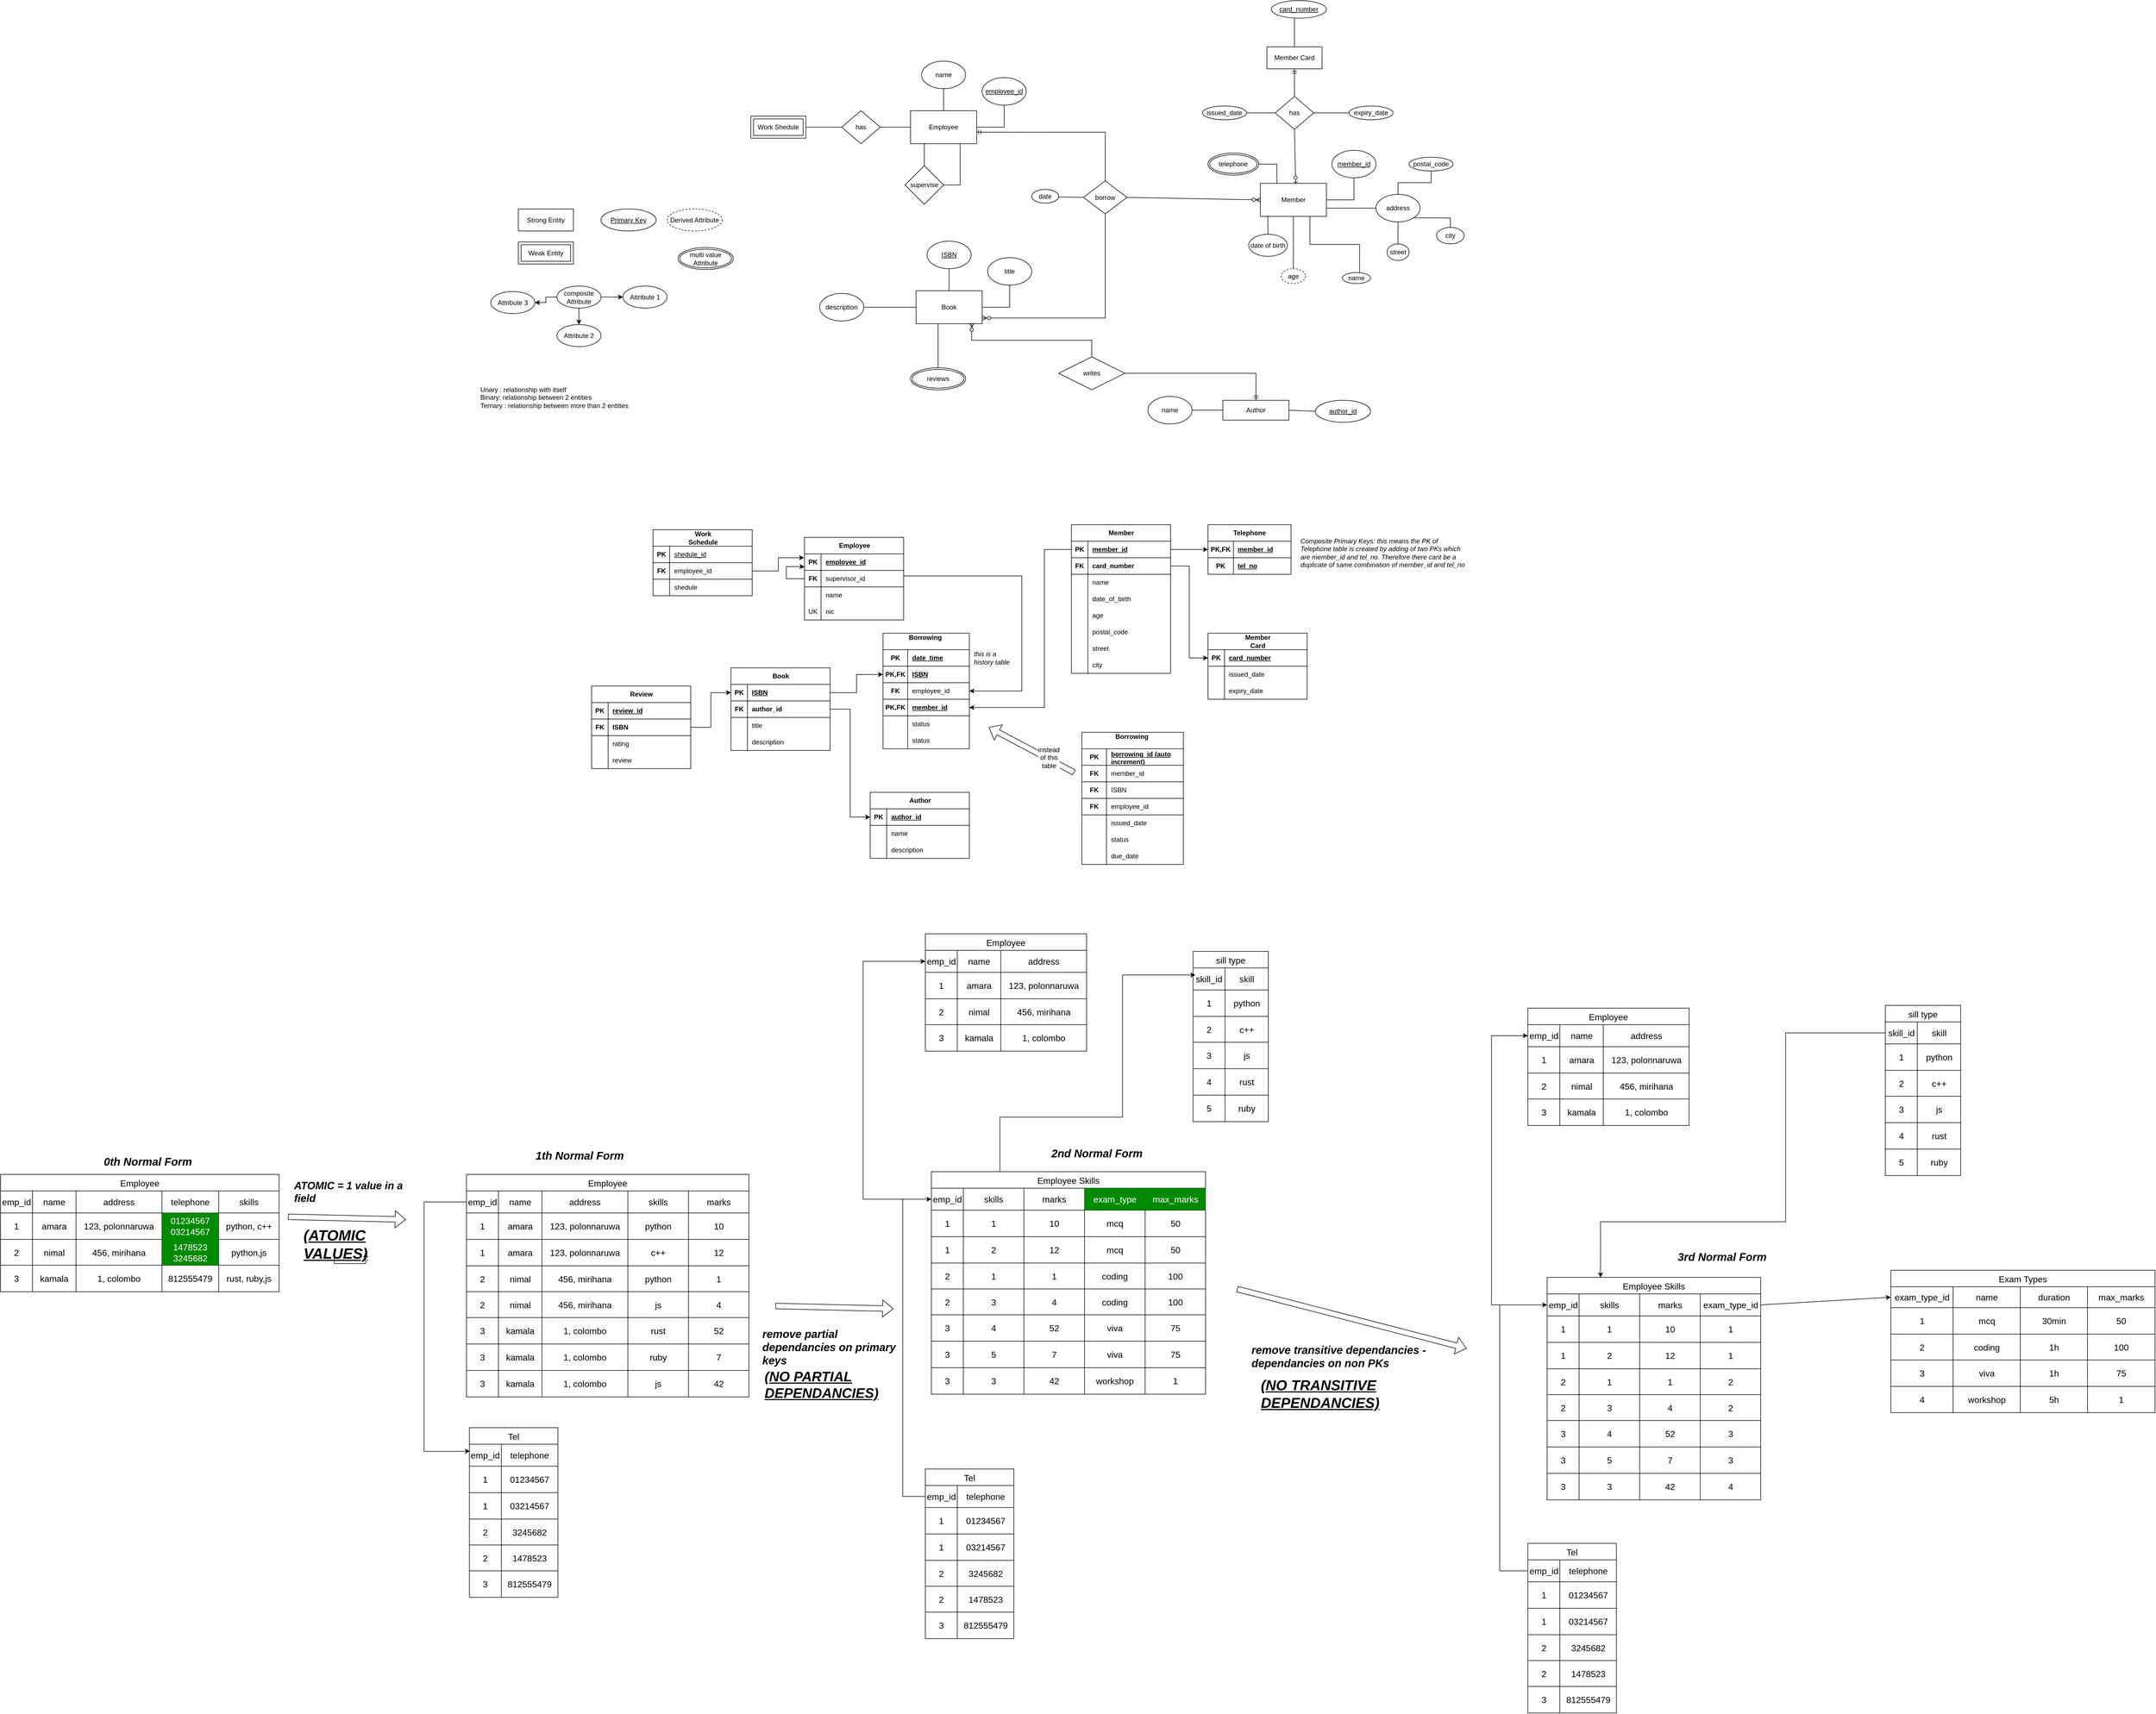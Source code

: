 <mxfile version="24.7.6">
  <diagram id="R2lEEEUBdFMjLlhIrx00" name="Page-1">
    <mxGraphModel dx="4512" dy="2764" grid="0" gridSize="10" guides="1" tooltips="1" connect="1" arrows="1" fold="1" page="0" pageScale="1" pageWidth="850" pageHeight="1100" math="0" shadow="0" extFonts="Permanent Marker^https://fonts.googleapis.com/css?family=Permanent+Marker">
      <root>
        <mxCell id="0" />
        <mxCell id="1" parent="0" />
        <mxCell id="8QP9LGqgboKZ49ZWmoJ0-142" value="Weak Entity" style="shape=ext;margin=3;double=1;whiteSpace=wrap;html=1;align=center;" parent="1" vertex="1">
          <mxGeometry x="1510" y="123.5" width="100" height="40" as="geometry" />
        </mxCell>
        <mxCell id="8QP9LGqgboKZ49ZWmoJ0-143" value="Strong Entity" style="whiteSpace=wrap;html=1;align=center;" parent="1" vertex="1">
          <mxGeometry x="1510" y="63.5" width="100" height="40" as="geometry" />
        </mxCell>
        <mxCell id="8QP9LGqgboKZ49ZWmoJ0-144" value="Primary Key" style="ellipse;whiteSpace=wrap;html=1;align=center;fontStyle=4;" parent="1" vertex="1">
          <mxGeometry x="1660" y="63.5" width="100" height="40" as="geometry" />
        </mxCell>
        <mxCell id="8QP9LGqgboKZ49ZWmoJ0-145" value="Derived Attribute" style="ellipse;whiteSpace=wrap;html=1;align=center;dashed=1;" parent="1" vertex="1">
          <mxGeometry x="1780" y="63.5" width="100" height="40" as="geometry" />
        </mxCell>
        <mxCell id="8QP9LGqgboKZ49ZWmoJ0-146" value="multi value Attribute" style="ellipse;shape=doubleEllipse;margin=3;whiteSpace=wrap;html=1;align=center;" parent="1" vertex="1">
          <mxGeometry x="1800" y="133.5" width="100" height="40" as="geometry" />
        </mxCell>
        <mxCell id="8QP9LGqgboKZ49ZWmoJ0-151" value="" style="edgeStyle=orthogonalEdgeStyle;rounded=0;orthogonalLoop=1;jettySize=auto;html=1;" parent="1" source="8QP9LGqgboKZ49ZWmoJ0-147" target="8QP9LGqgboKZ49ZWmoJ0-150" edge="1">
          <mxGeometry relative="1" as="geometry" />
        </mxCell>
        <mxCell id="8QP9LGqgboKZ49ZWmoJ0-153" value="" style="edgeStyle=orthogonalEdgeStyle;rounded=0;orthogonalLoop=1;jettySize=auto;html=1;" parent="1" source="8QP9LGqgboKZ49ZWmoJ0-147" target="8QP9LGqgboKZ49ZWmoJ0-152" edge="1">
          <mxGeometry relative="1" as="geometry" />
        </mxCell>
        <mxCell id="8QP9LGqgboKZ49ZWmoJ0-155" value="" style="edgeStyle=orthogonalEdgeStyle;rounded=0;orthogonalLoop=1;jettySize=auto;html=1;" parent="1" source="8QP9LGqgboKZ49ZWmoJ0-147" target="8QP9LGqgboKZ49ZWmoJ0-154" edge="1">
          <mxGeometry relative="1" as="geometry" />
        </mxCell>
        <mxCell id="8QP9LGqgboKZ49ZWmoJ0-147" value="composite Attribute" style="ellipse;whiteSpace=wrap;html=1;align=center;" parent="1" vertex="1">
          <mxGeometry x="1580" y="203.5" width="80" height="40" as="geometry" />
        </mxCell>
        <mxCell id="8QP9LGqgboKZ49ZWmoJ0-150" value="Attribute 1" style="ellipse;whiteSpace=wrap;html=1;align=center;" parent="1" vertex="1">
          <mxGeometry x="1700" y="203.5" width="80" height="40" as="geometry" />
        </mxCell>
        <mxCell id="8QP9LGqgboKZ49ZWmoJ0-152" value="Attribute 2" style="ellipse;whiteSpace=wrap;html=1;align=center;" parent="1" vertex="1">
          <mxGeometry x="1580" y="273.5" width="80" height="40" as="geometry" />
        </mxCell>
        <mxCell id="8QP9LGqgboKZ49ZWmoJ0-154" value="Attribute 3" style="ellipse;whiteSpace=wrap;html=1;align=center;" parent="1" vertex="1">
          <mxGeometry x="1460" y="213.5" width="80" height="40" as="geometry" />
        </mxCell>
        <mxCell id="8QP9LGqgboKZ49ZWmoJ0-156" value="&lt;div style=&quot;text-align: left;&quot;&gt;&lt;span style=&quot;background-color: initial;&quot;&gt;Unary : relationship with itself&lt;/span&gt;&lt;/div&gt;&lt;div style=&quot;text-align: left;&quot;&gt;&lt;span style=&quot;background-color: initial;&quot;&gt;Binary: relationship between 2 entities&lt;/span&gt;&lt;/div&gt;&lt;div style=&quot;text-align: left;&quot;&gt;&lt;span style=&quot;background-color: initial;&quot;&gt;Ternary : relationship between more than 2 entities&lt;/span&gt;&lt;/div&gt;" style="text;html=1;align=center;verticalAlign=middle;whiteSpace=wrap;rounded=0;" parent="1" vertex="1">
          <mxGeometry x="1425" y="390.5" width="301" height="30" as="geometry" />
        </mxCell>
        <mxCell id="8QP9LGqgboKZ49ZWmoJ0-180" value="" style="edgeStyle=orthogonalEdgeStyle;rounded=0;orthogonalLoop=1;jettySize=auto;html=1;endArrow=none;endFill=0;" parent="1" source="8QP9LGqgboKZ49ZWmoJ0-184" target="8QP9LGqgboKZ49ZWmoJ0-185" edge="1">
          <mxGeometry relative="1" as="geometry" />
        </mxCell>
        <mxCell id="8QP9LGqgboKZ49ZWmoJ0-181" value="" style="edgeStyle=orthogonalEdgeStyle;rounded=0;orthogonalLoop=1;jettySize=auto;html=1;endArrow=none;endFill=0;" parent="1" source="8QP9LGqgboKZ49ZWmoJ0-184" target="8QP9LGqgboKZ49ZWmoJ0-186" edge="1">
          <mxGeometry relative="1" as="geometry" />
        </mxCell>
        <mxCell id="8QP9LGqgboKZ49ZWmoJ0-182" style="rounded=0;orthogonalLoop=1;jettySize=auto;html=1;entryX=1;entryY=0.5;entryDx=0;entryDy=0;curved=0;strokeColor=default;endArrow=none;endFill=0;" parent="1" source="8QP9LGqgboKZ49ZWmoJ0-184" target="8QP9LGqgboKZ49ZWmoJ0-189" edge="1">
          <mxGeometry relative="1" as="geometry" />
        </mxCell>
        <mxCell id="8QP9LGqgboKZ49ZWmoJ0-183" style="edgeStyle=orthogonalEdgeStyle;rounded=0;orthogonalLoop=1;jettySize=auto;html=1;exitX=0.75;exitY=1;exitDx=0;exitDy=0;entryX=1;entryY=0.5;entryDx=0;entryDy=0;endArrow=none;endFill=0;" parent="1" source="8QP9LGqgboKZ49ZWmoJ0-184" target="8QP9LGqgboKZ49ZWmoJ0-191" edge="1">
          <mxGeometry relative="1" as="geometry" />
        </mxCell>
        <mxCell id="8QP9LGqgboKZ49ZWmoJ0-184" value="Employee" style="rounded=0;whiteSpace=wrap;html=1;" parent="1" vertex="1">
          <mxGeometry x="2222" y="-115" width="120" height="60" as="geometry" />
        </mxCell>
        <mxCell id="8QP9LGqgboKZ49ZWmoJ0-185" value="name" style="ellipse;whiteSpace=wrap;html=1;rounded=0;" parent="1" vertex="1">
          <mxGeometry x="2242" y="-205" width="80" height="50" as="geometry" />
        </mxCell>
        <mxCell id="8QP9LGqgboKZ49ZWmoJ0-186" value="employee_id" style="ellipse;whiteSpace=wrap;html=1;rounded=0;fontStyle=4" parent="1" vertex="1">
          <mxGeometry x="2352" y="-175" width="80" height="50" as="geometry" />
        </mxCell>
        <mxCell id="8QP9LGqgboKZ49ZWmoJ0-187" value="Work Shedule" style="shape=ext;margin=3;double=1;whiteSpace=wrap;html=1;align=center;" parent="1" vertex="1">
          <mxGeometry x="1932" y="-105" width="100" height="40" as="geometry" />
        </mxCell>
        <mxCell id="8QP9LGqgboKZ49ZWmoJ0-188" value="" style="rounded=0;orthogonalLoop=1;jettySize=auto;html=1;edgeStyle=orthogonalEdgeStyle;endArrow=none;endFill=0;" parent="1" source="8QP9LGqgboKZ49ZWmoJ0-189" target="8QP9LGqgboKZ49ZWmoJ0-187" edge="1">
          <mxGeometry relative="1" as="geometry" />
        </mxCell>
        <mxCell id="8QP9LGqgboKZ49ZWmoJ0-189" value="has" style="shape=rhombus;perimeter=rhombusPerimeter;whiteSpace=wrap;html=1;align=center;" parent="1" vertex="1">
          <mxGeometry x="2097" y="-115" width="70" height="60" as="geometry" />
        </mxCell>
        <mxCell id="8QP9LGqgboKZ49ZWmoJ0-190" style="edgeStyle=orthogonalEdgeStyle;rounded=0;orthogonalLoop=1;jettySize=auto;html=1;exitX=0.5;exitY=0;exitDx=0;exitDy=0;endArrow=none;endFill=0;" parent="1" source="8QP9LGqgboKZ49ZWmoJ0-191" edge="1">
          <mxGeometry relative="1" as="geometry">
            <mxPoint x="2237" y="-55" as="targetPoint" />
            <Array as="points">
              <mxPoint x="2237" y="-55" />
            </Array>
          </mxGeometry>
        </mxCell>
        <mxCell id="8QP9LGqgboKZ49ZWmoJ0-191" value="supervise" style="shape=rhombus;perimeter=rhombusPerimeter;whiteSpace=wrap;html=1;align=center;" parent="1" vertex="1">
          <mxGeometry x="2212" y="-15" width="70" height="70" as="geometry" />
        </mxCell>
        <mxCell id="8QP9LGqgboKZ49ZWmoJ0-192" value="" style="edgeStyle=orthogonalEdgeStyle;rounded=0;orthogonalLoop=1;jettySize=auto;html=1;endArrow=none;endFill=0;" parent="1" source="8QP9LGqgboKZ49ZWmoJ0-194" target="8QP9LGqgboKZ49ZWmoJ0-196" edge="1">
          <mxGeometry relative="1" as="geometry" />
        </mxCell>
        <mxCell id="8QP9LGqgboKZ49ZWmoJ0-193" style="rounded=0;orthogonalLoop=1;jettySize=auto;html=1;exitX=0.5;exitY=1;exitDx=0;exitDy=0;entryX=0.5;entryY=0;entryDx=0;entryDy=0;endArrow=none;endFill=0;" parent="1" source="8QP9LGqgboKZ49ZWmoJ0-194" target="8QP9LGqgboKZ49ZWmoJ0-208" edge="1">
          <mxGeometry relative="1" as="geometry" />
        </mxCell>
        <mxCell id="8QP9LGqgboKZ49ZWmoJ0-194" value="Member" style="rounded=0;whiteSpace=wrap;html=1;" parent="1" vertex="1">
          <mxGeometry x="2857" y="17" width="120" height="60" as="geometry" />
        </mxCell>
        <mxCell id="8QP9LGqgboKZ49ZWmoJ0-195" value="name" style="ellipse;whiteSpace=wrap;html=1;rounded=0;" parent="1" vertex="1">
          <mxGeometry x="3006" y="179" width="51" height="20" as="geometry" />
        </mxCell>
        <mxCell id="8QP9LGqgboKZ49ZWmoJ0-196" value="member_id" style="ellipse;whiteSpace=wrap;html=1;rounded=0;fontStyle=4" parent="1" vertex="1">
          <mxGeometry x="2987" y="-43" width="80" height="50" as="geometry" />
        </mxCell>
        <mxCell id="8QP9LGqgboKZ49ZWmoJ0-197" value="" style="rounded=0;orthogonalLoop=1;jettySize=auto;html=1;edgeStyle=orthogonalEdgeStyle;endArrow=ERmandOne;endFill=0;entryX=0.5;entryY=1;entryDx=0;entryDy=0;" parent="1" source="8QP9LGqgboKZ49ZWmoJ0-199" target="8QP9LGqgboKZ49ZWmoJ0-211" edge="1">
          <mxGeometry relative="1" as="geometry">
            <mxPoint x="2919" y="-191" as="targetPoint" />
          </mxGeometry>
        </mxCell>
        <mxCell id="8QP9LGqgboKZ49ZWmoJ0-198" style="rounded=0;orthogonalLoop=1;jettySize=auto;html=1;exitX=0.5;exitY=1;exitDx=0;exitDy=0;endArrow=ERzeroToOne;endFill=0;entryX=0.535;entryY=0.03;entryDx=0;entryDy=0;entryPerimeter=0;" parent="1" source="8QP9LGqgboKZ49ZWmoJ0-199" target="8QP9LGqgboKZ49ZWmoJ0-194" edge="1">
          <mxGeometry relative="1" as="geometry">
            <mxPoint x="2826" y="99" as="targetPoint" />
          </mxGeometry>
        </mxCell>
        <mxCell id="8QP9LGqgboKZ49ZWmoJ0-199" value="has" style="shape=rhombus;perimeter=rhombusPerimeter;whiteSpace=wrap;html=1;align=center;" parent="1" vertex="1">
          <mxGeometry x="2884" y="-141" width="70" height="60" as="geometry" />
        </mxCell>
        <mxCell id="8QP9LGqgboKZ49ZWmoJ0-200" value="address" style="ellipse;whiteSpace=wrap;html=1;rounded=0;" parent="1" vertex="1">
          <mxGeometry x="3067" y="37" width="80" height="50" as="geometry" />
        </mxCell>
        <mxCell id="8QP9LGqgboKZ49ZWmoJ0-201" value="" style="edgeStyle=orthogonalEdgeStyle;rounded=0;orthogonalLoop=1;jettySize=auto;html=1;endArrow=none;endFill=0;exitX=1;exitY=0.75;exitDx=0;exitDy=0;" parent="1" source="8QP9LGqgboKZ49ZWmoJ0-194" target="8QP9LGqgboKZ49ZWmoJ0-200" edge="1">
          <mxGeometry relative="1" as="geometry">
            <mxPoint x="3057" y="136.74" as="sourcePoint" />
          </mxGeometry>
        </mxCell>
        <mxCell id="8QP9LGqgboKZ49ZWmoJ0-202" value="postal_code" style="ellipse;whiteSpace=wrap;html=1;rounded=0;" parent="1" vertex="1">
          <mxGeometry x="3127" y="-30.5" width="80" height="25" as="geometry" />
        </mxCell>
        <mxCell id="8QP9LGqgboKZ49ZWmoJ0-203" value="" style="edgeStyle=orthogonalEdgeStyle;rounded=0;orthogonalLoop=1;jettySize=auto;html=1;endArrow=none;endFill=0;exitX=0.5;exitY=0;exitDx=0;exitDy=0;" parent="1" source="8QP9LGqgboKZ49ZWmoJ0-200" target="8QP9LGqgboKZ49ZWmoJ0-202" edge="1">
          <mxGeometry relative="1" as="geometry">
            <mxPoint x="3107" y="-38" as="sourcePoint" />
          </mxGeometry>
        </mxCell>
        <mxCell id="8QP9LGqgboKZ49ZWmoJ0-204" value="city" style="ellipse;whiteSpace=wrap;html=1;rounded=0;" parent="1" vertex="1">
          <mxGeometry x="3177" y="97" width="50" height="30" as="geometry" />
        </mxCell>
        <mxCell id="8QP9LGqgboKZ49ZWmoJ0-205" value="" style="edgeStyle=orthogonalEdgeStyle;rounded=0;orthogonalLoop=1;jettySize=auto;html=1;endArrow=none;endFill=0;exitX=1;exitY=1;exitDx=0;exitDy=0;" parent="1" source="8QP9LGqgboKZ49ZWmoJ0-200" target="8QP9LGqgboKZ49ZWmoJ0-204" edge="1">
          <mxGeometry relative="1" as="geometry">
            <mxPoint x="3187" y="232" as="sourcePoint" />
            <Array as="points">
              <mxPoint x="3187" y="80" />
              <mxPoint x="3187" y="80" />
            </Array>
          </mxGeometry>
        </mxCell>
        <mxCell id="8QP9LGqgboKZ49ZWmoJ0-206" value="street" style="ellipse;whiteSpace=wrap;html=1;rounded=0;" parent="1" vertex="1">
          <mxGeometry x="3087" y="127" width="40" height="30" as="geometry" />
        </mxCell>
        <mxCell id="8QP9LGqgboKZ49ZWmoJ0-207" value="" style="edgeStyle=orthogonalEdgeStyle;rounded=0;orthogonalLoop=1;jettySize=auto;html=1;endArrow=none;endFill=0;" parent="1" source="8QP9LGqgboKZ49ZWmoJ0-200" target="8QP9LGqgboKZ49ZWmoJ0-206" edge="1">
          <mxGeometry relative="1" as="geometry">
            <mxPoint x="3037" y="232" as="sourcePoint" />
          </mxGeometry>
        </mxCell>
        <mxCell id="8QP9LGqgboKZ49ZWmoJ0-208" value="age" style="ellipse;whiteSpace=wrap;html=1;align=center;dashed=1;" parent="1" vertex="1">
          <mxGeometry x="2895" y="172" width="44" height="27" as="geometry" />
        </mxCell>
        <mxCell id="8QP9LGqgboKZ49ZWmoJ0-209" value="date of birth" style="ellipse;whiteSpace=wrap;html=1;align=center;" parent="1" vertex="1">
          <mxGeometry x="2836" y="109.5" width="70" height="40" as="geometry" />
        </mxCell>
        <mxCell id="8QP9LGqgboKZ49ZWmoJ0-210" style="rounded=0;orthogonalLoop=1;jettySize=auto;html=1;entryX=0.113;entryY=0.974;entryDx=0;entryDy=0;entryPerimeter=0;endArrow=none;endFill=0;" parent="1" source="8QP9LGqgboKZ49ZWmoJ0-209" target="8QP9LGqgboKZ49ZWmoJ0-194" edge="1">
          <mxGeometry relative="1" as="geometry" />
        </mxCell>
        <mxCell id="8QP9LGqgboKZ49ZWmoJ0-211" value="Member Card" style="whiteSpace=wrap;html=1;align=center;" parent="1" vertex="1">
          <mxGeometry x="2869" y="-231" width="100" height="40" as="geometry" />
        </mxCell>
        <mxCell id="8QP9LGqgboKZ49ZWmoJ0-212" value="" style="rounded=0;orthogonalLoop=1;jettySize=auto;html=1;endArrow=none;endFill=0;entryX=0.42;entryY=0.917;entryDx=0;entryDy=0;entryPerimeter=0;exitX=0.5;exitY=0;exitDx=0;exitDy=0;" parent="1" source="8QP9LGqgboKZ49ZWmoJ0-211" target="8QP9LGqgboKZ49ZWmoJ0-240" edge="1">
          <mxGeometry relative="1" as="geometry">
            <mxPoint x="2919" y="-231" as="sourcePoint" />
            <mxPoint x="2888" y="-254" as="targetPoint" />
          </mxGeometry>
        </mxCell>
        <mxCell id="8QP9LGqgboKZ49ZWmoJ0-213" value="issued_date" style="ellipse;whiteSpace=wrap;html=1;rounded=0;" parent="1" vertex="1">
          <mxGeometry x="2752" y="-123.5" width="80" height="25" as="geometry" />
        </mxCell>
        <mxCell id="8QP9LGqgboKZ49ZWmoJ0-214" value="" style="rounded=0;orthogonalLoop=1;jettySize=auto;html=1;endArrow=none;endFill=0;exitX=0;exitY=0.5;exitDx=0;exitDy=0;" parent="1" source="8QP9LGqgboKZ49ZWmoJ0-199" target="8QP9LGqgboKZ49ZWmoJ0-213" edge="1">
          <mxGeometry relative="1" as="geometry">
            <mxPoint x="2729" y="-13" as="sourcePoint" />
          </mxGeometry>
        </mxCell>
        <mxCell id="8QP9LGqgboKZ49ZWmoJ0-215" value="expiry_date" style="ellipse;whiteSpace=wrap;html=1;rounded=0;" parent="1" vertex="1">
          <mxGeometry x="3018" y="-123.5" width="80" height="25" as="geometry" />
        </mxCell>
        <mxCell id="8QP9LGqgboKZ49ZWmoJ0-216" value="" style="rounded=0;orthogonalLoop=1;jettySize=auto;html=1;endArrow=none;endFill=0;exitX=1;exitY=0.5;exitDx=0;exitDy=0;edgeStyle=orthogonalEdgeStyle;" parent="1" source="8QP9LGqgboKZ49ZWmoJ0-199" target="8QP9LGqgboKZ49ZWmoJ0-215" edge="1">
          <mxGeometry relative="1" as="geometry">
            <mxPoint x="2839" y="47" as="sourcePoint" />
          </mxGeometry>
        </mxCell>
        <mxCell id="8QP9LGqgboKZ49ZWmoJ0-217" style="edgeStyle=orthogonalEdgeStyle;rounded=0;orthogonalLoop=1;jettySize=auto;html=1;exitX=0.75;exitY=1;exitDx=0;exitDy=0;entryX=0.611;entryY=0.006;entryDx=0;entryDy=0;entryPerimeter=0;endArrow=none;endFill=0;" parent="1" source="8QP9LGqgboKZ49ZWmoJ0-194" target="8QP9LGqgboKZ49ZWmoJ0-195" edge="1">
          <mxGeometry relative="1" as="geometry" />
        </mxCell>
        <mxCell id="8QP9LGqgboKZ49ZWmoJ0-218" style="edgeStyle=orthogonalEdgeStyle;rounded=0;orthogonalLoop=1;jettySize=auto;html=1;exitX=0.5;exitY=0;exitDx=0;exitDy=0;endArrow=ERmandOne;endFill=0;entryX=0.995;entryY=0.651;entryDx=0;entryDy=0;entryPerimeter=0;" parent="1" source="8QP9LGqgboKZ49ZWmoJ0-221" target="8QP9LGqgboKZ49ZWmoJ0-184" edge="1">
          <mxGeometry relative="1" as="geometry">
            <mxPoint x="2379" y="-53" as="targetPoint" />
          </mxGeometry>
        </mxCell>
        <mxCell id="8QP9LGqgboKZ49ZWmoJ0-219" style="rounded=0;orthogonalLoop=1;jettySize=auto;html=1;exitX=1;exitY=0.5;exitDx=0;exitDy=0;entryX=0;entryY=0.5;entryDx=0;entryDy=0;endArrow=ERzeroToMany;endFill=0;elbow=vertical;" parent="1" source="8QP9LGqgboKZ49ZWmoJ0-221" target="8QP9LGqgboKZ49ZWmoJ0-194" edge="1">
          <mxGeometry relative="1" as="geometry">
            <mxPoint x="2906" y="-1" as="targetPoint" />
          </mxGeometry>
        </mxCell>
        <mxCell id="8QP9LGqgboKZ49ZWmoJ0-220" style="edgeStyle=orthogonalEdgeStyle;rounded=0;orthogonalLoop=1;jettySize=auto;html=1;exitX=0.5;exitY=1;exitDx=0;exitDy=0;entryX=1.003;entryY=0.827;entryDx=0;entryDy=0;endArrow=ERzeroToMany;endFill=0;entryPerimeter=0;" parent="1" source="8QP9LGqgboKZ49ZWmoJ0-221" target="8QP9LGqgboKZ49ZWmoJ0-225" edge="1">
          <mxGeometry relative="1" as="geometry" />
        </mxCell>
        <mxCell id="8QP9LGqgboKZ49ZWmoJ0-221" value="borrow" style="shape=rhombus;perimeter=rhombusPerimeter;whiteSpace=wrap;html=1;align=center;" parent="1" vertex="1">
          <mxGeometry x="2536" y="12.5" width="79" height="60" as="geometry" />
        </mxCell>
        <mxCell id="8QP9LGqgboKZ49ZWmoJ0-222" value="" style="edgeStyle=orthogonalEdgeStyle;rounded=0;orthogonalLoop=1;jettySize=auto;html=1;endArrow=none;endFill=0;" parent="1" source="8QP9LGqgboKZ49ZWmoJ0-225" target="8QP9LGqgboKZ49ZWmoJ0-226" edge="1">
          <mxGeometry relative="1" as="geometry" />
        </mxCell>
        <mxCell id="8QP9LGqgboKZ49ZWmoJ0-223" value="" style="edgeStyle=orthogonalEdgeStyle;rounded=0;orthogonalLoop=1;jettySize=auto;html=1;endArrow=none;endFill=0;" parent="1" source="8QP9LGqgboKZ49ZWmoJ0-225" target="8QP9LGqgboKZ49ZWmoJ0-227" edge="1">
          <mxGeometry relative="1" as="geometry" />
        </mxCell>
        <mxCell id="8QP9LGqgboKZ49ZWmoJ0-224" style="edgeStyle=orthogonalEdgeStyle;rounded=0;orthogonalLoop=1;jettySize=auto;html=1;exitX=0.334;exitY=0.995;exitDx=0;exitDy=0;endArrow=none;endFill=0;exitPerimeter=0;" parent="1" source="8QP9LGqgboKZ49ZWmoJ0-225" target="8QP9LGqgboKZ49ZWmoJ0-230" edge="1">
          <mxGeometry relative="1" as="geometry">
            <Array as="points" />
          </mxGeometry>
        </mxCell>
        <mxCell id="8QP9LGqgboKZ49ZWmoJ0-225" value="Book" style="rounded=0;whiteSpace=wrap;html=1;" parent="1" vertex="1">
          <mxGeometry x="2232" y="212" width="120" height="60" as="geometry" />
        </mxCell>
        <mxCell id="8QP9LGqgboKZ49ZWmoJ0-226" value="ISBN" style="ellipse;whiteSpace=wrap;html=1;rounded=0;fontStyle=4" parent="1" vertex="1">
          <mxGeometry x="2252" y="122" width="80" height="50" as="geometry" />
        </mxCell>
        <mxCell id="8QP9LGqgboKZ49ZWmoJ0-227" value="title" style="ellipse;whiteSpace=wrap;html=1;rounded=0;" parent="1" vertex="1">
          <mxGeometry x="2362" y="152" width="80" height="50" as="geometry" />
        </mxCell>
        <mxCell id="8QP9LGqgboKZ49ZWmoJ0-228" value="description" style="ellipse;whiteSpace=wrap;html=1;rounded=0;" parent="1" vertex="1">
          <mxGeometry x="2057" y="217" width="80" height="50" as="geometry" />
        </mxCell>
        <mxCell id="8QP9LGqgboKZ49ZWmoJ0-229" value="" style="rounded=0;orthogonalLoop=1;jettySize=auto;html=1;endArrow=none;endFill=0;exitX=0;exitY=0.5;exitDx=0;exitDy=0;" parent="1" source="8QP9LGqgboKZ49ZWmoJ0-225" target="8QP9LGqgboKZ49ZWmoJ0-228" edge="1">
          <mxGeometry relative="1" as="geometry">
            <mxPoint x="2412" y="322" as="sourcePoint" />
          </mxGeometry>
        </mxCell>
        <mxCell id="8QP9LGqgboKZ49ZWmoJ0-230" value="reviews" style="ellipse;shape=doubleEllipse;margin=3;whiteSpace=wrap;html=1;align=center;" parent="1" vertex="1">
          <mxGeometry x="2222" y="352" width="100" height="40" as="geometry" />
        </mxCell>
        <mxCell id="8QP9LGqgboKZ49ZWmoJ0-231" value="writes" style="shape=rhombus;perimeter=rhombusPerimeter;whiteSpace=wrap;html=1;align=center;" parent="1" vertex="1">
          <mxGeometry x="2491" y="332" width="120" height="60" as="geometry" />
        </mxCell>
        <mxCell id="8QP9LGqgboKZ49ZWmoJ0-232" value="" style="edgeStyle=orthogonalEdgeStyle;rounded=0;orthogonalLoop=1;jettySize=auto;html=1;endArrow=none;endFill=0;" parent="1" source="8QP9LGqgboKZ49ZWmoJ0-234" target="8QP9LGqgboKZ49ZWmoJ0-235" edge="1">
          <mxGeometry relative="1" as="geometry" />
        </mxCell>
        <mxCell id="8QP9LGqgboKZ49ZWmoJ0-233" style="rounded=0;orthogonalLoop=1;jettySize=auto;html=1;endArrow=ERmandOne;endFill=0;exitX=1;exitY=0.5;exitDx=0;exitDy=0;entryX=0.5;entryY=0;entryDx=0;entryDy=0;edgeStyle=orthogonalEdgeStyle;" parent="1" source="8QP9LGqgboKZ49ZWmoJ0-231" target="8QP9LGqgboKZ49ZWmoJ0-234" edge="1">
          <mxGeometry relative="1" as="geometry">
            <mxPoint x="2500" y="485" as="sourcePoint" />
            <mxPoint x="2400" y="485" as="targetPoint" />
          </mxGeometry>
        </mxCell>
        <mxCell id="8QP9LGqgboKZ49ZWmoJ0-234" value="Author" style="rounded=0;whiteSpace=wrap;html=1;" parent="1" vertex="1">
          <mxGeometry x="2789" y="411" width="120" height="36" as="geometry" />
        </mxCell>
        <mxCell id="8QP9LGqgboKZ49ZWmoJ0-235" value="name" style="ellipse;whiteSpace=wrap;html=1;rounded=0;" parent="1" vertex="1">
          <mxGeometry x="2653" y="404" width="80" height="50" as="geometry" />
        </mxCell>
        <mxCell id="8QP9LGqgboKZ49ZWmoJ0-236" value="" style="rounded=0;orthogonalLoop=1;jettySize=auto;html=1;endArrow=none;endFill=0;exitX=1;exitY=0.5;exitDx=0;exitDy=0;entryX=0;entryY=0.5;entryDx=0;entryDy=0;" parent="1" source="8QP9LGqgboKZ49ZWmoJ0-234" target="8QP9LGqgboKZ49ZWmoJ0-241" edge="1">
          <mxGeometry relative="1" as="geometry">
            <mxPoint x="2972" y="521" as="sourcePoint" />
            <mxPoint x="2982" y="456" as="targetPoint" />
          </mxGeometry>
        </mxCell>
        <mxCell id="8QP9LGqgboKZ49ZWmoJ0-237" style="edgeStyle=orthogonalEdgeStyle;rounded=0;orthogonalLoop=1;jettySize=auto;html=1;exitX=0.5;exitY=0;exitDx=0;exitDy=0;entryX=0.842;entryY=0.983;entryDx=0;entryDy=0;entryPerimeter=0;endArrow=ERzeroToMany;endFill=0;" parent="1" source="8QP9LGqgboKZ49ZWmoJ0-231" target="8QP9LGqgboKZ49ZWmoJ0-225" edge="1">
          <mxGeometry relative="1" as="geometry" />
        </mxCell>
        <mxCell id="8QP9LGqgboKZ49ZWmoJ0-238" value="date" style="ellipse;whiteSpace=wrap;html=1;rounded=0;" parent="1" vertex="1">
          <mxGeometry x="2442" y="28" width="49" height="25" as="geometry" />
        </mxCell>
        <mxCell id="8QP9LGqgboKZ49ZWmoJ0-240" value="card_number" style="ellipse;whiteSpace=wrap;html=1;align=center;fontStyle=4;" parent="1" vertex="1">
          <mxGeometry x="2877" y="-315" width="100" height="32" as="geometry" />
        </mxCell>
        <mxCell id="8QP9LGqgboKZ49ZWmoJ0-241" value="author_id" style="ellipse;whiteSpace=wrap;html=1;align=center;fontStyle=4;" parent="1" vertex="1">
          <mxGeometry x="2957" y="411" width="100" height="40" as="geometry" />
        </mxCell>
        <mxCell id="8QP9LGqgboKZ49ZWmoJ0-245" style="rounded=0;orthogonalLoop=1;jettySize=auto;html=1;exitX=0;exitY=0.5;exitDx=0;exitDy=0;entryX=0.997;entryY=0.555;entryDx=0;entryDy=0;entryPerimeter=0;endArrow=none;endFill=0;" parent="1" source="8QP9LGqgboKZ49ZWmoJ0-221" target="8QP9LGqgboKZ49ZWmoJ0-238" edge="1">
          <mxGeometry relative="1" as="geometry" />
        </mxCell>
        <mxCell id="mFe6300Wkr-B0AUd0ANs-14" value="&lt;span style=&quot;text-wrap: wrap;&quot;&gt;Member Card&lt;/span&gt;" style="shape=table;startSize=30;container=1;collapsible=1;childLayout=tableLayout;fixedRows=1;rowLines=0;fontStyle=1;align=center;resizeLast=1;html=1;" parent="1" vertex="1">
          <mxGeometry x="2762" y="834" width="180" height="120" as="geometry" />
        </mxCell>
        <mxCell id="mFe6300Wkr-B0AUd0ANs-15" value="" style="shape=tableRow;horizontal=0;startSize=0;swimlaneHead=0;swimlaneBody=0;fillColor=none;collapsible=0;dropTarget=0;points=[[0,0.5],[1,0.5]];portConstraint=eastwest;top=0;left=0;right=0;bottom=1;" parent="mFe6300Wkr-B0AUd0ANs-14" vertex="1">
          <mxGeometry y="30" width="180" height="30" as="geometry" />
        </mxCell>
        <mxCell id="mFe6300Wkr-B0AUd0ANs-16" value="PK" style="shape=partialRectangle;connectable=0;fillColor=none;top=0;left=0;bottom=0;right=0;fontStyle=1;overflow=hidden;whiteSpace=wrap;html=1;" parent="mFe6300Wkr-B0AUd0ANs-15" vertex="1">
          <mxGeometry width="30" height="30" as="geometry">
            <mxRectangle width="30" height="30" as="alternateBounds" />
          </mxGeometry>
        </mxCell>
        <mxCell id="mFe6300Wkr-B0AUd0ANs-17" value="card_number" style="shape=partialRectangle;connectable=0;fillColor=none;top=0;left=0;bottom=0;right=0;align=left;spacingLeft=6;fontStyle=5;overflow=hidden;whiteSpace=wrap;html=1;" parent="mFe6300Wkr-B0AUd0ANs-15" vertex="1">
          <mxGeometry x="30" width="150" height="30" as="geometry">
            <mxRectangle width="150" height="30" as="alternateBounds" />
          </mxGeometry>
        </mxCell>
        <mxCell id="mFe6300Wkr-B0AUd0ANs-18" value="" style="shape=tableRow;horizontal=0;startSize=0;swimlaneHead=0;swimlaneBody=0;fillColor=none;collapsible=0;dropTarget=0;points=[[0,0.5],[1,0.5]];portConstraint=eastwest;top=0;left=0;right=0;bottom=0;" parent="mFe6300Wkr-B0AUd0ANs-14" vertex="1">
          <mxGeometry y="60" width="180" height="30" as="geometry" />
        </mxCell>
        <mxCell id="mFe6300Wkr-B0AUd0ANs-19" value="" style="shape=partialRectangle;connectable=0;fillColor=none;top=0;left=0;bottom=0;right=0;editable=1;overflow=hidden;whiteSpace=wrap;html=1;" parent="mFe6300Wkr-B0AUd0ANs-18" vertex="1">
          <mxGeometry width="30" height="30" as="geometry">
            <mxRectangle width="30" height="30" as="alternateBounds" />
          </mxGeometry>
        </mxCell>
        <mxCell id="mFe6300Wkr-B0AUd0ANs-20" value="issued_date" style="shape=partialRectangle;connectable=0;fillColor=none;top=0;left=0;bottom=0;right=0;align=left;spacingLeft=6;overflow=hidden;whiteSpace=wrap;html=1;" parent="mFe6300Wkr-B0AUd0ANs-18" vertex="1">
          <mxGeometry x="30" width="150" height="30" as="geometry">
            <mxRectangle width="150" height="30" as="alternateBounds" />
          </mxGeometry>
        </mxCell>
        <mxCell id="mFe6300Wkr-B0AUd0ANs-21" value="" style="shape=tableRow;horizontal=0;startSize=0;swimlaneHead=0;swimlaneBody=0;fillColor=none;collapsible=0;dropTarget=0;points=[[0,0.5],[1,0.5]];portConstraint=eastwest;top=0;left=0;right=0;bottom=0;" parent="mFe6300Wkr-B0AUd0ANs-14" vertex="1">
          <mxGeometry y="90" width="180" height="30" as="geometry" />
        </mxCell>
        <mxCell id="mFe6300Wkr-B0AUd0ANs-22" value="" style="shape=partialRectangle;connectable=0;fillColor=none;top=0;left=0;bottom=0;right=0;editable=1;overflow=hidden;whiteSpace=wrap;html=1;" parent="mFe6300Wkr-B0AUd0ANs-21" vertex="1">
          <mxGeometry width="30" height="30" as="geometry">
            <mxRectangle width="30" height="30" as="alternateBounds" />
          </mxGeometry>
        </mxCell>
        <mxCell id="mFe6300Wkr-B0AUd0ANs-23" value="expiry_date" style="shape=partialRectangle;connectable=0;fillColor=none;top=0;left=0;bottom=0;right=0;align=left;spacingLeft=6;overflow=hidden;whiteSpace=wrap;html=1;" parent="mFe6300Wkr-B0AUd0ANs-21" vertex="1">
          <mxGeometry x="30" width="150" height="30" as="geometry">
            <mxRectangle width="150" height="30" as="alternateBounds" />
          </mxGeometry>
        </mxCell>
        <mxCell id="mFe6300Wkr-B0AUd0ANs-27" value="Member" style="shape=table;startSize=30;container=1;collapsible=1;childLayout=tableLayout;fixedRows=1;rowLines=0;fontStyle=1;align=center;resizeLast=1;html=1;" parent="1" vertex="1">
          <mxGeometry x="2514" y="637" width="180" height="270" as="geometry" />
        </mxCell>
        <mxCell id="mFe6300Wkr-B0AUd0ANs-28" value="" style="shape=tableRow;horizontal=0;startSize=0;swimlaneHead=0;swimlaneBody=0;fillColor=none;collapsible=0;dropTarget=0;points=[[0,0.5],[1,0.5]];portConstraint=eastwest;top=0;left=0;right=0;bottom=1;" parent="mFe6300Wkr-B0AUd0ANs-27" vertex="1">
          <mxGeometry y="30" width="180" height="30" as="geometry" />
        </mxCell>
        <mxCell id="mFe6300Wkr-B0AUd0ANs-29" value="PK" style="shape=partialRectangle;connectable=0;fillColor=none;top=0;left=0;bottom=0;right=0;fontStyle=1;overflow=hidden;whiteSpace=wrap;html=1;" parent="mFe6300Wkr-B0AUd0ANs-28" vertex="1">
          <mxGeometry width="30" height="30" as="geometry">
            <mxRectangle width="30" height="30" as="alternateBounds" />
          </mxGeometry>
        </mxCell>
        <mxCell id="mFe6300Wkr-B0AUd0ANs-30" value="member_id" style="shape=partialRectangle;connectable=0;fillColor=none;top=0;left=0;bottom=0;right=0;align=left;spacingLeft=6;fontStyle=5;overflow=hidden;whiteSpace=wrap;html=1;" parent="mFe6300Wkr-B0AUd0ANs-28" vertex="1">
          <mxGeometry x="30" width="150" height="30" as="geometry">
            <mxRectangle width="150" height="30" as="alternateBounds" />
          </mxGeometry>
        </mxCell>
        <mxCell id="mFe6300Wkr-B0AUd0ANs-54" value="" style="shape=tableRow;horizontal=0;startSize=0;swimlaneHead=0;swimlaneBody=0;fillColor=none;collapsible=0;dropTarget=0;points=[[0,0.5],[1,0.5]];portConstraint=eastwest;top=0;left=0;right=0;bottom=1;" parent="mFe6300Wkr-B0AUd0ANs-27" vertex="1">
          <mxGeometry y="60" width="180" height="30" as="geometry" />
        </mxCell>
        <mxCell id="mFe6300Wkr-B0AUd0ANs-55" value="FK" style="shape=partialRectangle;connectable=0;fillColor=none;top=0;left=0;bottom=0;right=0;fontStyle=1;overflow=hidden;whiteSpace=wrap;html=1;" parent="mFe6300Wkr-B0AUd0ANs-54" vertex="1">
          <mxGeometry width="30" height="30" as="geometry">
            <mxRectangle width="30" height="30" as="alternateBounds" />
          </mxGeometry>
        </mxCell>
        <mxCell id="mFe6300Wkr-B0AUd0ANs-56" value="card_number" style="shape=partialRectangle;connectable=0;fillColor=none;top=0;left=0;bottom=0;right=0;align=left;spacingLeft=6;fontStyle=1;overflow=hidden;whiteSpace=wrap;html=1;" parent="mFe6300Wkr-B0AUd0ANs-54" vertex="1">
          <mxGeometry x="30" width="150" height="30" as="geometry">
            <mxRectangle width="150" height="30" as="alternateBounds" />
          </mxGeometry>
        </mxCell>
        <mxCell id="mFe6300Wkr-B0AUd0ANs-31" value="" style="shape=tableRow;horizontal=0;startSize=0;swimlaneHead=0;swimlaneBody=0;fillColor=none;collapsible=0;dropTarget=0;points=[[0,0.5],[1,0.5]];portConstraint=eastwest;top=0;left=0;right=0;bottom=0;" parent="mFe6300Wkr-B0AUd0ANs-27" vertex="1">
          <mxGeometry y="90" width="180" height="30" as="geometry" />
        </mxCell>
        <mxCell id="mFe6300Wkr-B0AUd0ANs-32" value="" style="shape=partialRectangle;connectable=0;fillColor=none;top=0;left=0;bottom=0;right=0;editable=1;overflow=hidden;whiteSpace=wrap;html=1;" parent="mFe6300Wkr-B0AUd0ANs-31" vertex="1">
          <mxGeometry width="30" height="30" as="geometry">
            <mxRectangle width="30" height="30" as="alternateBounds" />
          </mxGeometry>
        </mxCell>
        <mxCell id="mFe6300Wkr-B0AUd0ANs-33" value="name" style="shape=partialRectangle;connectable=0;fillColor=none;top=0;left=0;bottom=0;right=0;align=left;spacingLeft=6;overflow=hidden;whiteSpace=wrap;html=1;" parent="mFe6300Wkr-B0AUd0ANs-31" vertex="1">
          <mxGeometry x="30" width="150" height="30" as="geometry">
            <mxRectangle width="150" height="30" as="alternateBounds" />
          </mxGeometry>
        </mxCell>
        <mxCell id="mFe6300Wkr-B0AUd0ANs-34" value="" style="shape=tableRow;horizontal=0;startSize=0;swimlaneHead=0;swimlaneBody=0;fillColor=none;collapsible=0;dropTarget=0;points=[[0,0.5],[1,0.5]];portConstraint=eastwest;top=0;left=0;right=0;bottom=0;" parent="mFe6300Wkr-B0AUd0ANs-27" vertex="1">
          <mxGeometry y="120" width="180" height="30" as="geometry" />
        </mxCell>
        <mxCell id="mFe6300Wkr-B0AUd0ANs-35" value="" style="shape=partialRectangle;connectable=0;fillColor=none;top=0;left=0;bottom=0;right=0;editable=1;overflow=hidden;whiteSpace=wrap;html=1;" parent="mFe6300Wkr-B0AUd0ANs-34" vertex="1">
          <mxGeometry width="30" height="30" as="geometry">
            <mxRectangle width="30" height="30" as="alternateBounds" />
          </mxGeometry>
        </mxCell>
        <mxCell id="mFe6300Wkr-B0AUd0ANs-36" value="date_of_birth" style="shape=partialRectangle;connectable=0;fillColor=none;top=0;left=0;bottom=0;right=0;align=left;spacingLeft=6;overflow=hidden;whiteSpace=wrap;html=1;" parent="mFe6300Wkr-B0AUd0ANs-34" vertex="1">
          <mxGeometry x="30" width="150" height="30" as="geometry">
            <mxRectangle width="150" height="30" as="alternateBounds" />
          </mxGeometry>
        </mxCell>
        <mxCell id="mFe6300Wkr-B0AUd0ANs-37" value="" style="shape=tableRow;horizontal=0;startSize=0;swimlaneHead=0;swimlaneBody=0;fillColor=none;collapsible=0;dropTarget=0;points=[[0,0.5],[1,0.5]];portConstraint=eastwest;top=0;left=0;right=0;bottom=0;" parent="mFe6300Wkr-B0AUd0ANs-27" vertex="1">
          <mxGeometry y="150" width="180" height="30" as="geometry" />
        </mxCell>
        <mxCell id="mFe6300Wkr-B0AUd0ANs-38" value="" style="shape=partialRectangle;connectable=0;fillColor=none;top=0;left=0;bottom=0;right=0;editable=1;overflow=hidden;whiteSpace=wrap;html=1;" parent="mFe6300Wkr-B0AUd0ANs-37" vertex="1">
          <mxGeometry width="30" height="30" as="geometry">
            <mxRectangle width="30" height="30" as="alternateBounds" />
          </mxGeometry>
        </mxCell>
        <mxCell id="mFe6300Wkr-B0AUd0ANs-39" value="age" style="shape=partialRectangle;connectable=0;fillColor=none;top=0;left=0;bottom=0;right=0;align=left;spacingLeft=6;overflow=hidden;whiteSpace=wrap;html=1;" parent="mFe6300Wkr-B0AUd0ANs-37" vertex="1">
          <mxGeometry x="30" width="150" height="30" as="geometry">
            <mxRectangle width="150" height="30" as="alternateBounds" />
          </mxGeometry>
        </mxCell>
        <mxCell id="mFe6300Wkr-B0AUd0ANs-58" value="" style="shape=tableRow;horizontal=0;startSize=0;swimlaneHead=0;swimlaneBody=0;fillColor=none;collapsible=0;dropTarget=0;points=[[0,0.5],[1,0.5]];portConstraint=eastwest;top=0;left=0;right=0;bottom=0;" parent="mFe6300Wkr-B0AUd0ANs-27" vertex="1">
          <mxGeometry y="180" width="180" height="30" as="geometry" />
        </mxCell>
        <mxCell id="mFe6300Wkr-B0AUd0ANs-59" value="" style="shape=partialRectangle;connectable=0;fillColor=none;top=0;left=0;bottom=0;right=0;editable=1;overflow=hidden;whiteSpace=wrap;html=1;" parent="mFe6300Wkr-B0AUd0ANs-58" vertex="1">
          <mxGeometry width="30" height="30" as="geometry">
            <mxRectangle width="30" height="30" as="alternateBounds" />
          </mxGeometry>
        </mxCell>
        <mxCell id="mFe6300Wkr-B0AUd0ANs-60" value="postal_code" style="shape=partialRectangle;connectable=0;fillColor=none;top=0;left=0;bottom=0;right=0;align=left;spacingLeft=6;overflow=hidden;whiteSpace=wrap;html=1;" parent="mFe6300Wkr-B0AUd0ANs-58" vertex="1">
          <mxGeometry x="30" width="150" height="30" as="geometry">
            <mxRectangle width="150" height="30" as="alternateBounds" />
          </mxGeometry>
        </mxCell>
        <mxCell id="mFe6300Wkr-B0AUd0ANs-61" value="" style="shape=tableRow;horizontal=0;startSize=0;swimlaneHead=0;swimlaneBody=0;fillColor=none;collapsible=0;dropTarget=0;points=[[0,0.5],[1,0.5]];portConstraint=eastwest;top=0;left=0;right=0;bottom=0;" parent="mFe6300Wkr-B0AUd0ANs-27" vertex="1">
          <mxGeometry y="210" width="180" height="30" as="geometry" />
        </mxCell>
        <mxCell id="mFe6300Wkr-B0AUd0ANs-62" value="" style="shape=partialRectangle;connectable=0;fillColor=none;top=0;left=0;bottom=0;right=0;editable=1;overflow=hidden;whiteSpace=wrap;html=1;" parent="mFe6300Wkr-B0AUd0ANs-61" vertex="1">
          <mxGeometry width="30" height="30" as="geometry">
            <mxRectangle width="30" height="30" as="alternateBounds" />
          </mxGeometry>
        </mxCell>
        <mxCell id="mFe6300Wkr-B0AUd0ANs-63" value="street" style="shape=partialRectangle;connectable=0;fillColor=none;top=0;left=0;bottom=0;right=0;align=left;spacingLeft=6;overflow=hidden;whiteSpace=wrap;html=1;" parent="mFe6300Wkr-B0AUd0ANs-61" vertex="1">
          <mxGeometry x="30" width="150" height="30" as="geometry">
            <mxRectangle width="150" height="30" as="alternateBounds" />
          </mxGeometry>
        </mxCell>
        <mxCell id="mFe6300Wkr-B0AUd0ANs-64" value="" style="shape=tableRow;horizontal=0;startSize=0;swimlaneHead=0;swimlaneBody=0;fillColor=none;collapsible=0;dropTarget=0;points=[[0,0.5],[1,0.5]];portConstraint=eastwest;top=0;left=0;right=0;bottom=0;" parent="mFe6300Wkr-B0AUd0ANs-27" vertex="1">
          <mxGeometry y="240" width="180" height="30" as="geometry" />
        </mxCell>
        <mxCell id="mFe6300Wkr-B0AUd0ANs-65" value="" style="shape=partialRectangle;connectable=0;fillColor=none;top=0;left=0;bottom=0;right=0;editable=1;overflow=hidden;whiteSpace=wrap;html=1;" parent="mFe6300Wkr-B0AUd0ANs-64" vertex="1">
          <mxGeometry width="30" height="30" as="geometry">
            <mxRectangle width="30" height="30" as="alternateBounds" />
          </mxGeometry>
        </mxCell>
        <mxCell id="mFe6300Wkr-B0AUd0ANs-66" value="city" style="shape=partialRectangle;connectable=0;fillColor=none;top=0;left=0;bottom=0;right=0;align=left;spacingLeft=6;overflow=hidden;whiteSpace=wrap;html=1;" parent="mFe6300Wkr-B0AUd0ANs-64" vertex="1">
          <mxGeometry x="30" width="150" height="30" as="geometry">
            <mxRectangle width="150" height="30" as="alternateBounds" />
          </mxGeometry>
        </mxCell>
        <mxCell id="mFe6300Wkr-B0AUd0ANs-57" style="rounded=0;orthogonalLoop=1;jettySize=auto;html=1;exitX=1;exitY=0.5;exitDx=0;exitDy=0;entryX=0;entryY=0.5;entryDx=0;entryDy=0;edgeStyle=orthogonalEdgeStyle;" parent="1" source="mFe6300Wkr-B0AUd0ANs-54" target="mFe6300Wkr-B0AUd0ANs-15" edge="1">
          <mxGeometry relative="1" as="geometry" />
        </mxCell>
        <mxCell id="mFe6300Wkr-B0AUd0ANs-103" value="&lt;span style=&quot;text-wrap: wrap;&quot;&gt;Author&lt;/span&gt;" style="shape=table;startSize=30;container=1;collapsible=1;childLayout=tableLayout;fixedRows=1;rowLines=0;fontStyle=1;align=center;resizeLast=1;html=1;" parent="1" vertex="1">
          <mxGeometry x="2148.74" y="1123" width="180" height="120" as="geometry" />
        </mxCell>
        <mxCell id="mFe6300Wkr-B0AUd0ANs-104" value="" style="shape=tableRow;horizontal=0;startSize=0;swimlaneHead=0;swimlaneBody=0;fillColor=none;collapsible=0;dropTarget=0;points=[[0,0.5],[1,0.5]];portConstraint=eastwest;top=0;left=0;right=0;bottom=1;" parent="mFe6300Wkr-B0AUd0ANs-103" vertex="1">
          <mxGeometry y="30" width="180" height="30" as="geometry" />
        </mxCell>
        <mxCell id="mFe6300Wkr-B0AUd0ANs-105" value="PK" style="shape=partialRectangle;connectable=0;fillColor=none;top=0;left=0;bottom=0;right=0;fontStyle=1;overflow=hidden;whiteSpace=wrap;html=1;" parent="mFe6300Wkr-B0AUd0ANs-104" vertex="1">
          <mxGeometry width="30" height="30" as="geometry">
            <mxRectangle width="30" height="30" as="alternateBounds" />
          </mxGeometry>
        </mxCell>
        <mxCell id="mFe6300Wkr-B0AUd0ANs-106" value="author_id" style="shape=partialRectangle;connectable=0;fillColor=none;top=0;left=0;bottom=0;right=0;align=left;spacingLeft=6;fontStyle=5;overflow=hidden;whiteSpace=wrap;html=1;" parent="mFe6300Wkr-B0AUd0ANs-104" vertex="1">
          <mxGeometry x="30" width="150" height="30" as="geometry">
            <mxRectangle width="150" height="30" as="alternateBounds" />
          </mxGeometry>
        </mxCell>
        <mxCell id="mFe6300Wkr-B0AUd0ANs-107" value="" style="shape=tableRow;horizontal=0;startSize=0;swimlaneHead=0;swimlaneBody=0;fillColor=none;collapsible=0;dropTarget=0;points=[[0,0.5],[1,0.5]];portConstraint=eastwest;top=0;left=0;right=0;bottom=0;" parent="mFe6300Wkr-B0AUd0ANs-103" vertex="1">
          <mxGeometry y="60" width="180" height="30" as="geometry" />
        </mxCell>
        <mxCell id="mFe6300Wkr-B0AUd0ANs-108" value="" style="shape=partialRectangle;connectable=0;fillColor=none;top=0;left=0;bottom=0;right=0;editable=1;overflow=hidden;whiteSpace=wrap;html=1;" parent="mFe6300Wkr-B0AUd0ANs-107" vertex="1">
          <mxGeometry width="30" height="30" as="geometry">
            <mxRectangle width="30" height="30" as="alternateBounds" />
          </mxGeometry>
        </mxCell>
        <mxCell id="mFe6300Wkr-B0AUd0ANs-109" value="name" style="shape=partialRectangle;connectable=0;fillColor=none;top=0;left=0;bottom=0;right=0;align=left;spacingLeft=6;overflow=hidden;whiteSpace=wrap;html=1;" parent="mFe6300Wkr-B0AUd0ANs-107" vertex="1">
          <mxGeometry x="30" width="150" height="30" as="geometry">
            <mxRectangle width="150" height="30" as="alternateBounds" />
          </mxGeometry>
        </mxCell>
        <mxCell id="mFe6300Wkr-B0AUd0ANs-292" value="" style="shape=tableRow;horizontal=0;startSize=0;swimlaneHead=0;swimlaneBody=0;fillColor=none;collapsible=0;dropTarget=0;points=[[0,0.5],[1,0.5]];portConstraint=eastwest;top=0;left=0;right=0;bottom=0;" parent="mFe6300Wkr-B0AUd0ANs-103" vertex="1">
          <mxGeometry y="90" width="180" height="30" as="geometry" />
        </mxCell>
        <mxCell id="mFe6300Wkr-B0AUd0ANs-293" value="" style="shape=partialRectangle;connectable=0;fillColor=none;top=0;left=0;bottom=0;right=0;editable=1;overflow=hidden;whiteSpace=wrap;html=1;" parent="mFe6300Wkr-B0AUd0ANs-292" vertex="1">
          <mxGeometry width="30" height="30" as="geometry">
            <mxRectangle width="30" height="30" as="alternateBounds" />
          </mxGeometry>
        </mxCell>
        <mxCell id="mFe6300Wkr-B0AUd0ANs-294" value="description" style="shape=partialRectangle;connectable=0;fillColor=none;top=0;left=0;bottom=0;right=0;align=left;spacingLeft=6;overflow=hidden;whiteSpace=wrap;html=1;" parent="mFe6300Wkr-B0AUd0ANs-292" vertex="1">
          <mxGeometry x="30" width="150" height="30" as="geometry">
            <mxRectangle width="150" height="30" as="alternateBounds" />
          </mxGeometry>
        </mxCell>
        <mxCell id="mFe6300Wkr-B0AUd0ANs-113" value="Book" style="shape=table;startSize=30;container=1;collapsible=1;childLayout=tableLayout;fixedRows=1;rowLines=0;fontStyle=1;align=center;resizeLast=1;html=1;" parent="1" vertex="1">
          <mxGeometry x="1896" y="897" width="180" height="150" as="geometry" />
        </mxCell>
        <mxCell id="mFe6300Wkr-B0AUd0ANs-114" value="" style="shape=tableRow;horizontal=0;startSize=0;swimlaneHead=0;swimlaneBody=0;fillColor=none;collapsible=0;dropTarget=0;points=[[0,0.5],[1,0.5]];portConstraint=eastwest;top=0;left=0;right=0;bottom=1;" parent="mFe6300Wkr-B0AUd0ANs-113" vertex="1">
          <mxGeometry y="30" width="180" height="30" as="geometry" />
        </mxCell>
        <mxCell id="mFe6300Wkr-B0AUd0ANs-115" value="PK" style="shape=partialRectangle;connectable=0;fillColor=none;top=0;left=0;bottom=0;right=0;fontStyle=1;overflow=hidden;whiteSpace=wrap;html=1;" parent="mFe6300Wkr-B0AUd0ANs-114" vertex="1">
          <mxGeometry width="30" height="30" as="geometry">
            <mxRectangle width="30" height="30" as="alternateBounds" />
          </mxGeometry>
        </mxCell>
        <mxCell id="mFe6300Wkr-B0AUd0ANs-116" value="ISBN" style="shape=partialRectangle;connectable=0;fillColor=none;top=0;left=0;bottom=0;right=0;align=left;spacingLeft=6;fontStyle=5;overflow=hidden;whiteSpace=wrap;html=1;" parent="mFe6300Wkr-B0AUd0ANs-114" vertex="1">
          <mxGeometry x="30" width="150" height="30" as="geometry">
            <mxRectangle width="150" height="30" as="alternateBounds" />
          </mxGeometry>
        </mxCell>
        <mxCell id="mFe6300Wkr-B0AUd0ANs-117" value="" style="shape=tableRow;horizontal=0;startSize=0;swimlaneHead=0;swimlaneBody=0;fillColor=none;collapsible=0;dropTarget=0;points=[[0,0.5],[1,0.5]];portConstraint=eastwest;top=0;left=0;right=0;bottom=1;" parent="mFe6300Wkr-B0AUd0ANs-113" vertex="1">
          <mxGeometry y="60" width="180" height="30" as="geometry" />
        </mxCell>
        <mxCell id="mFe6300Wkr-B0AUd0ANs-118" value="FK" style="shape=partialRectangle;connectable=0;fillColor=none;top=0;left=0;bottom=0;right=0;fontStyle=1;overflow=hidden;whiteSpace=wrap;html=1;" parent="mFe6300Wkr-B0AUd0ANs-117" vertex="1">
          <mxGeometry width="30" height="30" as="geometry">
            <mxRectangle width="30" height="30" as="alternateBounds" />
          </mxGeometry>
        </mxCell>
        <mxCell id="mFe6300Wkr-B0AUd0ANs-119" value="author_id" style="shape=partialRectangle;connectable=0;fillColor=none;top=0;left=0;bottom=0;right=0;align=left;spacingLeft=6;fontStyle=1;overflow=hidden;whiteSpace=wrap;html=1;" parent="mFe6300Wkr-B0AUd0ANs-117" vertex="1">
          <mxGeometry x="30" width="150" height="30" as="geometry">
            <mxRectangle width="150" height="30" as="alternateBounds" />
          </mxGeometry>
        </mxCell>
        <mxCell id="mFe6300Wkr-B0AUd0ANs-120" value="" style="shape=tableRow;horizontal=0;startSize=0;swimlaneHead=0;swimlaneBody=0;fillColor=none;collapsible=0;dropTarget=0;points=[[0,0.5],[1,0.5]];portConstraint=eastwest;top=0;left=0;right=0;bottom=0;" parent="mFe6300Wkr-B0AUd0ANs-113" vertex="1">
          <mxGeometry y="90" width="180" height="30" as="geometry" />
        </mxCell>
        <mxCell id="mFe6300Wkr-B0AUd0ANs-121" value="" style="shape=partialRectangle;connectable=0;fillColor=none;top=0;left=0;bottom=0;right=0;editable=1;overflow=hidden;whiteSpace=wrap;html=1;" parent="mFe6300Wkr-B0AUd0ANs-120" vertex="1">
          <mxGeometry width="30" height="30" as="geometry">
            <mxRectangle width="30" height="30" as="alternateBounds" />
          </mxGeometry>
        </mxCell>
        <mxCell id="mFe6300Wkr-B0AUd0ANs-122" value="title" style="shape=partialRectangle;connectable=0;fillColor=none;top=0;left=0;bottom=0;right=0;align=left;spacingLeft=6;overflow=hidden;whiteSpace=wrap;html=1;" parent="mFe6300Wkr-B0AUd0ANs-120" vertex="1">
          <mxGeometry x="30" width="150" height="30" as="geometry">
            <mxRectangle width="150" height="30" as="alternateBounds" />
          </mxGeometry>
        </mxCell>
        <mxCell id="mFe6300Wkr-B0AUd0ANs-123" value="" style="shape=tableRow;horizontal=0;startSize=0;swimlaneHead=0;swimlaneBody=0;fillColor=none;collapsible=0;dropTarget=0;points=[[0,0.5],[1,0.5]];portConstraint=eastwest;top=0;left=0;right=0;bottom=0;" parent="mFe6300Wkr-B0AUd0ANs-113" vertex="1">
          <mxGeometry y="120" width="180" height="30" as="geometry" />
        </mxCell>
        <mxCell id="mFe6300Wkr-B0AUd0ANs-124" value="" style="shape=partialRectangle;connectable=0;fillColor=none;top=0;left=0;bottom=0;right=0;editable=1;overflow=hidden;whiteSpace=wrap;html=1;" parent="mFe6300Wkr-B0AUd0ANs-123" vertex="1">
          <mxGeometry width="30" height="30" as="geometry">
            <mxRectangle width="30" height="30" as="alternateBounds" />
          </mxGeometry>
        </mxCell>
        <mxCell id="mFe6300Wkr-B0AUd0ANs-125" value="description" style="shape=partialRectangle;connectable=0;fillColor=none;top=0;left=0;bottom=0;right=0;align=left;spacingLeft=6;overflow=hidden;whiteSpace=wrap;html=1;" parent="mFe6300Wkr-B0AUd0ANs-123" vertex="1">
          <mxGeometry x="30" width="150" height="30" as="geometry">
            <mxRectangle width="150" height="30" as="alternateBounds" />
          </mxGeometry>
        </mxCell>
        <mxCell id="mFe6300Wkr-B0AUd0ANs-138" style="rounded=0;orthogonalLoop=1;jettySize=auto;html=1;exitX=1;exitY=0.5;exitDx=0;exitDy=0;entryX=0;entryY=0.5;entryDx=0;entryDy=0;edgeStyle=orthogonalEdgeStyle;" parent="1" source="mFe6300Wkr-B0AUd0ANs-117" target="mFe6300Wkr-B0AUd0ANs-104" edge="1">
          <mxGeometry relative="1" as="geometry" />
        </mxCell>
        <mxCell id="mFe6300Wkr-B0AUd0ANs-139" value="Review" style="shape=table;startSize=30;container=1;collapsible=1;childLayout=tableLayout;fixedRows=1;rowLines=0;fontStyle=1;align=center;resizeLast=1;html=1;" parent="1" vertex="1">
          <mxGeometry x="1643" y="930" width="180" height="150" as="geometry" />
        </mxCell>
        <mxCell id="mFe6300Wkr-B0AUd0ANs-140" value="" style="shape=tableRow;horizontal=0;startSize=0;swimlaneHead=0;swimlaneBody=0;fillColor=none;collapsible=0;dropTarget=0;points=[[0,0.5],[1,0.5]];portConstraint=eastwest;top=0;left=0;right=0;bottom=1;" parent="mFe6300Wkr-B0AUd0ANs-139" vertex="1">
          <mxGeometry y="30" width="180" height="30" as="geometry" />
        </mxCell>
        <mxCell id="mFe6300Wkr-B0AUd0ANs-141" value="PK" style="shape=partialRectangle;connectable=0;fillColor=none;top=0;left=0;bottom=0;right=0;fontStyle=1;overflow=hidden;whiteSpace=wrap;html=1;" parent="mFe6300Wkr-B0AUd0ANs-140" vertex="1">
          <mxGeometry width="30" height="30" as="geometry">
            <mxRectangle width="30" height="30" as="alternateBounds" />
          </mxGeometry>
        </mxCell>
        <mxCell id="mFe6300Wkr-B0AUd0ANs-142" value="review_id" style="shape=partialRectangle;connectable=0;fillColor=none;top=0;left=0;bottom=0;right=0;align=left;spacingLeft=6;fontStyle=5;overflow=hidden;whiteSpace=wrap;html=1;" parent="mFe6300Wkr-B0AUd0ANs-140" vertex="1">
          <mxGeometry x="30" width="150" height="30" as="geometry">
            <mxRectangle width="150" height="30" as="alternateBounds" />
          </mxGeometry>
        </mxCell>
        <mxCell id="mFe6300Wkr-B0AUd0ANs-143" value="" style="shape=tableRow;horizontal=0;startSize=0;swimlaneHead=0;swimlaneBody=0;fillColor=none;collapsible=0;dropTarget=0;points=[[0,0.5],[1,0.5]];portConstraint=eastwest;top=0;left=0;right=0;bottom=1;" parent="mFe6300Wkr-B0AUd0ANs-139" vertex="1">
          <mxGeometry y="60" width="180" height="30" as="geometry" />
        </mxCell>
        <mxCell id="mFe6300Wkr-B0AUd0ANs-144" value="FK" style="shape=partialRectangle;connectable=0;fillColor=none;top=0;left=0;bottom=0;right=0;fontStyle=1;overflow=hidden;whiteSpace=wrap;html=1;" parent="mFe6300Wkr-B0AUd0ANs-143" vertex="1">
          <mxGeometry width="30" height="30" as="geometry">
            <mxRectangle width="30" height="30" as="alternateBounds" />
          </mxGeometry>
        </mxCell>
        <mxCell id="mFe6300Wkr-B0AUd0ANs-145" value="ISBN" style="shape=partialRectangle;connectable=0;fillColor=none;top=0;left=0;bottom=0;right=0;align=left;spacingLeft=6;fontStyle=1;overflow=hidden;whiteSpace=wrap;html=1;" parent="mFe6300Wkr-B0AUd0ANs-143" vertex="1">
          <mxGeometry x="30" width="150" height="30" as="geometry">
            <mxRectangle width="150" height="30" as="alternateBounds" />
          </mxGeometry>
        </mxCell>
        <mxCell id="mFe6300Wkr-B0AUd0ANs-146" value="" style="shape=tableRow;horizontal=0;startSize=0;swimlaneHead=0;swimlaneBody=0;fillColor=none;collapsible=0;dropTarget=0;points=[[0,0.5],[1,0.5]];portConstraint=eastwest;top=0;left=0;right=0;bottom=0;" parent="mFe6300Wkr-B0AUd0ANs-139" vertex="1">
          <mxGeometry y="90" width="180" height="30" as="geometry" />
        </mxCell>
        <mxCell id="mFe6300Wkr-B0AUd0ANs-147" value="" style="shape=partialRectangle;connectable=0;fillColor=none;top=0;left=0;bottom=0;right=0;editable=1;overflow=hidden;whiteSpace=wrap;html=1;" parent="mFe6300Wkr-B0AUd0ANs-146" vertex="1">
          <mxGeometry width="30" height="30" as="geometry">
            <mxRectangle width="30" height="30" as="alternateBounds" />
          </mxGeometry>
        </mxCell>
        <mxCell id="mFe6300Wkr-B0AUd0ANs-148" value="rating" style="shape=partialRectangle;connectable=0;fillColor=none;top=0;left=0;bottom=0;right=0;align=left;spacingLeft=6;overflow=hidden;whiteSpace=wrap;html=1;" parent="mFe6300Wkr-B0AUd0ANs-146" vertex="1">
          <mxGeometry x="30" width="150" height="30" as="geometry">
            <mxRectangle width="150" height="30" as="alternateBounds" />
          </mxGeometry>
        </mxCell>
        <mxCell id="mFe6300Wkr-B0AUd0ANs-149" value="" style="shape=tableRow;horizontal=0;startSize=0;swimlaneHead=0;swimlaneBody=0;fillColor=none;collapsible=0;dropTarget=0;points=[[0,0.5],[1,0.5]];portConstraint=eastwest;top=0;left=0;right=0;bottom=0;" parent="mFe6300Wkr-B0AUd0ANs-139" vertex="1">
          <mxGeometry y="120" width="180" height="30" as="geometry" />
        </mxCell>
        <mxCell id="mFe6300Wkr-B0AUd0ANs-150" value="" style="shape=partialRectangle;connectable=0;fillColor=none;top=0;left=0;bottom=0;right=0;editable=1;overflow=hidden;whiteSpace=wrap;html=1;" parent="mFe6300Wkr-B0AUd0ANs-149" vertex="1">
          <mxGeometry width="30" height="30" as="geometry">
            <mxRectangle width="30" height="30" as="alternateBounds" />
          </mxGeometry>
        </mxCell>
        <mxCell id="mFe6300Wkr-B0AUd0ANs-151" value="review" style="shape=partialRectangle;connectable=0;fillColor=none;top=0;left=0;bottom=0;right=0;align=left;spacingLeft=6;overflow=hidden;whiteSpace=wrap;html=1;" parent="mFe6300Wkr-B0AUd0ANs-149" vertex="1">
          <mxGeometry x="30" width="150" height="30" as="geometry">
            <mxRectangle width="150" height="30" as="alternateBounds" />
          </mxGeometry>
        </mxCell>
        <mxCell id="mFe6300Wkr-B0AUd0ANs-152" style="rounded=0;orthogonalLoop=1;jettySize=auto;html=1;exitX=1;exitY=0.5;exitDx=0;exitDy=0;entryX=0;entryY=0.5;entryDx=0;entryDy=0;edgeStyle=orthogonalEdgeStyle;" parent="1" source="mFe6300Wkr-B0AUd0ANs-143" target="mFe6300Wkr-B0AUd0ANs-114" edge="1">
          <mxGeometry relative="1" as="geometry" />
        </mxCell>
        <mxCell id="mFe6300Wkr-B0AUd0ANs-163" value="&lt;span style=&quot;text-wrap: wrap;&quot;&gt;Employee&lt;/span&gt;" style="shape=table;startSize=30;container=1;collapsible=1;childLayout=tableLayout;fixedRows=1;rowLines=0;fontStyle=1;align=center;resizeLast=1;html=1;" parent="1" vertex="1">
          <mxGeometry x="2029.5" y="660" width="180" height="150" as="geometry" />
        </mxCell>
        <mxCell id="mFe6300Wkr-B0AUd0ANs-164" value="" style="shape=tableRow;horizontal=0;startSize=0;swimlaneHead=0;swimlaneBody=0;fillColor=none;collapsible=0;dropTarget=0;points=[[0,0.5],[1,0.5]];portConstraint=eastwest;top=0;left=0;right=0;bottom=1;" parent="mFe6300Wkr-B0AUd0ANs-163" vertex="1">
          <mxGeometry y="30" width="180" height="30" as="geometry" />
        </mxCell>
        <mxCell id="mFe6300Wkr-B0AUd0ANs-165" value="PK" style="shape=partialRectangle;connectable=0;fillColor=none;top=0;left=0;bottom=0;right=0;fontStyle=1;overflow=hidden;whiteSpace=wrap;html=1;" parent="mFe6300Wkr-B0AUd0ANs-164" vertex="1">
          <mxGeometry width="30" height="30" as="geometry">
            <mxRectangle width="30" height="30" as="alternateBounds" />
          </mxGeometry>
        </mxCell>
        <mxCell id="mFe6300Wkr-B0AUd0ANs-166" value="&lt;span style=&quot;text-align: center;&quot;&gt;employee_id&lt;/span&gt;" style="shape=partialRectangle;connectable=0;fillColor=none;top=0;left=0;bottom=0;right=0;align=left;spacingLeft=6;fontStyle=5;overflow=hidden;whiteSpace=wrap;html=1;" parent="mFe6300Wkr-B0AUd0ANs-164" vertex="1">
          <mxGeometry x="30" width="150" height="30" as="geometry">
            <mxRectangle width="150" height="30" as="alternateBounds" />
          </mxGeometry>
        </mxCell>
        <mxCell id="mFe6300Wkr-B0AUd0ANs-174" value="" style="shape=tableRow;horizontal=0;startSize=0;swimlaneHead=0;swimlaneBody=0;fillColor=none;collapsible=0;dropTarget=0;points=[[0,0.5],[1,0.5]];portConstraint=eastwest;top=0;left=0;right=0;bottom=1;" parent="mFe6300Wkr-B0AUd0ANs-163" vertex="1">
          <mxGeometry y="60" width="180" height="30" as="geometry" />
        </mxCell>
        <mxCell id="mFe6300Wkr-B0AUd0ANs-175" value="FK" style="shape=partialRectangle;connectable=0;fillColor=none;top=0;left=0;bottom=0;right=0;fontStyle=1;overflow=hidden;whiteSpace=wrap;html=1;" parent="mFe6300Wkr-B0AUd0ANs-174" vertex="1">
          <mxGeometry width="30" height="30" as="geometry">
            <mxRectangle width="30" height="30" as="alternateBounds" />
          </mxGeometry>
        </mxCell>
        <mxCell id="mFe6300Wkr-B0AUd0ANs-176" value="&lt;span style=&quot;font-weight: 400; text-align: center;&quot;&gt;supervisor_id&lt;/span&gt;" style="shape=partialRectangle;connectable=0;fillColor=none;top=0;left=0;bottom=0;right=0;align=left;spacingLeft=6;fontStyle=1;overflow=hidden;whiteSpace=wrap;html=1;" parent="mFe6300Wkr-B0AUd0ANs-174" vertex="1">
          <mxGeometry x="30" width="150" height="30" as="geometry">
            <mxRectangle width="150" height="30" as="alternateBounds" />
          </mxGeometry>
        </mxCell>
        <mxCell id="mFe6300Wkr-B0AUd0ANs-167" value="" style="shape=tableRow;horizontal=0;startSize=0;swimlaneHead=0;swimlaneBody=0;fillColor=none;collapsible=0;dropTarget=0;points=[[0,0.5],[1,0.5]];portConstraint=eastwest;top=0;left=0;right=0;bottom=0;" parent="mFe6300Wkr-B0AUd0ANs-163" vertex="1">
          <mxGeometry y="90" width="180" height="30" as="geometry" />
        </mxCell>
        <mxCell id="mFe6300Wkr-B0AUd0ANs-168" value="" style="shape=partialRectangle;connectable=0;fillColor=none;top=0;left=0;bottom=0;right=0;editable=1;overflow=hidden;whiteSpace=wrap;html=1;" parent="mFe6300Wkr-B0AUd0ANs-167" vertex="1">
          <mxGeometry width="30" height="30" as="geometry">
            <mxRectangle width="30" height="30" as="alternateBounds" />
          </mxGeometry>
        </mxCell>
        <mxCell id="mFe6300Wkr-B0AUd0ANs-169" value="name" style="shape=partialRectangle;connectable=0;fillColor=none;top=0;left=0;bottom=0;right=0;align=left;spacingLeft=6;overflow=hidden;whiteSpace=wrap;html=1;" parent="mFe6300Wkr-B0AUd0ANs-167" vertex="1">
          <mxGeometry x="30" width="150" height="30" as="geometry">
            <mxRectangle width="150" height="30" as="alternateBounds" />
          </mxGeometry>
        </mxCell>
        <mxCell id="mFe6300Wkr-B0AUd0ANs-178" style="rounded=0;orthogonalLoop=1;jettySize=auto;html=1;exitX=0;exitY=0.5;exitDx=0;exitDy=0;entryX=0;entryY=0.787;entryDx=0;entryDy=0;entryPerimeter=0;edgeStyle=orthogonalEdgeStyle;" parent="mFe6300Wkr-B0AUd0ANs-163" source="mFe6300Wkr-B0AUd0ANs-174" target="mFe6300Wkr-B0AUd0ANs-164" edge="1">
          <mxGeometry relative="1" as="geometry">
            <mxPoint x="-63" y="40" as="targetPoint" />
            <Array as="points">
              <mxPoint x="-33" y="75" />
              <mxPoint x="-33" y="53" />
              <mxPoint x="-8" y="53" />
            </Array>
          </mxGeometry>
        </mxCell>
        <mxCell id="mFe6300Wkr-B0AUd0ANs-289" value="" style="shape=tableRow;horizontal=0;startSize=0;swimlaneHead=0;swimlaneBody=0;fillColor=none;collapsible=0;dropTarget=0;points=[[0,0.5],[1,0.5]];portConstraint=eastwest;top=0;left=0;right=0;bottom=0;" parent="mFe6300Wkr-B0AUd0ANs-163" vertex="1">
          <mxGeometry y="120" width="180" height="30" as="geometry" />
        </mxCell>
        <mxCell id="mFe6300Wkr-B0AUd0ANs-290" value="UK" style="shape=partialRectangle;connectable=0;fillColor=none;top=0;left=0;bottom=0;right=0;editable=1;overflow=hidden;whiteSpace=wrap;html=1;" parent="mFe6300Wkr-B0AUd0ANs-289" vertex="1">
          <mxGeometry width="30" height="30" as="geometry">
            <mxRectangle width="30" height="30" as="alternateBounds" />
          </mxGeometry>
        </mxCell>
        <mxCell id="mFe6300Wkr-B0AUd0ANs-291" value="nic" style="shape=partialRectangle;connectable=0;fillColor=none;top=0;left=0;bottom=0;right=0;align=left;spacingLeft=6;overflow=hidden;whiteSpace=wrap;html=1;" parent="mFe6300Wkr-B0AUd0ANs-289" vertex="1">
          <mxGeometry x="30" width="150" height="30" as="geometry">
            <mxRectangle width="150" height="30" as="alternateBounds" />
          </mxGeometry>
        </mxCell>
        <mxCell id="mFe6300Wkr-B0AUd0ANs-180" value="&lt;span style=&quot;text-wrap: wrap;&quot;&gt;Work Schedule&lt;/span&gt;" style="shape=table;startSize=30;container=1;collapsible=1;childLayout=tableLayout;fixedRows=1;rowLines=0;fontStyle=1;align=center;resizeLast=1;html=1;" parent="1" vertex="1">
          <mxGeometry x="1754.5" y="646" width="180" height="120" as="geometry" />
        </mxCell>
        <mxCell id="mFe6300Wkr-B0AUd0ANs-181" value="" style="shape=tableRow;horizontal=0;startSize=0;swimlaneHead=0;swimlaneBody=0;fillColor=none;collapsible=0;dropTarget=0;points=[[0,0.5],[1,0.5]];portConstraint=eastwest;top=0;left=0;right=0;bottom=1;" parent="mFe6300Wkr-B0AUd0ANs-180" vertex="1">
          <mxGeometry y="30" width="180" height="30" as="geometry" />
        </mxCell>
        <mxCell id="mFe6300Wkr-B0AUd0ANs-182" value="PK" style="shape=partialRectangle;connectable=0;fillColor=none;top=0;left=0;bottom=0;right=0;fontStyle=1;overflow=hidden;whiteSpace=wrap;html=1;" parent="mFe6300Wkr-B0AUd0ANs-181" vertex="1">
          <mxGeometry width="30" height="30" as="geometry">
            <mxRectangle width="30" height="30" as="alternateBounds" />
          </mxGeometry>
        </mxCell>
        <mxCell id="mFe6300Wkr-B0AUd0ANs-183" value="&lt;span style=&quot;font-weight: 400; text-align: center;&quot;&gt;shedule_id&lt;/span&gt;" style="shape=partialRectangle;connectable=0;fillColor=none;top=0;left=0;bottom=0;right=0;align=left;spacingLeft=6;fontStyle=5;overflow=hidden;whiteSpace=wrap;html=1;" parent="mFe6300Wkr-B0AUd0ANs-181" vertex="1">
          <mxGeometry x="30" width="150" height="30" as="geometry">
            <mxRectangle width="150" height="30" as="alternateBounds" />
          </mxGeometry>
        </mxCell>
        <mxCell id="mFe6300Wkr-B0AUd0ANs-184" value="" style="shape=tableRow;horizontal=0;startSize=0;swimlaneHead=0;swimlaneBody=0;fillColor=none;collapsible=0;dropTarget=0;points=[[0,0.5],[1,0.5]];portConstraint=eastwest;top=0;left=0;right=0;bottom=1;" parent="mFe6300Wkr-B0AUd0ANs-180" vertex="1">
          <mxGeometry y="60" width="180" height="30" as="geometry" />
        </mxCell>
        <mxCell id="mFe6300Wkr-B0AUd0ANs-185" value="FK" style="shape=partialRectangle;connectable=0;fillColor=none;top=0;left=0;bottom=0;right=0;fontStyle=1;overflow=hidden;whiteSpace=wrap;html=1;" parent="mFe6300Wkr-B0AUd0ANs-184" vertex="1">
          <mxGeometry width="30" height="30" as="geometry">
            <mxRectangle width="30" height="30" as="alternateBounds" />
          </mxGeometry>
        </mxCell>
        <mxCell id="mFe6300Wkr-B0AUd0ANs-186" value="&lt;span style=&quot;font-weight: 400; text-align: center;&quot;&gt;employee_id&lt;/span&gt;" style="shape=partialRectangle;connectable=0;fillColor=none;top=0;left=0;bottom=0;right=0;align=left;spacingLeft=6;fontStyle=1;overflow=hidden;whiteSpace=wrap;html=1;" parent="mFe6300Wkr-B0AUd0ANs-184" vertex="1">
          <mxGeometry x="30" width="150" height="30" as="geometry">
            <mxRectangle width="150" height="30" as="alternateBounds" />
          </mxGeometry>
        </mxCell>
        <mxCell id="mFe6300Wkr-B0AUd0ANs-187" value="" style="shape=tableRow;horizontal=0;startSize=0;swimlaneHead=0;swimlaneBody=0;fillColor=none;collapsible=0;dropTarget=0;points=[[0,0.5],[1,0.5]];portConstraint=eastwest;top=0;left=0;right=0;bottom=0;" parent="mFe6300Wkr-B0AUd0ANs-180" vertex="1">
          <mxGeometry y="90" width="180" height="30" as="geometry" />
        </mxCell>
        <mxCell id="mFe6300Wkr-B0AUd0ANs-188" value="" style="shape=partialRectangle;connectable=0;fillColor=none;top=0;left=0;bottom=0;right=0;editable=1;overflow=hidden;whiteSpace=wrap;html=1;" parent="mFe6300Wkr-B0AUd0ANs-187" vertex="1">
          <mxGeometry width="30" height="30" as="geometry">
            <mxRectangle width="30" height="30" as="alternateBounds" />
          </mxGeometry>
        </mxCell>
        <mxCell id="mFe6300Wkr-B0AUd0ANs-189" value="shedule" style="shape=partialRectangle;connectable=0;fillColor=none;top=0;left=0;bottom=0;right=0;align=left;spacingLeft=6;overflow=hidden;whiteSpace=wrap;html=1;" parent="mFe6300Wkr-B0AUd0ANs-187" vertex="1">
          <mxGeometry x="30" width="150" height="30" as="geometry">
            <mxRectangle width="150" height="30" as="alternateBounds" />
          </mxGeometry>
        </mxCell>
        <mxCell id="mFe6300Wkr-B0AUd0ANs-193" style="rounded=0;orthogonalLoop=1;jettySize=auto;html=1;exitX=1;exitY=0.5;exitDx=0;exitDy=0;entryX=-0.004;entryY=0.232;entryDx=0;entryDy=0;entryPerimeter=0;edgeStyle=orthogonalEdgeStyle;" parent="1" source="mFe6300Wkr-B0AUd0ANs-184" target="mFe6300Wkr-B0AUd0ANs-164" edge="1">
          <mxGeometry relative="1" as="geometry">
            <mxPoint x="2024.5" y="723" as="targetPoint" />
          </mxGeometry>
        </mxCell>
        <mxCell id="mFe6300Wkr-B0AUd0ANs-200" value="&lt;span style=&quot;text-wrap: wrap;&quot;&gt;Borrowing&amp;nbsp; &amp;nbsp;&lt;/span&gt;" style="shape=table;startSize=30;container=1;collapsible=1;childLayout=tableLayout;fixedRows=1;rowLines=0;fontStyle=1;align=center;resizeLast=1;html=1;" parent="1" vertex="1">
          <mxGeometry x="2172" y="834" width="156.738" height="210" as="geometry" />
        </mxCell>
        <mxCell id="mFe6300Wkr-B0AUd0ANs-224" value="" style="shape=tableRow;horizontal=0;startSize=0;swimlaneHead=0;swimlaneBody=0;fillColor=none;collapsible=0;dropTarget=0;points=[[0,0.5],[1,0.5]];portConstraint=eastwest;top=0;left=0;right=0;bottom=1;" parent="mFe6300Wkr-B0AUd0ANs-200" vertex="1">
          <mxGeometry y="30" width="156.738" height="30" as="geometry" />
        </mxCell>
        <mxCell id="mFe6300Wkr-B0AUd0ANs-225" value="PK" style="shape=partialRectangle;connectable=0;fillColor=none;top=0;left=0;bottom=0;right=0;fontStyle=1;overflow=hidden;whiteSpace=wrap;html=1;" parent="mFe6300Wkr-B0AUd0ANs-224" vertex="1">
          <mxGeometry width="44.739" height="30" as="geometry">
            <mxRectangle width="44.739" height="30" as="alternateBounds" />
          </mxGeometry>
        </mxCell>
        <mxCell id="mFe6300Wkr-B0AUd0ANs-226" value="&lt;span style=&quot;text-align: center;&quot;&gt;date_time&lt;/span&gt;" style="shape=partialRectangle;connectable=0;fillColor=none;top=0;left=0;bottom=0;right=0;align=left;spacingLeft=6;fontStyle=5;overflow=hidden;whiteSpace=wrap;html=1;" parent="mFe6300Wkr-B0AUd0ANs-224" vertex="1">
          <mxGeometry x="44.739" width="111.999" height="30" as="geometry">
            <mxRectangle width="111.999" height="30" as="alternateBounds" />
          </mxGeometry>
        </mxCell>
        <mxCell id="mFe6300Wkr-B0AUd0ANs-201" value="" style="shape=tableRow;horizontal=0;startSize=0;swimlaneHead=0;swimlaneBody=0;fillColor=none;collapsible=0;dropTarget=0;points=[[0,0.5],[1,0.5]];portConstraint=eastwest;top=0;left=0;right=0;bottom=1;" parent="mFe6300Wkr-B0AUd0ANs-200" vertex="1">
          <mxGeometry y="60" width="156.738" height="30" as="geometry" />
        </mxCell>
        <mxCell id="mFe6300Wkr-B0AUd0ANs-202" value="PK,FK" style="shape=partialRectangle;connectable=0;fillColor=none;top=0;left=0;bottom=0;right=0;fontStyle=1;overflow=hidden;whiteSpace=wrap;html=1;" parent="mFe6300Wkr-B0AUd0ANs-201" vertex="1">
          <mxGeometry width="44.739" height="30" as="geometry">
            <mxRectangle width="44.739" height="30" as="alternateBounds" />
          </mxGeometry>
        </mxCell>
        <mxCell id="mFe6300Wkr-B0AUd0ANs-203" value="ISBN" style="shape=partialRectangle;connectable=0;fillColor=none;top=0;left=0;bottom=0;right=0;align=left;spacingLeft=6;fontStyle=5;overflow=hidden;whiteSpace=wrap;html=1;" parent="mFe6300Wkr-B0AUd0ANs-201" vertex="1">
          <mxGeometry x="44.739" width="111.999" height="30" as="geometry">
            <mxRectangle width="111.999" height="30" as="alternateBounds" />
          </mxGeometry>
        </mxCell>
        <mxCell id="mFe6300Wkr-B0AUd0ANs-207" value="" style="shape=tableRow;horizontal=0;startSize=0;swimlaneHead=0;swimlaneBody=0;fillColor=none;collapsible=0;dropTarget=0;points=[[0,0.5],[1,0.5]];portConstraint=eastwest;top=0;left=0;right=0;bottom=1;" parent="mFe6300Wkr-B0AUd0ANs-200" vertex="1">
          <mxGeometry y="90" width="156.738" height="30" as="geometry" />
        </mxCell>
        <mxCell id="mFe6300Wkr-B0AUd0ANs-208" value="FK" style="shape=partialRectangle;connectable=0;fillColor=none;top=0;left=0;bottom=0;right=0;fontStyle=1;overflow=hidden;whiteSpace=wrap;html=1;" parent="mFe6300Wkr-B0AUd0ANs-207" vertex="1">
          <mxGeometry width="44.739" height="30" as="geometry">
            <mxRectangle width="44.739" height="30" as="alternateBounds" />
          </mxGeometry>
        </mxCell>
        <mxCell id="mFe6300Wkr-B0AUd0ANs-209" value="&lt;span style=&quot;font-weight: 400; text-align: center;&quot;&gt;employee_id&lt;/span&gt;" style="shape=partialRectangle;connectable=0;fillColor=none;top=0;left=0;bottom=0;right=0;align=left;spacingLeft=6;fontStyle=1;overflow=hidden;whiteSpace=wrap;html=1;" parent="mFe6300Wkr-B0AUd0ANs-207" vertex="1">
          <mxGeometry x="44.739" width="111.999" height="30" as="geometry">
            <mxRectangle width="111.999" height="30" as="alternateBounds" />
          </mxGeometry>
        </mxCell>
        <mxCell id="mFe6300Wkr-B0AUd0ANs-210" value="" style="shape=tableRow;horizontal=0;startSize=0;swimlaneHead=0;swimlaneBody=0;fillColor=none;collapsible=0;dropTarget=0;points=[[0,0.5],[1,0.5]];portConstraint=eastwest;top=0;left=0;right=0;bottom=1;" parent="mFe6300Wkr-B0AUd0ANs-200" vertex="1">
          <mxGeometry y="120" width="156.738" height="30" as="geometry" />
        </mxCell>
        <mxCell id="mFe6300Wkr-B0AUd0ANs-211" value="PK,FK" style="shape=partialRectangle;connectable=0;fillColor=none;top=0;left=0;bottom=0;right=0;fontStyle=1;overflow=hidden;whiteSpace=wrap;html=1;" parent="mFe6300Wkr-B0AUd0ANs-210" vertex="1">
          <mxGeometry width="44.739" height="30" as="geometry">
            <mxRectangle width="44.739" height="30" as="alternateBounds" />
          </mxGeometry>
        </mxCell>
        <mxCell id="mFe6300Wkr-B0AUd0ANs-212" value="member_id" style="shape=partialRectangle;connectable=0;fillColor=none;top=0;left=0;bottom=0;right=0;align=left;spacingLeft=6;fontStyle=5;overflow=hidden;whiteSpace=wrap;html=1;" parent="mFe6300Wkr-B0AUd0ANs-210" vertex="1">
          <mxGeometry x="44.739" width="111.999" height="30" as="geometry">
            <mxRectangle width="111.999" height="30" as="alternateBounds" />
          </mxGeometry>
        </mxCell>
        <mxCell id="mFe6300Wkr-B0AUd0ANs-216" value="" style="shape=tableRow;horizontal=0;startSize=0;swimlaneHead=0;swimlaneBody=0;fillColor=none;collapsible=0;dropTarget=0;points=[[0,0.5],[1,0.5]];portConstraint=eastwest;top=0;left=0;right=0;bottom=0;" parent="mFe6300Wkr-B0AUd0ANs-200" vertex="1">
          <mxGeometry y="150" width="156.738" height="30" as="geometry" />
        </mxCell>
        <mxCell id="mFe6300Wkr-B0AUd0ANs-217" value="" style="shape=partialRectangle;connectable=0;fillColor=none;top=0;left=0;bottom=0;right=0;editable=1;overflow=hidden;whiteSpace=wrap;html=1;" parent="mFe6300Wkr-B0AUd0ANs-216" vertex="1">
          <mxGeometry width="44.739" height="30" as="geometry">
            <mxRectangle width="44.739" height="30" as="alternateBounds" />
          </mxGeometry>
        </mxCell>
        <mxCell id="mFe6300Wkr-B0AUd0ANs-218" value="status" style="shape=partialRectangle;connectable=0;fillColor=none;top=0;left=0;bottom=0;right=0;align=left;spacingLeft=6;overflow=hidden;whiteSpace=wrap;html=1;fontStyle=0" parent="mFe6300Wkr-B0AUd0ANs-216" vertex="1">
          <mxGeometry x="44.739" width="111.999" height="30" as="geometry">
            <mxRectangle width="111.999" height="30" as="alternateBounds" />
          </mxGeometry>
        </mxCell>
        <mxCell id="mFe6300Wkr-B0AUd0ANs-295" value="" style="shape=tableRow;horizontal=0;startSize=0;swimlaneHead=0;swimlaneBody=0;fillColor=none;collapsible=0;dropTarget=0;points=[[0,0.5],[1,0.5]];portConstraint=eastwest;top=0;left=0;right=0;bottom=0;" parent="mFe6300Wkr-B0AUd0ANs-200" vertex="1">
          <mxGeometry y="180" width="156.738" height="30" as="geometry" />
        </mxCell>
        <mxCell id="mFe6300Wkr-B0AUd0ANs-296" value="" style="shape=partialRectangle;connectable=0;fillColor=none;top=0;left=0;bottom=0;right=0;editable=1;overflow=hidden;whiteSpace=wrap;html=1;" parent="mFe6300Wkr-B0AUd0ANs-295" vertex="1">
          <mxGeometry width="44.739" height="30" as="geometry">
            <mxRectangle width="44.739" height="30" as="alternateBounds" />
          </mxGeometry>
        </mxCell>
        <mxCell id="mFe6300Wkr-B0AUd0ANs-297" value="status" style="shape=partialRectangle;connectable=0;fillColor=none;top=0;left=0;bottom=0;right=0;align=left;spacingLeft=6;overflow=hidden;whiteSpace=wrap;html=1;fontStyle=0" parent="mFe6300Wkr-B0AUd0ANs-295" vertex="1">
          <mxGeometry x="44.739" width="111.999" height="30" as="geometry">
            <mxRectangle width="111.999" height="30" as="alternateBounds" />
          </mxGeometry>
        </mxCell>
        <mxCell id="mFe6300Wkr-B0AUd0ANs-213" style="edgeStyle=orthogonalEdgeStyle;rounded=0;orthogonalLoop=1;jettySize=auto;html=1;exitX=1;exitY=0.5;exitDx=0;exitDy=0;entryX=0;entryY=0.5;entryDx=0;entryDy=0;" parent="1" source="mFe6300Wkr-B0AUd0ANs-114" target="mFe6300Wkr-B0AUd0ANs-201" edge="1">
          <mxGeometry relative="1" as="geometry" />
        </mxCell>
        <mxCell id="mFe6300Wkr-B0AUd0ANs-214" style="edgeStyle=orthogonalEdgeStyle;rounded=0;orthogonalLoop=1;jettySize=auto;html=1;exitX=0;exitY=0.5;exitDx=0;exitDy=0;entryX=1;entryY=0.5;entryDx=0;entryDy=0;" parent="1" source="mFe6300Wkr-B0AUd0ANs-28" target="mFe6300Wkr-B0AUd0ANs-210" edge="1">
          <mxGeometry relative="1" as="geometry">
            <Array as="points">
              <mxPoint x="2465" y="682" />
              <mxPoint x="2465" y="969" />
            </Array>
          </mxGeometry>
        </mxCell>
        <mxCell id="mFe6300Wkr-B0AUd0ANs-215" style="edgeStyle=orthogonalEdgeStyle;rounded=0;orthogonalLoop=1;jettySize=auto;html=1;exitX=1;exitY=0.5;exitDx=0;exitDy=0;entryX=1;entryY=0.5;entryDx=0;entryDy=0;" parent="1" source="mFe6300Wkr-B0AUd0ANs-164" target="mFe6300Wkr-B0AUd0ANs-207" edge="1">
          <mxGeometry relative="1" as="geometry">
            <mxPoint x="2359" y="967" as="targetPoint" />
            <Array as="points">
              <mxPoint x="2424" y="730" />
              <mxPoint x="2424" y="939" />
            </Array>
          </mxGeometry>
        </mxCell>
        <mxCell id="mFe6300Wkr-B0AUd0ANs-227" value="&lt;span style=&quot;text-wrap: wrap;&quot;&gt;Borrowing&amp;nbsp; &amp;nbsp;&lt;/span&gt;" style="shape=table;startSize=30;container=1;collapsible=1;childLayout=tableLayout;fixedRows=1;rowLines=0;fontStyle=1;align=center;resizeLast=1;html=1;" parent="1" vertex="1">
          <mxGeometry x="2533" y="1014" width="184.304" height="240" as="geometry" />
        </mxCell>
        <mxCell id="mFe6300Wkr-B0AUd0ANs-228" value="" style="shape=tableRow;horizontal=0;startSize=0;swimlaneHead=0;swimlaneBody=0;fillColor=none;collapsible=0;dropTarget=0;points=[[0,0.5],[1,0.5]];portConstraint=eastwest;top=0;left=0;right=0;bottom=1;" parent="mFe6300Wkr-B0AUd0ANs-227" vertex="1">
          <mxGeometry y="30" width="184.304" height="30" as="geometry" />
        </mxCell>
        <mxCell id="mFe6300Wkr-B0AUd0ANs-229" value="PK" style="shape=partialRectangle;connectable=0;fillColor=none;top=0;left=0;bottom=0;right=0;fontStyle=1;overflow=hidden;whiteSpace=wrap;html=1;" parent="mFe6300Wkr-B0AUd0ANs-228" vertex="1">
          <mxGeometry width="44.739" height="30" as="geometry">
            <mxRectangle width="44.739" height="30" as="alternateBounds" />
          </mxGeometry>
        </mxCell>
        <mxCell id="mFe6300Wkr-B0AUd0ANs-230" value="&lt;span style=&quot;text-align: center;&quot;&gt;borrowing_id (auto increment)&lt;/span&gt;" style="shape=partialRectangle;connectable=0;fillColor=none;top=0;left=0;bottom=0;right=0;align=left;spacingLeft=6;fontStyle=5;overflow=hidden;whiteSpace=wrap;html=1;" parent="mFe6300Wkr-B0AUd0ANs-228" vertex="1">
          <mxGeometry x="44.739" width="139.565" height="30" as="geometry">
            <mxRectangle width="139.565" height="30" as="alternateBounds" />
          </mxGeometry>
        </mxCell>
        <mxCell id="mFe6300Wkr-B0AUd0ANs-298" value="" style="shape=tableRow;horizontal=0;startSize=0;swimlaneHead=0;swimlaneBody=0;fillColor=none;collapsible=0;dropTarget=0;points=[[0,0.5],[1,0.5]];portConstraint=eastwest;top=0;left=0;right=0;bottom=1;" parent="mFe6300Wkr-B0AUd0ANs-227" vertex="1">
          <mxGeometry y="60" width="184.304" height="30" as="geometry" />
        </mxCell>
        <mxCell id="mFe6300Wkr-B0AUd0ANs-299" value="FK" style="shape=partialRectangle;connectable=0;fillColor=none;top=0;left=0;bottom=0;right=0;fontStyle=1;overflow=hidden;whiteSpace=wrap;html=1;" parent="mFe6300Wkr-B0AUd0ANs-298" vertex="1">
          <mxGeometry width="44.739" height="30" as="geometry">
            <mxRectangle width="44.739" height="30" as="alternateBounds" />
          </mxGeometry>
        </mxCell>
        <mxCell id="mFe6300Wkr-B0AUd0ANs-300" value="&lt;span style=&quot;font-weight: 400;&quot;&gt;member_id&lt;/span&gt;" style="shape=partialRectangle;connectable=0;fillColor=none;top=0;left=0;bottom=0;right=0;align=left;spacingLeft=6;fontStyle=1;overflow=hidden;whiteSpace=wrap;html=1;" parent="mFe6300Wkr-B0AUd0ANs-298" vertex="1">
          <mxGeometry x="44.739" width="139.565" height="30" as="geometry">
            <mxRectangle width="139.565" height="30" as="alternateBounds" />
          </mxGeometry>
        </mxCell>
        <mxCell id="mFe6300Wkr-B0AUd0ANs-301" value="" style="shape=tableRow;horizontal=0;startSize=0;swimlaneHead=0;swimlaneBody=0;fillColor=none;collapsible=0;dropTarget=0;points=[[0,0.5],[1,0.5]];portConstraint=eastwest;top=0;left=0;right=0;bottom=1;" parent="mFe6300Wkr-B0AUd0ANs-227" vertex="1">
          <mxGeometry y="90" width="184.304" height="30" as="geometry" />
        </mxCell>
        <mxCell id="mFe6300Wkr-B0AUd0ANs-302" value="FK" style="shape=partialRectangle;connectable=0;fillColor=none;top=0;left=0;bottom=0;right=0;fontStyle=1;overflow=hidden;whiteSpace=wrap;html=1;" parent="mFe6300Wkr-B0AUd0ANs-301" vertex="1">
          <mxGeometry width="44.739" height="30" as="geometry">
            <mxRectangle width="44.739" height="30" as="alternateBounds" />
          </mxGeometry>
        </mxCell>
        <mxCell id="mFe6300Wkr-B0AUd0ANs-303" value="&lt;span style=&quot;font-weight: 400;&quot;&gt;ISBN&lt;/span&gt;" style="shape=partialRectangle;connectable=0;fillColor=none;top=0;left=0;bottom=0;right=0;align=left;spacingLeft=6;fontStyle=1;overflow=hidden;whiteSpace=wrap;html=1;" parent="mFe6300Wkr-B0AUd0ANs-301" vertex="1">
          <mxGeometry x="44.739" width="139.565" height="30" as="geometry">
            <mxRectangle width="139.565" height="30" as="alternateBounds" />
          </mxGeometry>
        </mxCell>
        <mxCell id="mFe6300Wkr-B0AUd0ANs-304" value="" style="shape=tableRow;horizontal=0;startSize=0;swimlaneHead=0;swimlaneBody=0;fillColor=none;collapsible=0;dropTarget=0;points=[[0,0.5],[1,0.5]];portConstraint=eastwest;top=0;left=0;right=0;bottom=1;" parent="mFe6300Wkr-B0AUd0ANs-227" vertex="1">
          <mxGeometry y="120" width="184.304" height="30" as="geometry" />
        </mxCell>
        <mxCell id="mFe6300Wkr-B0AUd0ANs-305" value="FK" style="shape=partialRectangle;connectable=0;fillColor=none;top=0;left=0;bottom=0;right=0;fontStyle=1;overflow=hidden;whiteSpace=wrap;html=1;" parent="mFe6300Wkr-B0AUd0ANs-304" vertex="1">
          <mxGeometry width="44.739" height="30" as="geometry">
            <mxRectangle width="44.739" height="30" as="alternateBounds" />
          </mxGeometry>
        </mxCell>
        <mxCell id="mFe6300Wkr-B0AUd0ANs-306" value="&lt;span style=&quot;font-weight: 400; text-align: center;&quot;&gt;employee_id&lt;/span&gt;" style="shape=partialRectangle;connectable=0;fillColor=none;top=0;left=0;bottom=0;right=0;align=left;spacingLeft=6;fontStyle=1;overflow=hidden;whiteSpace=wrap;html=1;" parent="mFe6300Wkr-B0AUd0ANs-304" vertex="1">
          <mxGeometry x="44.739" width="139.565" height="30" as="geometry">
            <mxRectangle width="139.565" height="30" as="alternateBounds" />
          </mxGeometry>
        </mxCell>
        <mxCell id="mFe6300Wkr-B0AUd0ANs-262" value="" style="shape=tableRow;horizontal=0;startSize=0;swimlaneHead=0;swimlaneBody=0;fillColor=none;collapsible=0;dropTarget=0;points=[[0,0.5],[1,0.5]];portConstraint=eastwest;top=0;left=0;right=0;bottom=0;" parent="mFe6300Wkr-B0AUd0ANs-227" vertex="1">
          <mxGeometry y="150" width="184.304" height="30" as="geometry" />
        </mxCell>
        <mxCell id="mFe6300Wkr-B0AUd0ANs-263" value="" style="shape=partialRectangle;connectable=0;fillColor=none;top=0;left=0;bottom=0;right=0;editable=1;overflow=hidden;whiteSpace=wrap;html=1;" parent="mFe6300Wkr-B0AUd0ANs-262" vertex="1">
          <mxGeometry width="44.739" height="30" as="geometry">
            <mxRectangle width="44.739" height="30" as="alternateBounds" />
          </mxGeometry>
        </mxCell>
        <mxCell id="mFe6300Wkr-B0AUd0ANs-264" value="&lt;span style=&quot;text-align: center;&quot;&gt;issued_date&lt;/span&gt;" style="shape=partialRectangle;connectable=0;fillColor=none;top=0;left=0;bottom=0;right=0;align=left;spacingLeft=6;overflow=hidden;whiteSpace=wrap;html=1;fontStyle=0" parent="mFe6300Wkr-B0AUd0ANs-262" vertex="1">
          <mxGeometry x="44.739" width="139.565" height="30" as="geometry">
            <mxRectangle width="139.565" height="30" as="alternateBounds" />
          </mxGeometry>
        </mxCell>
        <mxCell id="mFe6300Wkr-B0AUd0ANs-259" value="" style="shape=tableRow;horizontal=0;startSize=0;swimlaneHead=0;swimlaneBody=0;fillColor=none;collapsible=0;dropTarget=0;points=[[0,0.5],[1,0.5]];portConstraint=eastwest;top=0;left=0;right=0;bottom=0;" parent="mFe6300Wkr-B0AUd0ANs-227" vertex="1">
          <mxGeometry y="180" width="184.304" height="30" as="geometry" />
        </mxCell>
        <mxCell id="mFe6300Wkr-B0AUd0ANs-260" value="" style="shape=partialRectangle;connectable=0;fillColor=none;top=0;left=0;bottom=0;right=0;editable=1;overflow=hidden;whiteSpace=wrap;html=1;" parent="mFe6300Wkr-B0AUd0ANs-259" vertex="1">
          <mxGeometry width="44.739" height="30" as="geometry">
            <mxRectangle width="44.739" height="30" as="alternateBounds" />
          </mxGeometry>
        </mxCell>
        <mxCell id="mFe6300Wkr-B0AUd0ANs-261" value="&lt;span style=&quot;text-align: center;&quot;&gt;status&lt;/span&gt;" style="shape=partialRectangle;connectable=0;fillColor=none;top=0;left=0;bottom=0;right=0;align=left;spacingLeft=6;overflow=hidden;whiteSpace=wrap;html=1;fontStyle=0" parent="mFe6300Wkr-B0AUd0ANs-259" vertex="1">
          <mxGeometry x="44.739" width="139.565" height="30" as="geometry">
            <mxRectangle width="139.565" height="30" as="alternateBounds" />
          </mxGeometry>
        </mxCell>
        <mxCell id="mFe6300Wkr-B0AUd0ANs-307" value="" style="shape=tableRow;horizontal=0;startSize=0;swimlaneHead=0;swimlaneBody=0;fillColor=none;collapsible=0;dropTarget=0;points=[[0,0.5],[1,0.5]];portConstraint=eastwest;top=0;left=0;right=0;bottom=0;" parent="mFe6300Wkr-B0AUd0ANs-227" vertex="1">
          <mxGeometry y="210" width="184.304" height="30" as="geometry" />
        </mxCell>
        <mxCell id="mFe6300Wkr-B0AUd0ANs-308" value="" style="shape=partialRectangle;connectable=0;fillColor=none;top=0;left=0;bottom=0;right=0;editable=1;overflow=hidden;whiteSpace=wrap;html=1;" parent="mFe6300Wkr-B0AUd0ANs-307" vertex="1">
          <mxGeometry width="44.739" height="30" as="geometry">
            <mxRectangle width="44.739" height="30" as="alternateBounds" />
          </mxGeometry>
        </mxCell>
        <mxCell id="mFe6300Wkr-B0AUd0ANs-309" value="&lt;span style=&quot;text-align: center;&quot;&gt;due_date&lt;/span&gt;" style="shape=partialRectangle;connectable=0;fillColor=none;top=0;left=0;bottom=0;right=0;align=left;spacingLeft=6;overflow=hidden;whiteSpace=wrap;html=1;fontStyle=0" parent="mFe6300Wkr-B0AUd0ANs-307" vertex="1">
          <mxGeometry x="44.739" width="139.565" height="30" as="geometry">
            <mxRectangle width="139.565" height="30" as="alternateBounds" />
          </mxGeometry>
        </mxCell>
        <mxCell id="mFe6300Wkr-B0AUd0ANs-265" value="" style="shape=flexArrow;endArrow=classic;html=1;rounded=0;" parent="1" edge="1">
          <mxGeometry width="50" height="50" relative="1" as="geometry">
            <mxPoint x="2519" y="1087" as="sourcePoint" />
            <mxPoint x="2364" y="1005" as="targetPoint" />
          </mxGeometry>
        </mxCell>
        <mxCell id="mFe6300Wkr-B0AUd0ANs-267" value="&lt;span style=&quot;font-size: 12px; text-align: left; text-wrap: wrap; background-color: rgb(251, 251, 251);&quot;&gt;instead of this table&lt;/span&gt;" style="edgeLabel;html=1;align=center;verticalAlign=middle;resizable=0;points=[];" parent="mFe6300Wkr-B0AUd0ANs-265" vertex="1" connectable="0">
          <mxGeometry x="0.256" relative="1" as="geometry">
            <mxPoint x="51" y="24" as="offset" />
          </mxGeometry>
        </mxCell>
        <mxCell id="mFe6300Wkr-B0AUd0ANs-272" style="edgeStyle=orthogonalEdgeStyle;rounded=0;orthogonalLoop=1;jettySize=auto;html=1;entryX=0.25;entryY=0;entryDx=0;entryDy=0;endArrow=none;endFill=0;" parent="1" source="mFe6300Wkr-B0AUd0ANs-271" target="8QP9LGqgboKZ49ZWmoJ0-194" edge="1">
          <mxGeometry relative="1" as="geometry" />
        </mxCell>
        <mxCell id="mFe6300Wkr-B0AUd0ANs-271" value="telephone" style="ellipse;shape=doubleEllipse;margin=3;whiteSpace=wrap;html=1;align=center;" parent="1" vertex="1">
          <mxGeometry x="2762" y="-38" width="92" height="40" as="geometry" />
        </mxCell>
        <mxCell id="mFe6300Wkr-B0AUd0ANs-273" value="&lt;span style=&quot;text-wrap: wrap;&quot;&gt;Telephone&lt;/span&gt;" style="shape=table;startSize=30;container=1;collapsible=1;childLayout=tableLayout;fixedRows=1;rowLines=0;fontStyle=1;align=center;resizeLast=1;html=1;" parent="1" vertex="1">
          <mxGeometry x="2762" y="637" width="150.767" height="90" as="geometry" />
        </mxCell>
        <mxCell id="mFe6300Wkr-B0AUd0ANs-274" value="" style="shape=tableRow;horizontal=0;startSize=0;swimlaneHead=0;swimlaneBody=0;fillColor=none;collapsible=0;dropTarget=0;points=[[0,0.5],[1,0.5]];portConstraint=eastwest;top=0;left=0;right=0;bottom=1;" parent="mFe6300Wkr-B0AUd0ANs-273" vertex="1">
          <mxGeometry y="30" width="150.767" height="30" as="geometry" />
        </mxCell>
        <mxCell id="mFe6300Wkr-B0AUd0ANs-275" value="PK,FK" style="shape=partialRectangle;connectable=0;fillColor=none;top=0;left=0;bottom=0;right=0;fontStyle=1;overflow=hidden;whiteSpace=wrap;html=1;" parent="mFe6300Wkr-B0AUd0ANs-274" vertex="1">
          <mxGeometry width="46.207" height="30" as="geometry">
            <mxRectangle width="46.207" height="30" as="alternateBounds" />
          </mxGeometry>
        </mxCell>
        <mxCell id="mFe6300Wkr-B0AUd0ANs-276" value="member_id" style="shape=partialRectangle;connectable=0;fillColor=none;top=0;left=0;bottom=0;right=0;align=left;spacingLeft=6;fontStyle=5;overflow=hidden;whiteSpace=wrap;html=1;" parent="mFe6300Wkr-B0AUd0ANs-274" vertex="1">
          <mxGeometry x="46.207" width="104.56" height="30" as="geometry">
            <mxRectangle width="104.56" height="30" as="alternateBounds" />
          </mxGeometry>
        </mxCell>
        <mxCell id="mFe6300Wkr-B0AUd0ANs-277" value="" style="shape=tableRow;horizontal=0;startSize=0;swimlaneHead=0;swimlaneBody=0;fillColor=none;collapsible=0;dropTarget=0;points=[[0,0.5],[1,0.5]];portConstraint=eastwest;top=0;left=0;right=0;bottom=0;" parent="mFe6300Wkr-B0AUd0ANs-273" vertex="1">
          <mxGeometry y="60" width="150.767" height="30" as="geometry" />
        </mxCell>
        <mxCell id="mFe6300Wkr-B0AUd0ANs-278" value="PK" style="shape=partialRectangle;connectable=0;fillColor=none;top=0;left=0;bottom=0;right=0;editable=1;overflow=hidden;whiteSpace=wrap;html=1;fontStyle=1" parent="mFe6300Wkr-B0AUd0ANs-277" vertex="1">
          <mxGeometry width="46.207" height="30" as="geometry">
            <mxRectangle width="46.207" height="30" as="alternateBounds" />
          </mxGeometry>
        </mxCell>
        <mxCell id="mFe6300Wkr-B0AUd0ANs-279" value="tel_no" style="shape=partialRectangle;connectable=0;fillColor=none;top=0;left=0;bottom=0;right=0;align=left;spacingLeft=6;overflow=hidden;whiteSpace=wrap;html=1;fontStyle=5" parent="mFe6300Wkr-B0AUd0ANs-277" vertex="1">
          <mxGeometry x="46.207" width="104.56" height="30" as="geometry">
            <mxRectangle width="104.56" height="30" as="alternateBounds" />
          </mxGeometry>
        </mxCell>
        <mxCell id="mFe6300Wkr-B0AUd0ANs-286" style="edgeStyle=orthogonalEdgeStyle;rounded=0;orthogonalLoop=1;jettySize=auto;html=1;exitX=1;exitY=0.5;exitDx=0;exitDy=0;entryX=0;entryY=0.5;entryDx=0;entryDy=0;" parent="1" source="mFe6300Wkr-B0AUd0ANs-28" target="mFe6300Wkr-B0AUd0ANs-274" edge="1">
          <mxGeometry relative="1" as="geometry" />
        </mxCell>
        <mxCell id="mFe6300Wkr-B0AUd0ANs-287" value="&lt;div style=&quot;text-align: left;&quot;&gt;Composite Primary Keys: this means the PK of Telephone table is created by adding of two PKs which are member_id and tel_no. Therefore there cant be a duplicate of same combination of member_id and tel_no&lt;/div&gt;" style="text;html=1;align=center;verticalAlign=middle;whiteSpace=wrap;rounded=0;fontStyle=2" parent="1" vertex="1">
          <mxGeometry x="2929" y="673" width="301" height="30" as="geometry" />
        </mxCell>
        <mxCell id="mFe6300Wkr-B0AUd0ANs-288" value="&lt;div style=&quot;text-align: left;&quot;&gt;this is a history table&lt;/div&gt;" style="text;html=1;align=center;verticalAlign=middle;whiteSpace=wrap;rounded=0;fontStyle=2" parent="1" vertex="1">
          <mxGeometry x="2336" y="864" width="76" height="30" as="geometry" />
        </mxCell>
        <mxCell id="9BBtIirsvSbPtlOR72Wg-1" value="Employee" style="shape=table;startSize=30;container=1;collapsible=0;childLayout=tableLayout;strokeColor=default;fontSize=16;" vertex="1" parent="1">
          <mxGeometry x="570" y="1817" width="505.706" height="213.117" as="geometry" />
        </mxCell>
        <mxCell id="9BBtIirsvSbPtlOR72Wg-2" value="" style="shape=tableRow;horizontal=0;startSize=0;swimlaneHead=0;swimlaneBody=0;strokeColor=inherit;top=0;left=0;bottom=0;right=0;collapsible=0;dropTarget=0;fillColor=none;points=[[0,0.5],[1,0.5]];portConstraint=eastwest;fontSize=16;" vertex="1" parent="9BBtIirsvSbPtlOR72Wg-1">
          <mxGeometry y="30" width="505.706" height="40" as="geometry" />
        </mxCell>
        <mxCell id="9BBtIirsvSbPtlOR72Wg-3" value="emp_id" style="shape=partialRectangle;html=1;whiteSpace=wrap;connectable=0;strokeColor=inherit;overflow=hidden;fillColor=none;top=0;left=0;bottom=0;right=0;pointerEvents=1;fontSize=16;" vertex="1" parent="9BBtIirsvSbPtlOR72Wg-2">
          <mxGeometry width="58" height="40" as="geometry">
            <mxRectangle width="58" height="40" as="alternateBounds" />
          </mxGeometry>
        </mxCell>
        <mxCell id="9BBtIirsvSbPtlOR72Wg-4" value="name" style="shape=partialRectangle;html=1;whiteSpace=wrap;connectable=0;strokeColor=inherit;overflow=hidden;fillColor=none;top=0;left=0;bottom=0;right=0;pointerEvents=1;fontSize=16;" vertex="1" parent="9BBtIirsvSbPtlOR72Wg-2">
          <mxGeometry x="58" width="79" height="40" as="geometry">
            <mxRectangle width="79" height="40" as="alternateBounds" />
          </mxGeometry>
        </mxCell>
        <mxCell id="9BBtIirsvSbPtlOR72Wg-5" value="address" style="shape=partialRectangle;html=1;whiteSpace=wrap;connectable=0;strokeColor=inherit;overflow=hidden;fillColor=none;top=0;left=0;bottom=0;right=0;pointerEvents=1;fontSize=16;" vertex="1" parent="9BBtIirsvSbPtlOR72Wg-2">
          <mxGeometry x="137" width="156" height="40" as="geometry">
            <mxRectangle width="156" height="40" as="alternateBounds" />
          </mxGeometry>
        </mxCell>
        <mxCell id="9BBtIirsvSbPtlOR72Wg-55" value="telephone" style="shape=partialRectangle;html=1;whiteSpace=wrap;connectable=0;strokeColor=inherit;overflow=hidden;fillColor=none;top=0;left=0;bottom=0;right=0;pointerEvents=1;fontSize=16;" vertex="1" parent="9BBtIirsvSbPtlOR72Wg-2">
          <mxGeometry x="293" width="103" height="40" as="geometry">
            <mxRectangle width="103" height="40" as="alternateBounds" />
          </mxGeometry>
        </mxCell>
        <mxCell id="9BBtIirsvSbPtlOR72Wg-59" value="skills" style="shape=partialRectangle;html=1;whiteSpace=wrap;connectable=0;strokeColor=inherit;overflow=hidden;fillColor=none;top=0;left=0;bottom=0;right=0;pointerEvents=1;fontSize=16;" vertex="1" parent="9BBtIirsvSbPtlOR72Wg-2">
          <mxGeometry x="396" width="110" height="40" as="geometry">
            <mxRectangle width="110" height="40" as="alternateBounds" />
          </mxGeometry>
        </mxCell>
        <mxCell id="9BBtIirsvSbPtlOR72Wg-6" value="" style="shape=tableRow;horizontal=0;startSize=0;swimlaneHead=0;swimlaneBody=0;strokeColor=inherit;top=0;left=0;bottom=0;right=0;collapsible=0;dropTarget=0;fillColor=none;points=[[0,0.5],[1,0.5]];portConstraint=eastwest;fontSize=16;" vertex="1" parent="9BBtIirsvSbPtlOR72Wg-1">
          <mxGeometry y="70" width="505.706" height="48" as="geometry" />
        </mxCell>
        <mxCell id="9BBtIirsvSbPtlOR72Wg-7" value="1" style="shape=partialRectangle;html=1;whiteSpace=wrap;connectable=0;strokeColor=inherit;overflow=hidden;fillColor=none;top=0;left=0;bottom=0;right=0;pointerEvents=1;fontSize=16;" vertex="1" parent="9BBtIirsvSbPtlOR72Wg-6">
          <mxGeometry width="58" height="48" as="geometry">
            <mxRectangle width="58" height="48" as="alternateBounds" />
          </mxGeometry>
        </mxCell>
        <mxCell id="9BBtIirsvSbPtlOR72Wg-8" value="amara" style="shape=partialRectangle;html=1;whiteSpace=wrap;connectable=0;strokeColor=inherit;overflow=hidden;fillColor=none;top=0;left=0;bottom=0;right=0;pointerEvents=1;fontSize=16;" vertex="1" parent="9BBtIirsvSbPtlOR72Wg-6">
          <mxGeometry x="58" width="79" height="48" as="geometry">
            <mxRectangle width="79" height="48" as="alternateBounds" />
          </mxGeometry>
        </mxCell>
        <mxCell id="9BBtIirsvSbPtlOR72Wg-9" value="123, polonnaruwa" style="shape=partialRectangle;html=1;whiteSpace=wrap;connectable=0;strokeColor=inherit;overflow=hidden;fillColor=none;top=0;left=0;bottom=0;right=0;pointerEvents=1;fontSize=16;" vertex="1" parent="9BBtIirsvSbPtlOR72Wg-6">
          <mxGeometry x="137" width="156" height="48" as="geometry">
            <mxRectangle width="156" height="48" as="alternateBounds" />
          </mxGeometry>
        </mxCell>
        <mxCell id="9BBtIirsvSbPtlOR72Wg-56" value="01234567&lt;div&gt;03214567&lt;/div&gt;" style="shape=partialRectangle;html=1;whiteSpace=wrap;connectable=0;strokeColor=default;overflow=hidden;fillColor=#008a00;top=0;left=0;bottom=0;right=0;pointerEvents=1;fontSize=16;fontColor=#ffffff;" vertex="1" parent="9BBtIirsvSbPtlOR72Wg-6">
          <mxGeometry x="293" width="103" height="48" as="geometry">
            <mxRectangle width="103" height="48" as="alternateBounds" />
          </mxGeometry>
        </mxCell>
        <mxCell id="9BBtIirsvSbPtlOR72Wg-60" value="python, c++" style="shape=partialRectangle;html=1;whiteSpace=wrap;connectable=0;strokeColor=inherit;overflow=hidden;fillColor=none;top=0;left=0;bottom=0;right=0;pointerEvents=1;fontSize=16;" vertex="1" parent="9BBtIirsvSbPtlOR72Wg-6">
          <mxGeometry x="396" width="110" height="48" as="geometry">
            <mxRectangle width="110" height="48" as="alternateBounds" />
          </mxGeometry>
        </mxCell>
        <mxCell id="9BBtIirsvSbPtlOR72Wg-10" value="" style="shape=tableRow;horizontal=0;startSize=0;swimlaneHead=0;swimlaneBody=0;strokeColor=inherit;top=0;left=0;bottom=0;right=0;collapsible=0;dropTarget=0;fillColor=none;points=[[0,0.5],[1,0.5]];portConstraint=eastwest;fontSize=16;" vertex="1" parent="9BBtIirsvSbPtlOR72Wg-1">
          <mxGeometry y="118" width="505.706" height="47" as="geometry" />
        </mxCell>
        <mxCell id="9BBtIirsvSbPtlOR72Wg-11" value="2" style="shape=partialRectangle;html=1;whiteSpace=wrap;connectable=0;strokeColor=inherit;overflow=hidden;fillColor=none;top=0;left=0;bottom=0;right=0;pointerEvents=1;fontSize=16;" vertex="1" parent="9BBtIirsvSbPtlOR72Wg-10">
          <mxGeometry width="58" height="47" as="geometry">
            <mxRectangle width="58" height="47" as="alternateBounds" />
          </mxGeometry>
        </mxCell>
        <mxCell id="9BBtIirsvSbPtlOR72Wg-12" value="nimal" style="shape=partialRectangle;html=1;whiteSpace=wrap;connectable=0;strokeColor=inherit;overflow=hidden;fillColor=none;top=0;left=0;bottom=0;right=0;pointerEvents=1;fontSize=16;" vertex="1" parent="9BBtIirsvSbPtlOR72Wg-10">
          <mxGeometry x="58" width="79" height="47" as="geometry">
            <mxRectangle width="79" height="47" as="alternateBounds" />
          </mxGeometry>
        </mxCell>
        <mxCell id="9BBtIirsvSbPtlOR72Wg-13" value="456, mirihana" style="shape=partialRectangle;html=1;whiteSpace=wrap;connectable=0;strokeColor=inherit;overflow=hidden;fillColor=none;top=0;left=0;bottom=0;right=0;pointerEvents=1;fontSize=16;" vertex="1" parent="9BBtIirsvSbPtlOR72Wg-10">
          <mxGeometry x="137" width="156" height="47" as="geometry">
            <mxRectangle width="156" height="47" as="alternateBounds" />
          </mxGeometry>
        </mxCell>
        <mxCell id="9BBtIirsvSbPtlOR72Wg-57" value="1478523&lt;div&gt;3245682&lt;/div&gt;" style="shape=partialRectangle;html=1;whiteSpace=wrap;connectable=0;strokeColor=default;overflow=hidden;fillColor=#008a00;top=0;left=0;bottom=0;right=0;pointerEvents=1;fontSize=16;fontColor=#ffffff;" vertex="1" parent="9BBtIirsvSbPtlOR72Wg-10">
          <mxGeometry x="293" width="103" height="47" as="geometry">
            <mxRectangle width="103" height="47" as="alternateBounds" />
          </mxGeometry>
        </mxCell>
        <mxCell id="9BBtIirsvSbPtlOR72Wg-61" value="python,js" style="shape=partialRectangle;html=1;whiteSpace=wrap;connectable=0;strokeColor=inherit;overflow=hidden;fillColor=none;top=0;left=0;bottom=0;right=0;pointerEvents=1;fontSize=16;" vertex="1" parent="9BBtIirsvSbPtlOR72Wg-10">
          <mxGeometry x="396" width="110" height="47" as="geometry">
            <mxRectangle width="110" height="47" as="alternateBounds" />
          </mxGeometry>
        </mxCell>
        <mxCell id="9BBtIirsvSbPtlOR72Wg-14" value="" style="shape=tableRow;horizontal=0;startSize=0;swimlaneHead=0;swimlaneBody=0;strokeColor=inherit;top=0;left=0;bottom=0;right=0;collapsible=0;dropTarget=0;fillColor=none;points=[[0,0.5],[1,0.5]];portConstraint=eastwest;fontSize=16;" vertex="1" parent="9BBtIirsvSbPtlOR72Wg-1">
          <mxGeometry y="165" width="505.706" height="48" as="geometry" />
        </mxCell>
        <mxCell id="9BBtIirsvSbPtlOR72Wg-15" value="3" style="shape=partialRectangle;html=1;whiteSpace=wrap;connectable=0;strokeColor=inherit;overflow=hidden;fillColor=none;top=0;left=0;bottom=0;right=0;pointerEvents=1;fontSize=16;" vertex="1" parent="9BBtIirsvSbPtlOR72Wg-14">
          <mxGeometry width="58" height="48" as="geometry">
            <mxRectangle width="58" height="48" as="alternateBounds" />
          </mxGeometry>
        </mxCell>
        <mxCell id="9BBtIirsvSbPtlOR72Wg-16" value="kamala" style="shape=partialRectangle;html=1;whiteSpace=wrap;connectable=0;strokeColor=inherit;overflow=hidden;fillColor=none;top=0;left=0;bottom=0;right=0;pointerEvents=1;fontSize=16;" vertex="1" parent="9BBtIirsvSbPtlOR72Wg-14">
          <mxGeometry x="58" width="79" height="48" as="geometry">
            <mxRectangle width="79" height="48" as="alternateBounds" />
          </mxGeometry>
        </mxCell>
        <mxCell id="9BBtIirsvSbPtlOR72Wg-17" value="1, colombo" style="shape=partialRectangle;html=1;whiteSpace=wrap;connectable=0;strokeColor=inherit;overflow=hidden;fillColor=none;top=0;left=0;bottom=0;right=0;pointerEvents=1;fontSize=16;" vertex="1" parent="9BBtIirsvSbPtlOR72Wg-14">
          <mxGeometry x="137" width="156" height="48" as="geometry">
            <mxRectangle width="156" height="48" as="alternateBounds" />
          </mxGeometry>
        </mxCell>
        <mxCell id="9BBtIirsvSbPtlOR72Wg-58" value="812555479" style="shape=partialRectangle;html=1;whiteSpace=wrap;connectable=0;strokeColor=inherit;overflow=hidden;fillColor=none;top=0;left=0;bottom=0;right=0;pointerEvents=1;fontSize=16;" vertex="1" parent="9BBtIirsvSbPtlOR72Wg-14">
          <mxGeometry x="293" width="103" height="48" as="geometry">
            <mxRectangle width="103" height="48" as="alternateBounds" />
          </mxGeometry>
        </mxCell>
        <mxCell id="9BBtIirsvSbPtlOR72Wg-62" value="rust, ruby,js" style="shape=partialRectangle;html=1;whiteSpace=wrap;connectable=0;strokeColor=inherit;overflow=hidden;fillColor=none;top=0;left=0;bottom=0;right=0;pointerEvents=1;fontSize=16;" vertex="1" parent="9BBtIirsvSbPtlOR72Wg-14">
          <mxGeometry x="396" width="110" height="48" as="geometry">
            <mxRectangle width="110" height="48" as="alternateBounds" />
          </mxGeometry>
        </mxCell>
        <mxCell id="9BBtIirsvSbPtlOR72Wg-63" value="&lt;div style=&quot;text-align: left;&quot;&gt;&lt;font style=&quot;font-size: 20px;&quot;&gt;&lt;b&gt;0th Normal Form&lt;/b&gt;&lt;/font&gt;&lt;/div&gt;" style="text;html=1;align=center;verticalAlign=middle;whiteSpace=wrap;rounded=0;fontStyle=2" vertex="1" parent="1">
          <mxGeometry x="686.85" y="1778" width="301" height="30" as="geometry" />
        </mxCell>
        <mxCell id="9BBtIirsvSbPtlOR72Wg-64" value="" style="shape=flexArrow;endArrow=classic;html=1;rounded=0;" edge="1" parent="1">
          <mxGeometry width="50" height="50" relative="1" as="geometry">
            <mxPoint x="1091.85" y="1894" as="sourcePoint" />
            <mxPoint x="1305.85" y="1899" as="targetPoint" />
          </mxGeometry>
        </mxCell>
        <mxCell id="9BBtIirsvSbPtlOR72Wg-66" value="Employee" style="shape=table;startSize=30;container=1;collapsible=0;childLayout=tableLayout;strokeColor=default;fontSize=16;" vertex="1" parent="1">
          <mxGeometry x="1415.85" y="1817" width="512.706" height="404.117" as="geometry" />
        </mxCell>
        <mxCell id="9BBtIirsvSbPtlOR72Wg-67" value="" style="shape=tableRow;horizontal=0;startSize=0;swimlaneHead=0;swimlaneBody=0;strokeColor=inherit;top=0;left=0;bottom=0;right=0;collapsible=0;dropTarget=0;fillColor=none;points=[[0,0.5],[1,0.5]];portConstraint=eastwest;fontSize=16;" vertex="1" parent="9BBtIirsvSbPtlOR72Wg-66">
          <mxGeometry y="30" width="512.706" height="40" as="geometry" />
        </mxCell>
        <mxCell id="9BBtIirsvSbPtlOR72Wg-68" value="emp_id" style="shape=partialRectangle;html=1;whiteSpace=wrap;connectable=0;strokeColor=inherit;overflow=hidden;fillColor=none;top=0;left=0;bottom=0;right=0;pointerEvents=1;fontSize=16;" vertex="1" parent="9BBtIirsvSbPtlOR72Wg-67">
          <mxGeometry width="58" height="40" as="geometry">
            <mxRectangle width="58" height="40" as="alternateBounds" />
          </mxGeometry>
        </mxCell>
        <mxCell id="9BBtIirsvSbPtlOR72Wg-69" value="name" style="shape=partialRectangle;html=1;whiteSpace=wrap;connectable=0;strokeColor=inherit;overflow=hidden;fillColor=none;top=0;left=0;bottom=0;right=0;pointerEvents=1;fontSize=16;" vertex="1" parent="9BBtIirsvSbPtlOR72Wg-67">
          <mxGeometry x="58" width="79" height="40" as="geometry">
            <mxRectangle width="79" height="40" as="alternateBounds" />
          </mxGeometry>
        </mxCell>
        <mxCell id="9BBtIirsvSbPtlOR72Wg-70" value="address" style="shape=partialRectangle;html=1;whiteSpace=wrap;connectable=0;strokeColor=inherit;overflow=hidden;fillColor=none;top=0;left=0;bottom=0;right=0;pointerEvents=1;fontSize=16;" vertex="1" parent="9BBtIirsvSbPtlOR72Wg-67">
          <mxGeometry x="137" width="156" height="40" as="geometry">
            <mxRectangle width="156" height="40" as="alternateBounds" />
          </mxGeometry>
        </mxCell>
        <mxCell id="9BBtIirsvSbPtlOR72Wg-72" value="skills" style="shape=partialRectangle;html=1;whiteSpace=wrap;connectable=0;strokeColor=inherit;overflow=hidden;fillColor=none;top=0;left=0;bottom=0;right=0;pointerEvents=1;fontSize=16;" vertex="1" parent="9BBtIirsvSbPtlOR72Wg-67">
          <mxGeometry x="293" width="110" height="40" as="geometry">
            <mxRectangle width="110" height="40" as="alternateBounds" />
          </mxGeometry>
        </mxCell>
        <mxCell id="9BBtIirsvSbPtlOR72Wg-171" value="marks" style="shape=partialRectangle;html=1;whiteSpace=wrap;connectable=0;strokeColor=inherit;overflow=hidden;fillColor=none;top=0;left=0;bottom=0;right=0;pointerEvents=1;fontSize=16;" vertex="1" parent="9BBtIirsvSbPtlOR72Wg-67">
          <mxGeometry x="403" width="110" height="40" as="geometry">
            <mxRectangle width="110" height="40" as="alternateBounds" />
          </mxGeometry>
        </mxCell>
        <mxCell id="9BBtIirsvSbPtlOR72Wg-73" value="" style="shape=tableRow;horizontal=0;startSize=0;swimlaneHead=0;swimlaneBody=0;strokeColor=inherit;top=0;left=0;bottom=0;right=0;collapsible=0;dropTarget=0;fillColor=none;points=[[0,0.5],[1,0.5]];portConstraint=eastwest;fontSize=16;" vertex="1" parent="9BBtIirsvSbPtlOR72Wg-66">
          <mxGeometry y="70" width="512.706" height="48" as="geometry" />
        </mxCell>
        <mxCell id="9BBtIirsvSbPtlOR72Wg-74" value="1" style="shape=partialRectangle;html=1;whiteSpace=wrap;connectable=0;strokeColor=inherit;overflow=hidden;fillColor=none;top=0;left=0;bottom=0;right=0;pointerEvents=1;fontSize=16;" vertex="1" parent="9BBtIirsvSbPtlOR72Wg-73">
          <mxGeometry width="58" height="48" as="geometry">
            <mxRectangle width="58" height="48" as="alternateBounds" />
          </mxGeometry>
        </mxCell>
        <mxCell id="9BBtIirsvSbPtlOR72Wg-75" value="amara" style="shape=partialRectangle;html=1;whiteSpace=wrap;connectable=0;strokeColor=inherit;overflow=hidden;fillColor=none;top=0;left=0;bottom=0;right=0;pointerEvents=1;fontSize=16;" vertex="1" parent="9BBtIirsvSbPtlOR72Wg-73">
          <mxGeometry x="58" width="79" height="48" as="geometry">
            <mxRectangle width="79" height="48" as="alternateBounds" />
          </mxGeometry>
        </mxCell>
        <mxCell id="9BBtIirsvSbPtlOR72Wg-76" value="123, polonnaruwa" style="shape=partialRectangle;html=1;whiteSpace=wrap;connectable=0;strokeColor=inherit;overflow=hidden;fillColor=none;top=0;left=0;bottom=0;right=0;pointerEvents=1;fontSize=16;" vertex="1" parent="9BBtIirsvSbPtlOR72Wg-73">
          <mxGeometry x="137" width="156" height="48" as="geometry">
            <mxRectangle width="156" height="48" as="alternateBounds" />
          </mxGeometry>
        </mxCell>
        <mxCell id="9BBtIirsvSbPtlOR72Wg-78" value="python" style="shape=partialRectangle;html=1;whiteSpace=wrap;connectable=0;strokeColor=inherit;overflow=hidden;fillColor=none;top=0;left=0;bottom=0;right=0;pointerEvents=1;fontSize=16;" vertex="1" parent="9BBtIirsvSbPtlOR72Wg-73">
          <mxGeometry x="293" width="110" height="48" as="geometry">
            <mxRectangle width="110" height="48" as="alternateBounds" />
          </mxGeometry>
        </mxCell>
        <mxCell id="9BBtIirsvSbPtlOR72Wg-172" value="10" style="shape=partialRectangle;html=1;whiteSpace=wrap;connectable=0;strokeColor=inherit;overflow=hidden;fillColor=none;top=0;left=0;bottom=0;right=0;pointerEvents=1;fontSize=16;" vertex="1" parent="9BBtIirsvSbPtlOR72Wg-73">
          <mxGeometry x="403" width="110" height="48" as="geometry">
            <mxRectangle width="110" height="48" as="alternateBounds" />
          </mxGeometry>
        </mxCell>
        <mxCell id="9BBtIirsvSbPtlOR72Wg-150" value="" style="shape=tableRow;horizontal=0;startSize=0;swimlaneHead=0;swimlaneBody=0;strokeColor=inherit;top=0;left=0;bottom=0;right=0;collapsible=0;dropTarget=0;fillColor=none;points=[[0,0.5],[1,0.5]];portConstraint=eastwest;fontSize=16;" vertex="1" parent="9BBtIirsvSbPtlOR72Wg-66">
          <mxGeometry y="118" width="512.706" height="48" as="geometry" />
        </mxCell>
        <mxCell id="9BBtIirsvSbPtlOR72Wg-151" value="1" style="shape=partialRectangle;html=1;whiteSpace=wrap;connectable=0;strokeColor=inherit;overflow=hidden;fillColor=none;top=0;left=0;bottom=0;right=0;pointerEvents=1;fontSize=16;" vertex="1" parent="9BBtIirsvSbPtlOR72Wg-150">
          <mxGeometry width="58" height="48" as="geometry">
            <mxRectangle width="58" height="48" as="alternateBounds" />
          </mxGeometry>
        </mxCell>
        <mxCell id="9BBtIirsvSbPtlOR72Wg-152" value="amara" style="shape=partialRectangle;html=1;whiteSpace=wrap;connectable=0;strokeColor=inherit;overflow=hidden;fillColor=none;top=0;left=0;bottom=0;right=0;pointerEvents=1;fontSize=16;" vertex="1" parent="9BBtIirsvSbPtlOR72Wg-150">
          <mxGeometry x="58" width="79" height="48" as="geometry">
            <mxRectangle width="79" height="48" as="alternateBounds" />
          </mxGeometry>
        </mxCell>
        <mxCell id="9BBtIirsvSbPtlOR72Wg-153" value="123, polonnaruwa" style="shape=partialRectangle;html=1;whiteSpace=wrap;connectable=0;strokeColor=inherit;overflow=hidden;fillColor=none;top=0;left=0;bottom=0;right=0;pointerEvents=1;fontSize=16;" vertex="1" parent="9BBtIirsvSbPtlOR72Wg-150">
          <mxGeometry x="137" width="156" height="48" as="geometry">
            <mxRectangle width="156" height="48" as="alternateBounds" />
          </mxGeometry>
        </mxCell>
        <mxCell id="9BBtIirsvSbPtlOR72Wg-154" value="c++" style="shape=partialRectangle;html=1;whiteSpace=wrap;connectable=0;strokeColor=inherit;overflow=hidden;fillColor=none;top=0;left=0;bottom=0;right=0;pointerEvents=1;fontSize=16;" vertex="1" parent="9BBtIirsvSbPtlOR72Wg-150">
          <mxGeometry x="293" width="110" height="48" as="geometry">
            <mxRectangle width="110" height="48" as="alternateBounds" />
          </mxGeometry>
        </mxCell>
        <mxCell id="9BBtIirsvSbPtlOR72Wg-173" value="12" style="shape=partialRectangle;html=1;whiteSpace=wrap;connectable=0;strokeColor=inherit;overflow=hidden;fillColor=none;top=0;left=0;bottom=0;right=0;pointerEvents=1;fontSize=16;" vertex="1" parent="9BBtIirsvSbPtlOR72Wg-150">
          <mxGeometry x="403" width="110" height="48" as="geometry">
            <mxRectangle width="110" height="48" as="alternateBounds" />
          </mxGeometry>
        </mxCell>
        <mxCell id="9BBtIirsvSbPtlOR72Wg-79" value="" style="shape=tableRow;horizontal=0;startSize=0;swimlaneHead=0;swimlaneBody=0;strokeColor=inherit;top=0;left=0;bottom=0;right=0;collapsible=0;dropTarget=0;fillColor=none;points=[[0,0.5],[1,0.5]];portConstraint=eastwest;fontSize=16;" vertex="1" parent="9BBtIirsvSbPtlOR72Wg-66">
          <mxGeometry y="166" width="512.706" height="47" as="geometry" />
        </mxCell>
        <mxCell id="9BBtIirsvSbPtlOR72Wg-80" value="2" style="shape=partialRectangle;html=1;whiteSpace=wrap;connectable=0;strokeColor=inherit;overflow=hidden;fillColor=none;top=0;left=0;bottom=0;right=0;pointerEvents=1;fontSize=16;" vertex="1" parent="9BBtIirsvSbPtlOR72Wg-79">
          <mxGeometry width="58" height="47" as="geometry">
            <mxRectangle width="58" height="47" as="alternateBounds" />
          </mxGeometry>
        </mxCell>
        <mxCell id="9BBtIirsvSbPtlOR72Wg-81" value="nimal" style="shape=partialRectangle;html=1;whiteSpace=wrap;connectable=0;strokeColor=inherit;overflow=hidden;fillColor=none;top=0;left=0;bottom=0;right=0;pointerEvents=1;fontSize=16;" vertex="1" parent="9BBtIirsvSbPtlOR72Wg-79">
          <mxGeometry x="58" width="79" height="47" as="geometry">
            <mxRectangle width="79" height="47" as="alternateBounds" />
          </mxGeometry>
        </mxCell>
        <mxCell id="9BBtIirsvSbPtlOR72Wg-82" value="456, mirihana" style="shape=partialRectangle;html=1;whiteSpace=wrap;connectable=0;strokeColor=inherit;overflow=hidden;fillColor=none;top=0;left=0;bottom=0;right=0;pointerEvents=1;fontSize=16;" vertex="1" parent="9BBtIirsvSbPtlOR72Wg-79">
          <mxGeometry x="137" width="156" height="47" as="geometry">
            <mxRectangle width="156" height="47" as="alternateBounds" />
          </mxGeometry>
        </mxCell>
        <mxCell id="9BBtIirsvSbPtlOR72Wg-84" value="python" style="shape=partialRectangle;html=1;whiteSpace=wrap;connectable=0;strokeColor=inherit;overflow=hidden;fillColor=none;top=0;left=0;bottom=0;right=0;pointerEvents=1;fontSize=16;" vertex="1" parent="9BBtIirsvSbPtlOR72Wg-79">
          <mxGeometry x="293" width="110" height="47" as="geometry">
            <mxRectangle width="110" height="47" as="alternateBounds" />
          </mxGeometry>
        </mxCell>
        <mxCell id="9BBtIirsvSbPtlOR72Wg-174" value="1" style="shape=partialRectangle;html=1;whiteSpace=wrap;connectable=0;strokeColor=inherit;overflow=hidden;fillColor=none;top=0;left=0;bottom=0;right=0;pointerEvents=1;fontSize=16;" vertex="1" parent="9BBtIirsvSbPtlOR72Wg-79">
          <mxGeometry x="403" width="110" height="47" as="geometry">
            <mxRectangle width="110" height="47" as="alternateBounds" />
          </mxGeometry>
        </mxCell>
        <mxCell id="9BBtIirsvSbPtlOR72Wg-155" value="" style="shape=tableRow;horizontal=0;startSize=0;swimlaneHead=0;swimlaneBody=0;strokeColor=inherit;top=0;left=0;bottom=0;right=0;collapsible=0;dropTarget=0;fillColor=none;points=[[0,0.5],[1,0.5]];portConstraint=eastwest;fontSize=16;" vertex="1" parent="9BBtIirsvSbPtlOR72Wg-66">
          <mxGeometry y="213" width="512.706" height="47" as="geometry" />
        </mxCell>
        <mxCell id="9BBtIirsvSbPtlOR72Wg-156" value="2" style="shape=partialRectangle;html=1;whiteSpace=wrap;connectable=0;strokeColor=inherit;overflow=hidden;fillColor=none;top=0;left=0;bottom=0;right=0;pointerEvents=1;fontSize=16;" vertex="1" parent="9BBtIirsvSbPtlOR72Wg-155">
          <mxGeometry width="58" height="47" as="geometry">
            <mxRectangle width="58" height="47" as="alternateBounds" />
          </mxGeometry>
        </mxCell>
        <mxCell id="9BBtIirsvSbPtlOR72Wg-157" value="nimal" style="shape=partialRectangle;html=1;whiteSpace=wrap;connectable=0;strokeColor=inherit;overflow=hidden;fillColor=none;top=0;left=0;bottom=0;right=0;pointerEvents=1;fontSize=16;" vertex="1" parent="9BBtIirsvSbPtlOR72Wg-155">
          <mxGeometry x="58" width="79" height="47" as="geometry">
            <mxRectangle width="79" height="47" as="alternateBounds" />
          </mxGeometry>
        </mxCell>
        <mxCell id="9BBtIirsvSbPtlOR72Wg-158" value="456, mirihana" style="shape=partialRectangle;html=1;whiteSpace=wrap;connectable=0;strokeColor=inherit;overflow=hidden;fillColor=none;top=0;left=0;bottom=0;right=0;pointerEvents=1;fontSize=16;" vertex="1" parent="9BBtIirsvSbPtlOR72Wg-155">
          <mxGeometry x="137" width="156" height="47" as="geometry">
            <mxRectangle width="156" height="47" as="alternateBounds" />
          </mxGeometry>
        </mxCell>
        <mxCell id="9BBtIirsvSbPtlOR72Wg-159" value="js" style="shape=partialRectangle;html=1;whiteSpace=wrap;connectable=0;strokeColor=inherit;overflow=hidden;fillColor=none;top=0;left=0;bottom=0;right=0;pointerEvents=1;fontSize=16;" vertex="1" parent="9BBtIirsvSbPtlOR72Wg-155">
          <mxGeometry x="293" width="110" height="47" as="geometry">
            <mxRectangle width="110" height="47" as="alternateBounds" />
          </mxGeometry>
        </mxCell>
        <mxCell id="9BBtIirsvSbPtlOR72Wg-175" value="4" style="shape=partialRectangle;html=1;whiteSpace=wrap;connectable=0;strokeColor=inherit;overflow=hidden;fillColor=none;top=0;left=0;bottom=0;right=0;pointerEvents=1;fontSize=16;" vertex="1" parent="9BBtIirsvSbPtlOR72Wg-155">
          <mxGeometry x="403" width="110" height="47" as="geometry">
            <mxRectangle width="110" height="47" as="alternateBounds" />
          </mxGeometry>
        </mxCell>
        <mxCell id="9BBtIirsvSbPtlOR72Wg-85" value="" style="shape=tableRow;horizontal=0;startSize=0;swimlaneHead=0;swimlaneBody=0;strokeColor=inherit;top=0;left=0;bottom=0;right=0;collapsible=0;dropTarget=0;fillColor=none;points=[[0,0.5],[1,0.5]];portConstraint=eastwest;fontSize=16;" vertex="1" parent="9BBtIirsvSbPtlOR72Wg-66">
          <mxGeometry y="260" width="512.706" height="48" as="geometry" />
        </mxCell>
        <mxCell id="9BBtIirsvSbPtlOR72Wg-86" value="3" style="shape=partialRectangle;html=1;whiteSpace=wrap;connectable=0;strokeColor=inherit;overflow=hidden;fillColor=none;top=0;left=0;bottom=0;right=0;pointerEvents=1;fontSize=16;" vertex="1" parent="9BBtIirsvSbPtlOR72Wg-85">
          <mxGeometry width="58" height="48" as="geometry">
            <mxRectangle width="58" height="48" as="alternateBounds" />
          </mxGeometry>
        </mxCell>
        <mxCell id="9BBtIirsvSbPtlOR72Wg-87" value="kamala" style="shape=partialRectangle;html=1;whiteSpace=wrap;connectable=0;strokeColor=inherit;overflow=hidden;fillColor=none;top=0;left=0;bottom=0;right=0;pointerEvents=1;fontSize=16;" vertex="1" parent="9BBtIirsvSbPtlOR72Wg-85">
          <mxGeometry x="58" width="79" height="48" as="geometry">
            <mxRectangle width="79" height="48" as="alternateBounds" />
          </mxGeometry>
        </mxCell>
        <mxCell id="9BBtIirsvSbPtlOR72Wg-88" value="1, colombo" style="shape=partialRectangle;html=1;whiteSpace=wrap;connectable=0;strokeColor=inherit;overflow=hidden;fillColor=none;top=0;left=0;bottom=0;right=0;pointerEvents=1;fontSize=16;" vertex="1" parent="9BBtIirsvSbPtlOR72Wg-85">
          <mxGeometry x="137" width="156" height="48" as="geometry">
            <mxRectangle width="156" height="48" as="alternateBounds" />
          </mxGeometry>
        </mxCell>
        <mxCell id="9BBtIirsvSbPtlOR72Wg-90" value="rust" style="shape=partialRectangle;html=1;whiteSpace=wrap;connectable=0;strokeColor=inherit;overflow=hidden;fillColor=none;top=0;left=0;bottom=0;right=0;pointerEvents=1;fontSize=16;" vertex="1" parent="9BBtIirsvSbPtlOR72Wg-85">
          <mxGeometry x="293" width="110" height="48" as="geometry">
            <mxRectangle width="110" height="48" as="alternateBounds" />
          </mxGeometry>
        </mxCell>
        <mxCell id="9BBtIirsvSbPtlOR72Wg-176" value="52" style="shape=partialRectangle;html=1;whiteSpace=wrap;connectable=0;strokeColor=inherit;overflow=hidden;fillColor=none;top=0;left=0;bottom=0;right=0;pointerEvents=1;fontSize=16;" vertex="1" parent="9BBtIirsvSbPtlOR72Wg-85">
          <mxGeometry x="403" width="110" height="48" as="geometry">
            <mxRectangle width="110" height="48" as="alternateBounds" />
          </mxGeometry>
        </mxCell>
        <mxCell id="9BBtIirsvSbPtlOR72Wg-160" value="" style="shape=tableRow;horizontal=0;startSize=0;swimlaneHead=0;swimlaneBody=0;strokeColor=inherit;top=0;left=0;bottom=0;right=0;collapsible=0;dropTarget=0;fillColor=none;points=[[0,0.5],[1,0.5]];portConstraint=eastwest;fontSize=16;" vertex="1" parent="9BBtIirsvSbPtlOR72Wg-66">
          <mxGeometry y="308" width="512.706" height="48" as="geometry" />
        </mxCell>
        <mxCell id="9BBtIirsvSbPtlOR72Wg-161" value="3" style="shape=partialRectangle;html=1;whiteSpace=wrap;connectable=0;strokeColor=inherit;overflow=hidden;fillColor=none;top=0;left=0;bottom=0;right=0;pointerEvents=1;fontSize=16;" vertex="1" parent="9BBtIirsvSbPtlOR72Wg-160">
          <mxGeometry width="58" height="48" as="geometry">
            <mxRectangle width="58" height="48" as="alternateBounds" />
          </mxGeometry>
        </mxCell>
        <mxCell id="9BBtIirsvSbPtlOR72Wg-162" value="kamala" style="shape=partialRectangle;html=1;whiteSpace=wrap;connectable=0;strokeColor=inherit;overflow=hidden;fillColor=none;top=0;left=0;bottom=0;right=0;pointerEvents=1;fontSize=16;" vertex="1" parent="9BBtIirsvSbPtlOR72Wg-160">
          <mxGeometry x="58" width="79" height="48" as="geometry">
            <mxRectangle width="79" height="48" as="alternateBounds" />
          </mxGeometry>
        </mxCell>
        <mxCell id="9BBtIirsvSbPtlOR72Wg-163" value="1, colombo" style="shape=partialRectangle;html=1;whiteSpace=wrap;connectable=0;strokeColor=inherit;overflow=hidden;fillColor=none;top=0;left=0;bottom=0;right=0;pointerEvents=1;fontSize=16;" vertex="1" parent="9BBtIirsvSbPtlOR72Wg-160">
          <mxGeometry x="137" width="156" height="48" as="geometry">
            <mxRectangle width="156" height="48" as="alternateBounds" />
          </mxGeometry>
        </mxCell>
        <mxCell id="9BBtIirsvSbPtlOR72Wg-164" value="ruby" style="shape=partialRectangle;html=1;whiteSpace=wrap;connectable=0;strokeColor=inherit;overflow=hidden;fillColor=none;top=0;left=0;bottom=0;right=0;pointerEvents=1;fontSize=16;" vertex="1" parent="9BBtIirsvSbPtlOR72Wg-160">
          <mxGeometry x="293" width="110" height="48" as="geometry">
            <mxRectangle width="110" height="48" as="alternateBounds" />
          </mxGeometry>
        </mxCell>
        <mxCell id="9BBtIirsvSbPtlOR72Wg-177" value="7" style="shape=partialRectangle;html=1;whiteSpace=wrap;connectable=0;strokeColor=inherit;overflow=hidden;fillColor=none;top=0;left=0;bottom=0;right=0;pointerEvents=1;fontSize=16;" vertex="1" parent="9BBtIirsvSbPtlOR72Wg-160">
          <mxGeometry x="403" width="110" height="48" as="geometry">
            <mxRectangle width="110" height="48" as="alternateBounds" />
          </mxGeometry>
        </mxCell>
        <mxCell id="9BBtIirsvSbPtlOR72Wg-165" value="" style="shape=tableRow;horizontal=0;startSize=0;swimlaneHead=0;swimlaneBody=0;strokeColor=inherit;top=0;left=0;bottom=0;right=0;collapsible=0;dropTarget=0;fillColor=none;points=[[0,0.5],[1,0.5]];portConstraint=eastwest;fontSize=16;" vertex="1" parent="9BBtIirsvSbPtlOR72Wg-66">
          <mxGeometry y="356" width="512.706" height="48" as="geometry" />
        </mxCell>
        <mxCell id="9BBtIirsvSbPtlOR72Wg-166" value="3" style="shape=partialRectangle;html=1;whiteSpace=wrap;connectable=0;strokeColor=inherit;overflow=hidden;fillColor=none;top=0;left=0;bottom=0;right=0;pointerEvents=1;fontSize=16;" vertex="1" parent="9BBtIirsvSbPtlOR72Wg-165">
          <mxGeometry width="58" height="48" as="geometry">
            <mxRectangle width="58" height="48" as="alternateBounds" />
          </mxGeometry>
        </mxCell>
        <mxCell id="9BBtIirsvSbPtlOR72Wg-167" value="kamala" style="shape=partialRectangle;html=1;whiteSpace=wrap;connectable=0;strokeColor=inherit;overflow=hidden;fillColor=none;top=0;left=0;bottom=0;right=0;pointerEvents=1;fontSize=16;" vertex="1" parent="9BBtIirsvSbPtlOR72Wg-165">
          <mxGeometry x="58" width="79" height="48" as="geometry">
            <mxRectangle width="79" height="48" as="alternateBounds" />
          </mxGeometry>
        </mxCell>
        <mxCell id="9BBtIirsvSbPtlOR72Wg-168" value="1, colombo" style="shape=partialRectangle;html=1;whiteSpace=wrap;connectable=0;strokeColor=inherit;overflow=hidden;fillColor=none;top=0;left=0;bottom=0;right=0;pointerEvents=1;fontSize=16;" vertex="1" parent="9BBtIirsvSbPtlOR72Wg-165">
          <mxGeometry x="137" width="156" height="48" as="geometry">
            <mxRectangle width="156" height="48" as="alternateBounds" />
          </mxGeometry>
        </mxCell>
        <mxCell id="9BBtIirsvSbPtlOR72Wg-169" value="js" style="shape=partialRectangle;html=1;whiteSpace=wrap;connectable=0;strokeColor=inherit;overflow=hidden;fillColor=none;top=0;left=0;bottom=0;right=0;pointerEvents=1;fontSize=16;" vertex="1" parent="9BBtIirsvSbPtlOR72Wg-165">
          <mxGeometry x="293" width="110" height="48" as="geometry">
            <mxRectangle width="110" height="48" as="alternateBounds" />
          </mxGeometry>
        </mxCell>
        <mxCell id="9BBtIirsvSbPtlOR72Wg-178" value="42" style="shape=partialRectangle;html=1;whiteSpace=wrap;connectable=0;strokeColor=inherit;overflow=hidden;fillColor=none;top=0;left=0;bottom=0;right=0;pointerEvents=1;fontSize=16;" vertex="1" parent="9BBtIirsvSbPtlOR72Wg-165">
          <mxGeometry x="403" width="110" height="48" as="geometry">
            <mxRectangle width="110" height="48" as="alternateBounds" />
          </mxGeometry>
        </mxCell>
        <mxCell id="9BBtIirsvSbPtlOR72Wg-115" value="Tel" style="shape=table;startSize=30;container=1;collapsible=0;childLayout=tableLayout;strokeColor=default;fontSize=16;" vertex="1" parent="1">
          <mxGeometry x="1421.14" y="2277" width="160.706" height="308.117" as="geometry" />
        </mxCell>
        <mxCell id="9BBtIirsvSbPtlOR72Wg-116" value="" style="shape=tableRow;horizontal=0;startSize=0;swimlaneHead=0;swimlaneBody=0;strokeColor=inherit;top=0;left=0;bottom=0;right=0;collapsible=0;dropTarget=0;fillColor=none;points=[[0,0.5],[1,0.5]];portConstraint=eastwest;fontSize=16;" vertex="1" parent="9BBtIirsvSbPtlOR72Wg-115">
          <mxGeometry y="30" width="160.706" height="40" as="geometry" />
        </mxCell>
        <mxCell id="9BBtIirsvSbPtlOR72Wg-117" value="emp_id" style="shape=partialRectangle;html=1;whiteSpace=wrap;connectable=0;strokeColor=inherit;overflow=hidden;fillColor=none;top=0;left=0;bottom=0;right=0;pointerEvents=1;fontSize=16;" vertex="1" parent="9BBtIirsvSbPtlOR72Wg-116">
          <mxGeometry width="58" height="40" as="geometry">
            <mxRectangle width="58" height="40" as="alternateBounds" />
          </mxGeometry>
        </mxCell>
        <mxCell id="9BBtIirsvSbPtlOR72Wg-120" value="telephone" style="shape=partialRectangle;html=1;whiteSpace=wrap;connectable=0;strokeColor=inherit;overflow=hidden;fillColor=none;top=0;left=0;bottom=0;right=0;pointerEvents=1;fontSize=16;" vertex="1" parent="9BBtIirsvSbPtlOR72Wg-116">
          <mxGeometry x="58" width="103" height="40" as="geometry">
            <mxRectangle width="103" height="40" as="alternateBounds" />
          </mxGeometry>
        </mxCell>
        <mxCell id="9BBtIirsvSbPtlOR72Wg-122" value="" style="shape=tableRow;horizontal=0;startSize=0;swimlaneHead=0;swimlaneBody=0;strokeColor=inherit;top=0;left=0;bottom=0;right=0;collapsible=0;dropTarget=0;fillColor=none;points=[[0,0.5],[1,0.5]];portConstraint=eastwest;fontSize=16;" vertex="1" parent="9BBtIirsvSbPtlOR72Wg-115">
          <mxGeometry y="70" width="160.706" height="48" as="geometry" />
        </mxCell>
        <mxCell id="9BBtIirsvSbPtlOR72Wg-123" value="1" style="shape=partialRectangle;html=1;whiteSpace=wrap;connectable=0;strokeColor=inherit;overflow=hidden;fillColor=none;top=0;left=0;bottom=0;right=0;pointerEvents=1;fontSize=16;" vertex="1" parent="9BBtIirsvSbPtlOR72Wg-122">
          <mxGeometry width="58" height="48" as="geometry">
            <mxRectangle width="58" height="48" as="alternateBounds" />
          </mxGeometry>
        </mxCell>
        <mxCell id="9BBtIirsvSbPtlOR72Wg-126" value="01234567" style="shape=partialRectangle;html=1;whiteSpace=wrap;connectable=0;overflow=hidden;top=0;left=0;bottom=0;right=0;pointerEvents=1;fontSize=16;strokeColor=inherit;align=center;verticalAlign=middle;fontFamily=Helvetica;fontColor=default;fillColor=none;" vertex="1" parent="9BBtIirsvSbPtlOR72Wg-122">
          <mxGeometry x="58" width="103" height="48" as="geometry">
            <mxRectangle width="103" height="48" as="alternateBounds" />
          </mxGeometry>
        </mxCell>
        <mxCell id="9BBtIirsvSbPtlOR72Wg-140" value="" style="shape=tableRow;horizontal=0;startSize=0;swimlaneHead=0;swimlaneBody=0;strokeColor=inherit;top=0;left=0;bottom=0;right=0;collapsible=0;dropTarget=0;fillColor=none;points=[[0,0.5],[1,0.5]];portConstraint=eastwest;fontSize=16;" vertex="1" parent="9BBtIirsvSbPtlOR72Wg-115">
          <mxGeometry y="118" width="160.706" height="48" as="geometry" />
        </mxCell>
        <mxCell id="9BBtIirsvSbPtlOR72Wg-141" value="1" style="shape=partialRectangle;html=1;whiteSpace=wrap;connectable=0;strokeColor=inherit;overflow=hidden;fillColor=none;top=0;left=0;bottom=0;right=0;pointerEvents=1;fontSize=16;" vertex="1" parent="9BBtIirsvSbPtlOR72Wg-140">
          <mxGeometry width="58" height="48" as="geometry">
            <mxRectangle width="58" height="48" as="alternateBounds" />
          </mxGeometry>
        </mxCell>
        <mxCell id="9BBtIirsvSbPtlOR72Wg-142" value="&lt;div&gt;03214567&lt;/div&gt;" style="shape=partialRectangle;html=1;whiteSpace=wrap;connectable=0;overflow=hidden;top=0;left=0;bottom=0;right=0;pointerEvents=1;fontSize=16;strokeColor=inherit;align=center;verticalAlign=middle;fontFamily=Helvetica;fontColor=default;fillColor=none;" vertex="1" parent="9BBtIirsvSbPtlOR72Wg-140">
          <mxGeometry x="58" width="103" height="48" as="geometry">
            <mxRectangle width="103" height="48" as="alternateBounds" />
          </mxGeometry>
        </mxCell>
        <mxCell id="9BBtIirsvSbPtlOR72Wg-128" value="" style="shape=tableRow;horizontal=0;startSize=0;swimlaneHead=0;swimlaneBody=0;strokeColor=inherit;top=0;left=0;bottom=0;right=0;collapsible=0;dropTarget=0;fillColor=none;points=[[0,0.5],[1,0.5]];portConstraint=eastwest;fontSize=16;" vertex="1" parent="9BBtIirsvSbPtlOR72Wg-115">
          <mxGeometry y="166" width="160.706" height="47" as="geometry" />
        </mxCell>
        <mxCell id="9BBtIirsvSbPtlOR72Wg-129" value="2" style="shape=partialRectangle;html=1;whiteSpace=wrap;connectable=0;strokeColor=inherit;overflow=hidden;fillColor=none;top=0;left=0;bottom=0;right=0;pointerEvents=1;fontSize=16;" vertex="1" parent="9BBtIirsvSbPtlOR72Wg-128">
          <mxGeometry width="58" height="47" as="geometry">
            <mxRectangle width="58" height="47" as="alternateBounds" />
          </mxGeometry>
        </mxCell>
        <mxCell id="9BBtIirsvSbPtlOR72Wg-132" value="&lt;div&gt;3245682&lt;/div&gt;" style="shape=partialRectangle;html=1;whiteSpace=wrap;connectable=0;overflow=hidden;top=0;left=0;bottom=0;right=0;pointerEvents=1;fontSize=16;strokeColor=inherit;align=center;verticalAlign=middle;fontFamily=Helvetica;fontColor=default;fillColor=none;" vertex="1" parent="9BBtIirsvSbPtlOR72Wg-128">
          <mxGeometry x="58" width="103" height="47" as="geometry">
            <mxRectangle width="103" height="47" as="alternateBounds" />
          </mxGeometry>
        </mxCell>
        <mxCell id="9BBtIirsvSbPtlOR72Wg-146" value="" style="shape=tableRow;horizontal=0;startSize=0;swimlaneHead=0;swimlaneBody=0;strokeColor=inherit;top=0;left=0;bottom=0;right=0;collapsible=0;dropTarget=0;fillColor=none;points=[[0,0.5],[1,0.5]];portConstraint=eastwest;fontSize=16;" vertex="1" parent="9BBtIirsvSbPtlOR72Wg-115">
          <mxGeometry y="213" width="160.706" height="47" as="geometry" />
        </mxCell>
        <mxCell id="9BBtIirsvSbPtlOR72Wg-147" value="2" style="shape=partialRectangle;html=1;whiteSpace=wrap;connectable=0;strokeColor=inherit;overflow=hidden;fillColor=none;top=0;left=0;bottom=0;right=0;pointerEvents=1;fontSize=16;" vertex="1" parent="9BBtIirsvSbPtlOR72Wg-146">
          <mxGeometry width="58" height="47" as="geometry">
            <mxRectangle width="58" height="47" as="alternateBounds" />
          </mxGeometry>
        </mxCell>
        <mxCell id="9BBtIirsvSbPtlOR72Wg-148" value="1478523" style="shape=partialRectangle;html=1;whiteSpace=wrap;connectable=0;overflow=hidden;top=0;left=0;bottom=0;right=0;pointerEvents=1;fontSize=16;strokeColor=inherit;align=center;verticalAlign=middle;fontFamily=Helvetica;fontColor=default;fillColor=none;" vertex="1" parent="9BBtIirsvSbPtlOR72Wg-146">
          <mxGeometry x="58" width="103" height="47" as="geometry">
            <mxRectangle width="103" height="47" as="alternateBounds" />
          </mxGeometry>
        </mxCell>
        <mxCell id="9BBtIirsvSbPtlOR72Wg-134" value="" style="shape=tableRow;horizontal=0;startSize=0;swimlaneHead=0;swimlaneBody=0;strokeColor=inherit;top=0;left=0;bottom=0;right=0;collapsible=0;dropTarget=0;fillColor=none;points=[[0,0.5],[1,0.5]];portConstraint=eastwest;fontSize=16;" vertex="1" parent="9BBtIirsvSbPtlOR72Wg-115">
          <mxGeometry y="260" width="160.706" height="48" as="geometry" />
        </mxCell>
        <mxCell id="9BBtIirsvSbPtlOR72Wg-135" value="3" style="shape=partialRectangle;html=1;whiteSpace=wrap;connectable=0;strokeColor=inherit;overflow=hidden;fillColor=none;top=0;left=0;bottom=0;right=0;pointerEvents=1;fontSize=16;" vertex="1" parent="9BBtIirsvSbPtlOR72Wg-134">
          <mxGeometry width="58" height="48" as="geometry">
            <mxRectangle width="58" height="48" as="alternateBounds" />
          </mxGeometry>
        </mxCell>
        <mxCell id="9BBtIirsvSbPtlOR72Wg-138" value="812555479" style="shape=partialRectangle;html=1;whiteSpace=wrap;connectable=0;strokeColor=inherit;overflow=hidden;fillColor=none;top=0;left=0;bottom=0;right=0;pointerEvents=1;fontSize=16;" vertex="1" parent="9BBtIirsvSbPtlOR72Wg-134">
          <mxGeometry x="58" width="103" height="48" as="geometry">
            <mxRectangle width="103" height="48" as="alternateBounds" />
          </mxGeometry>
        </mxCell>
        <mxCell id="9BBtIirsvSbPtlOR72Wg-149" style="edgeStyle=orthogonalEdgeStyle;rounded=0;orthogonalLoop=1;jettySize=auto;html=1;exitX=0;exitY=0.5;exitDx=0;exitDy=0;entryX=0.006;entryY=0.317;entryDx=0;entryDy=0;entryPerimeter=0;fontFamily=Helvetica;fontSize=16;fontColor=default;" edge="1" parent="1" source="9BBtIirsvSbPtlOR72Wg-67" target="9BBtIirsvSbPtlOR72Wg-116">
          <mxGeometry relative="1" as="geometry">
            <Array as="points">
              <mxPoint x="1338.85" y="1867" />
              <mxPoint x="1338.85" y="2320" />
              <mxPoint x="1396.85" y="2320" />
            </Array>
          </mxGeometry>
        </mxCell>
        <mxCell id="9BBtIirsvSbPtlOR72Wg-170" value="&lt;div style=&quot;text-align: left;&quot;&gt;&lt;font style=&quot;font-size: 20px;&quot;&gt;&lt;b&gt;1th Normal Form&lt;/b&gt;&lt;/font&gt;&lt;/div&gt;" style="text;html=1;align=center;verticalAlign=middle;whiteSpace=wrap;rounded=0;fontStyle=2" vertex="1" parent="1">
          <mxGeometry x="1470.85" y="1767" width="301" height="30" as="geometry" />
        </mxCell>
        <mxCell id="9BBtIirsvSbPtlOR72Wg-179" value="" style="shape=flexArrow;endArrow=classic;html=1;rounded=0;" edge="1" parent="1">
          <mxGeometry width="50" height="50" relative="1" as="geometry">
            <mxPoint x="1976.85" y="2056" as="sourcePoint" />
            <mxPoint x="2190.85" y="2061" as="targetPoint" />
          </mxGeometry>
        </mxCell>
        <mxCell id="9BBtIirsvSbPtlOR72Wg-180" value="Employee Skills" style="shape=table;startSize=30;container=1;collapsible=0;childLayout=tableLayout;strokeColor=default;fontSize=16;" vertex="1" parent="1">
          <mxGeometry x="2259.85" y="1812" width="497.706" height="404.117" as="geometry" />
        </mxCell>
        <mxCell id="9BBtIirsvSbPtlOR72Wg-181" value="" style="shape=tableRow;horizontal=0;startSize=0;swimlaneHead=0;swimlaneBody=0;strokeColor=inherit;top=0;left=0;bottom=0;right=0;collapsible=0;dropTarget=0;fillColor=none;points=[[0,0.5],[1,0.5]];portConstraint=eastwest;fontSize=16;" vertex="1" parent="9BBtIirsvSbPtlOR72Wg-180">
          <mxGeometry y="30" width="497.706" height="40" as="geometry" />
        </mxCell>
        <mxCell id="9BBtIirsvSbPtlOR72Wg-182" value="emp_id" style="shape=partialRectangle;html=1;whiteSpace=wrap;connectable=0;strokeColor=inherit;overflow=hidden;fillColor=none;top=0;left=0;bottom=0;right=0;pointerEvents=1;fontSize=16;" vertex="1" parent="9BBtIirsvSbPtlOR72Wg-181">
          <mxGeometry width="58" height="40" as="geometry">
            <mxRectangle width="58" height="40" as="alternateBounds" />
          </mxGeometry>
        </mxCell>
        <mxCell id="9BBtIirsvSbPtlOR72Wg-185" value="skills" style="shape=partialRectangle;html=1;whiteSpace=wrap;connectable=0;strokeColor=inherit;overflow=hidden;fillColor=none;top=0;left=0;bottom=0;right=0;pointerEvents=1;fontSize=16;" vertex="1" parent="9BBtIirsvSbPtlOR72Wg-181">
          <mxGeometry x="58" width="110" height="40" as="geometry">
            <mxRectangle width="110" height="40" as="alternateBounds" />
          </mxGeometry>
        </mxCell>
        <mxCell id="9BBtIirsvSbPtlOR72Wg-186" value="marks" style="shape=partialRectangle;html=1;whiteSpace=wrap;connectable=0;strokeColor=inherit;overflow=hidden;fillColor=none;top=0;left=0;bottom=0;right=0;pointerEvents=1;fontSize=16;" vertex="1" parent="9BBtIirsvSbPtlOR72Wg-181">
          <mxGeometry x="168" width="110" height="40" as="geometry">
            <mxRectangle width="110" height="40" as="alternateBounds" />
          </mxGeometry>
        </mxCell>
        <mxCell id="9BBtIirsvSbPtlOR72Wg-303" value="exam_type" style="shape=partialRectangle;html=1;whiteSpace=wrap;connectable=0;strokeColor=#005700;overflow=hidden;fillColor=#008a00;top=0;left=0;bottom=0;right=0;pointerEvents=1;fontSize=16;fontColor=#ffffff;" vertex="1" parent="9BBtIirsvSbPtlOR72Wg-181">
          <mxGeometry x="278" width="110" height="40" as="geometry">
            <mxRectangle width="110" height="40" as="alternateBounds" />
          </mxGeometry>
        </mxCell>
        <mxCell id="9BBtIirsvSbPtlOR72Wg-311" value="max_marks" style="shape=partialRectangle;html=1;whiteSpace=wrap;connectable=0;strokeColor=#005700;overflow=hidden;fillColor=#008a00;top=0;left=0;bottom=0;right=0;pointerEvents=1;fontSize=16;fontColor=#ffffff;" vertex="1" parent="9BBtIirsvSbPtlOR72Wg-181">
          <mxGeometry x="388" width="110" height="40" as="geometry">
            <mxRectangle width="110" height="40" as="alternateBounds" />
          </mxGeometry>
        </mxCell>
        <mxCell id="9BBtIirsvSbPtlOR72Wg-187" value="" style="shape=tableRow;horizontal=0;startSize=0;swimlaneHead=0;swimlaneBody=0;strokeColor=inherit;top=0;left=0;bottom=0;right=0;collapsible=0;dropTarget=0;fillColor=none;points=[[0,0.5],[1,0.5]];portConstraint=eastwest;fontSize=16;" vertex="1" parent="9BBtIirsvSbPtlOR72Wg-180">
          <mxGeometry y="70" width="497.706" height="48" as="geometry" />
        </mxCell>
        <mxCell id="9BBtIirsvSbPtlOR72Wg-188" value="1" style="shape=partialRectangle;html=1;whiteSpace=wrap;connectable=0;strokeColor=inherit;overflow=hidden;fillColor=none;top=0;left=0;bottom=0;right=0;pointerEvents=1;fontSize=16;" vertex="1" parent="9BBtIirsvSbPtlOR72Wg-187">
          <mxGeometry width="58" height="48" as="geometry">
            <mxRectangle width="58" height="48" as="alternateBounds" />
          </mxGeometry>
        </mxCell>
        <mxCell id="9BBtIirsvSbPtlOR72Wg-191" value="1" style="shape=partialRectangle;html=1;whiteSpace=wrap;connectable=0;strokeColor=inherit;overflow=hidden;fillColor=none;top=0;left=0;bottom=0;right=0;pointerEvents=1;fontSize=16;" vertex="1" parent="9BBtIirsvSbPtlOR72Wg-187">
          <mxGeometry x="58" width="110" height="48" as="geometry">
            <mxRectangle width="110" height="48" as="alternateBounds" />
          </mxGeometry>
        </mxCell>
        <mxCell id="9BBtIirsvSbPtlOR72Wg-192" value="10" style="shape=partialRectangle;html=1;whiteSpace=wrap;connectable=0;strokeColor=inherit;overflow=hidden;fillColor=none;top=0;left=0;bottom=0;right=0;pointerEvents=1;fontSize=16;" vertex="1" parent="9BBtIirsvSbPtlOR72Wg-187">
          <mxGeometry x="168" width="110" height="48" as="geometry">
            <mxRectangle width="110" height="48" as="alternateBounds" />
          </mxGeometry>
        </mxCell>
        <mxCell id="9BBtIirsvSbPtlOR72Wg-304" value="mcq" style="shape=partialRectangle;html=1;whiteSpace=wrap;connectable=0;strokeColor=inherit;overflow=hidden;fillColor=none;top=0;left=0;bottom=0;right=0;pointerEvents=1;fontSize=16;" vertex="1" parent="9BBtIirsvSbPtlOR72Wg-187">
          <mxGeometry x="278" width="110" height="48" as="geometry">
            <mxRectangle width="110" height="48" as="alternateBounds" />
          </mxGeometry>
        </mxCell>
        <mxCell id="9BBtIirsvSbPtlOR72Wg-312" value="50" style="shape=partialRectangle;html=1;whiteSpace=wrap;connectable=0;strokeColor=inherit;overflow=hidden;fillColor=none;top=0;left=0;bottom=0;right=0;pointerEvents=1;fontSize=16;" vertex="1" parent="9BBtIirsvSbPtlOR72Wg-187">
          <mxGeometry x="388" width="110" height="48" as="geometry">
            <mxRectangle width="110" height="48" as="alternateBounds" />
          </mxGeometry>
        </mxCell>
        <mxCell id="9BBtIirsvSbPtlOR72Wg-193" value="" style="shape=tableRow;horizontal=0;startSize=0;swimlaneHead=0;swimlaneBody=0;strokeColor=inherit;top=0;left=0;bottom=0;right=0;collapsible=0;dropTarget=0;fillColor=none;points=[[0,0.5],[1,0.5]];portConstraint=eastwest;fontSize=16;" vertex="1" parent="9BBtIirsvSbPtlOR72Wg-180">
          <mxGeometry y="118" width="497.706" height="48" as="geometry" />
        </mxCell>
        <mxCell id="9BBtIirsvSbPtlOR72Wg-194" value="1" style="shape=partialRectangle;html=1;whiteSpace=wrap;connectable=0;strokeColor=inherit;overflow=hidden;fillColor=none;top=0;left=0;bottom=0;right=0;pointerEvents=1;fontSize=16;" vertex="1" parent="9BBtIirsvSbPtlOR72Wg-193">
          <mxGeometry width="58" height="48" as="geometry">
            <mxRectangle width="58" height="48" as="alternateBounds" />
          </mxGeometry>
        </mxCell>
        <mxCell id="9BBtIirsvSbPtlOR72Wg-197" value="2" style="shape=partialRectangle;html=1;whiteSpace=wrap;connectable=0;strokeColor=inherit;overflow=hidden;fillColor=none;top=0;left=0;bottom=0;right=0;pointerEvents=1;fontSize=16;" vertex="1" parent="9BBtIirsvSbPtlOR72Wg-193">
          <mxGeometry x="58" width="110" height="48" as="geometry">
            <mxRectangle width="110" height="48" as="alternateBounds" />
          </mxGeometry>
        </mxCell>
        <mxCell id="9BBtIirsvSbPtlOR72Wg-198" value="12" style="shape=partialRectangle;html=1;whiteSpace=wrap;connectable=0;strokeColor=inherit;overflow=hidden;fillColor=none;top=0;left=0;bottom=0;right=0;pointerEvents=1;fontSize=16;" vertex="1" parent="9BBtIirsvSbPtlOR72Wg-193">
          <mxGeometry x="168" width="110" height="48" as="geometry">
            <mxRectangle width="110" height="48" as="alternateBounds" />
          </mxGeometry>
        </mxCell>
        <mxCell id="9BBtIirsvSbPtlOR72Wg-305" value="mcq" style="shape=partialRectangle;html=1;whiteSpace=wrap;connectable=0;strokeColor=inherit;overflow=hidden;fillColor=none;top=0;left=0;bottom=0;right=0;pointerEvents=1;fontSize=16;" vertex="1" parent="9BBtIirsvSbPtlOR72Wg-193">
          <mxGeometry x="278" width="110" height="48" as="geometry">
            <mxRectangle width="110" height="48" as="alternateBounds" />
          </mxGeometry>
        </mxCell>
        <mxCell id="9BBtIirsvSbPtlOR72Wg-313" value="50" style="shape=partialRectangle;html=1;whiteSpace=wrap;connectable=0;strokeColor=inherit;overflow=hidden;fillColor=none;top=0;left=0;bottom=0;right=0;pointerEvents=1;fontSize=16;" vertex="1" parent="9BBtIirsvSbPtlOR72Wg-193">
          <mxGeometry x="388" width="110" height="48" as="geometry">
            <mxRectangle width="110" height="48" as="alternateBounds" />
          </mxGeometry>
        </mxCell>
        <mxCell id="9BBtIirsvSbPtlOR72Wg-199" value="" style="shape=tableRow;horizontal=0;startSize=0;swimlaneHead=0;swimlaneBody=0;strokeColor=inherit;top=0;left=0;bottom=0;right=0;collapsible=0;dropTarget=0;fillColor=none;points=[[0,0.5],[1,0.5]];portConstraint=eastwest;fontSize=16;" vertex="1" parent="9BBtIirsvSbPtlOR72Wg-180">
          <mxGeometry y="166" width="497.706" height="47" as="geometry" />
        </mxCell>
        <mxCell id="9BBtIirsvSbPtlOR72Wg-200" value="2" style="shape=partialRectangle;html=1;whiteSpace=wrap;connectable=0;strokeColor=inherit;overflow=hidden;fillColor=none;top=0;left=0;bottom=0;right=0;pointerEvents=1;fontSize=16;" vertex="1" parent="9BBtIirsvSbPtlOR72Wg-199">
          <mxGeometry width="58" height="47" as="geometry">
            <mxRectangle width="58" height="47" as="alternateBounds" />
          </mxGeometry>
        </mxCell>
        <mxCell id="9BBtIirsvSbPtlOR72Wg-203" value="1" style="shape=partialRectangle;html=1;whiteSpace=wrap;connectable=0;strokeColor=inherit;overflow=hidden;fillColor=none;top=0;left=0;bottom=0;right=0;pointerEvents=1;fontSize=16;" vertex="1" parent="9BBtIirsvSbPtlOR72Wg-199">
          <mxGeometry x="58" width="110" height="47" as="geometry">
            <mxRectangle width="110" height="47" as="alternateBounds" />
          </mxGeometry>
        </mxCell>
        <mxCell id="9BBtIirsvSbPtlOR72Wg-204" value="1" style="shape=partialRectangle;html=1;whiteSpace=wrap;connectable=0;strokeColor=inherit;overflow=hidden;fillColor=none;top=0;left=0;bottom=0;right=0;pointerEvents=1;fontSize=16;" vertex="1" parent="9BBtIirsvSbPtlOR72Wg-199">
          <mxGeometry x="168" width="110" height="47" as="geometry">
            <mxRectangle width="110" height="47" as="alternateBounds" />
          </mxGeometry>
        </mxCell>
        <mxCell id="9BBtIirsvSbPtlOR72Wg-306" value="coding" style="shape=partialRectangle;html=1;whiteSpace=wrap;connectable=0;strokeColor=inherit;overflow=hidden;fillColor=none;top=0;left=0;bottom=0;right=0;pointerEvents=1;fontSize=16;" vertex="1" parent="9BBtIirsvSbPtlOR72Wg-199">
          <mxGeometry x="278" width="110" height="47" as="geometry">
            <mxRectangle width="110" height="47" as="alternateBounds" />
          </mxGeometry>
        </mxCell>
        <mxCell id="9BBtIirsvSbPtlOR72Wg-314" value="100" style="shape=partialRectangle;html=1;whiteSpace=wrap;connectable=0;strokeColor=inherit;overflow=hidden;fillColor=none;top=0;left=0;bottom=0;right=0;pointerEvents=1;fontSize=16;" vertex="1" parent="9BBtIirsvSbPtlOR72Wg-199">
          <mxGeometry x="388" width="110" height="47" as="geometry">
            <mxRectangle width="110" height="47" as="alternateBounds" />
          </mxGeometry>
        </mxCell>
        <mxCell id="9BBtIirsvSbPtlOR72Wg-205" value="" style="shape=tableRow;horizontal=0;startSize=0;swimlaneHead=0;swimlaneBody=0;strokeColor=inherit;top=0;left=0;bottom=0;right=0;collapsible=0;dropTarget=0;fillColor=none;points=[[0,0.5],[1,0.5]];portConstraint=eastwest;fontSize=16;" vertex="1" parent="9BBtIirsvSbPtlOR72Wg-180">
          <mxGeometry y="213" width="497.706" height="47" as="geometry" />
        </mxCell>
        <mxCell id="9BBtIirsvSbPtlOR72Wg-206" value="2" style="shape=partialRectangle;html=1;whiteSpace=wrap;connectable=0;strokeColor=inherit;overflow=hidden;fillColor=none;top=0;left=0;bottom=0;right=0;pointerEvents=1;fontSize=16;" vertex="1" parent="9BBtIirsvSbPtlOR72Wg-205">
          <mxGeometry width="58" height="47" as="geometry">
            <mxRectangle width="58" height="47" as="alternateBounds" />
          </mxGeometry>
        </mxCell>
        <mxCell id="9BBtIirsvSbPtlOR72Wg-209" value="3" style="shape=partialRectangle;html=1;whiteSpace=wrap;connectable=0;strokeColor=inherit;overflow=hidden;fillColor=none;top=0;left=0;bottom=0;right=0;pointerEvents=1;fontSize=16;" vertex="1" parent="9BBtIirsvSbPtlOR72Wg-205">
          <mxGeometry x="58" width="110" height="47" as="geometry">
            <mxRectangle width="110" height="47" as="alternateBounds" />
          </mxGeometry>
        </mxCell>
        <mxCell id="9BBtIirsvSbPtlOR72Wg-210" value="4" style="shape=partialRectangle;html=1;whiteSpace=wrap;connectable=0;strokeColor=inherit;overflow=hidden;fillColor=none;top=0;left=0;bottom=0;right=0;pointerEvents=1;fontSize=16;" vertex="1" parent="9BBtIirsvSbPtlOR72Wg-205">
          <mxGeometry x="168" width="110" height="47" as="geometry">
            <mxRectangle width="110" height="47" as="alternateBounds" />
          </mxGeometry>
        </mxCell>
        <mxCell id="9BBtIirsvSbPtlOR72Wg-307" value="coding" style="shape=partialRectangle;html=1;whiteSpace=wrap;connectable=0;strokeColor=inherit;overflow=hidden;fillColor=none;top=0;left=0;bottom=0;right=0;pointerEvents=1;fontSize=16;" vertex="1" parent="9BBtIirsvSbPtlOR72Wg-205">
          <mxGeometry x="278" width="110" height="47" as="geometry">
            <mxRectangle width="110" height="47" as="alternateBounds" />
          </mxGeometry>
        </mxCell>
        <mxCell id="9BBtIirsvSbPtlOR72Wg-315" value="100" style="shape=partialRectangle;html=1;whiteSpace=wrap;connectable=0;strokeColor=inherit;overflow=hidden;fillColor=none;top=0;left=0;bottom=0;right=0;pointerEvents=1;fontSize=16;" vertex="1" parent="9BBtIirsvSbPtlOR72Wg-205">
          <mxGeometry x="388" width="110" height="47" as="geometry">
            <mxRectangle width="110" height="47" as="alternateBounds" />
          </mxGeometry>
        </mxCell>
        <mxCell id="9BBtIirsvSbPtlOR72Wg-211" value="" style="shape=tableRow;horizontal=0;startSize=0;swimlaneHead=0;swimlaneBody=0;strokeColor=inherit;top=0;left=0;bottom=0;right=0;collapsible=0;dropTarget=0;fillColor=none;points=[[0,0.5],[1,0.5]];portConstraint=eastwest;fontSize=16;" vertex="1" parent="9BBtIirsvSbPtlOR72Wg-180">
          <mxGeometry y="260" width="497.706" height="48" as="geometry" />
        </mxCell>
        <mxCell id="9BBtIirsvSbPtlOR72Wg-212" value="3" style="shape=partialRectangle;html=1;whiteSpace=wrap;connectable=0;strokeColor=inherit;overflow=hidden;fillColor=none;top=0;left=0;bottom=0;right=0;pointerEvents=1;fontSize=16;" vertex="1" parent="9BBtIirsvSbPtlOR72Wg-211">
          <mxGeometry width="58" height="48" as="geometry">
            <mxRectangle width="58" height="48" as="alternateBounds" />
          </mxGeometry>
        </mxCell>
        <mxCell id="9BBtIirsvSbPtlOR72Wg-215" value="4" style="shape=partialRectangle;html=1;whiteSpace=wrap;connectable=0;strokeColor=inherit;overflow=hidden;fillColor=none;top=0;left=0;bottom=0;right=0;pointerEvents=1;fontSize=16;" vertex="1" parent="9BBtIirsvSbPtlOR72Wg-211">
          <mxGeometry x="58" width="110" height="48" as="geometry">
            <mxRectangle width="110" height="48" as="alternateBounds" />
          </mxGeometry>
        </mxCell>
        <mxCell id="9BBtIirsvSbPtlOR72Wg-216" value="52" style="shape=partialRectangle;html=1;whiteSpace=wrap;connectable=0;strokeColor=inherit;overflow=hidden;fillColor=none;top=0;left=0;bottom=0;right=0;pointerEvents=1;fontSize=16;" vertex="1" parent="9BBtIirsvSbPtlOR72Wg-211">
          <mxGeometry x="168" width="110" height="48" as="geometry">
            <mxRectangle width="110" height="48" as="alternateBounds" />
          </mxGeometry>
        </mxCell>
        <mxCell id="9BBtIirsvSbPtlOR72Wg-308" value="viva" style="shape=partialRectangle;html=1;whiteSpace=wrap;connectable=0;strokeColor=inherit;overflow=hidden;fillColor=none;top=0;left=0;bottom=0;right=0;pointerEvents=1;fontSize=16;" vertex="1" parent="9BBtIirsvSbPtlOR72Wg-211">
          <mxGeometry x="278" width="110" height="48" as="geometry">
            <mxRectangle width="110" height="48" as="alternateBounds" />
          </mxGeometry>
        </mxCell>
        <mxCell id="9BBtIirsvSbPtlOR72Wg-316" value="75" style="shape=partialRectangle;html=1;whiteSpace=wrap;connectable=0;strokeColor=inherit;overflow=hidden;fillColor=none;top=0;left=0;bottom=0;right=0;pointerEvents=1;fontSize=16;" vertex="1" parent="9BBtIirsvSbPtlOR72Wg-211">
          <mxGeometry x="388" width="110" height="48" as="geometry">
            <mxRectangle width="110" height="48" as="alternateBounds" />
          </mxGeometry>
        </mxCell>
        <mxCell id="9BBtIirsvSbPtlOR72Wg-217" value="" style="shape=tableRow;horizontal=0;startSize=0;swimlaneHead=0;swimlaneBody=0;strokeColor=inherit;top=0;left=0;bottom=0;right=0;collapsible=0;dropTarget=0;fillColor=none;points=[[0,0.5],[1,0.5]];portConstraint=eastwest;fontSize=16;" vertex="1" parent="9BBtIirsvSbPtlOR72Wg-180">
          <mxGeometry y="308" width="497.706" height="48" as="geometry" />
        </mxCell>
        <mxCell id="9BBtIirsvSbPtlOR72Wg-218" value="3" style="shape=partialRectangle;html=1;whiteSpace=wrap;connectable=0;strokeColor=inherit;overflow=hidden;fillColor=none;top=0;left=0;bottom=0;right=0;pointerEvents=1;fontSize=16;" vertex="1" parent="9BBtIirsvSbPtlOR72Wg-217">
          <mxGeometry width="58" height="48" as="geometry">
            <mxRectangle width="58" height="48" as="alternateBounds" />
          </mxGeometry>
        </mxCell>
        <mxCell id="9BBtIirsvSbPtlOR72Wg-221" value="5" style="shape=partialRectangle;html=1;whiteSpace=wrap;connectable=0;strokeColor=inherit;overflow=hidden;fillColor=none;top=0;left=0;bottom=0;right=0;pointerEvents=1;fontSize=16;" vertex="1" parent="9BBtIirsvSbPtlOR72Wg-217">
          <mxGeometry x="58" width="110" height="48" as="geometry">
            <mxRectangle width="110" height="48" as="alternateBounds" />
          </mxGeometry>
        </mxCell>
        <mxCell id="9BBtIirsvSbPtlOR72Wg-222" value="7" style="shape=partialRectangle;html=1;whiteSpace=wrap;connectable=0;strokeColor=inherit;overflow=hidden;fillColor=none;top=0;left=0;bottom=0;right=0;pointerEvents=1;fontSize=16;" vertex="1" parent="9BBtIirsvSbPtlOR72Wg-217">
          <mxGeometry x="168" width="110" height="48" as="geometry">
            <mxRectangle width="110" height="48" as="alternateBounds" />
          </mxGeometry>
        </mxCell>
        <mxCell id="9BBtIirsvSbPtlOR72Wg-309" value="viva" style="shape=partialRectangle;html=1;whiteSpace=wrap;connectable=0;strokeColor=inherit;overflow=hidden;fillColor=none;top=0;left=0;bottom=0;right=0;pointerEvents=1;fontSize=16;" vertex="1" parent="9BBtIirsvSbPtlOR72Wg-217">
          <mxGeometry x="278" width="110" height="48" as="geometry">
            <mxRectangle width="110" height="48" as="alternateBounds" />
          </mxGeometry>
        </mxCell>
        <mxCell id="9BBtIirsvSbPtlOR72Wg-317" value="75" style="shape=partialRectangle;html=1;whiteSpace=wrap;connectable=0;strokeColor=inherit;overflow=hidden;fillColor=none;top=0;left=0;bottom=0;right=0;pointerEvents=1;fontSize=16;" vertex="1" parent="9BBtIirsvSbPtlOR72Wg-217">
          <mxGeometry x="388" width="110" height="48" as="geometry">
            <mxRectangle width="110" height="48" as="alternateBounds" />
          </mxGeometry>
        </mxCell>
        <mxCell id="9BBtIirsvSbPtlOR72Wg-223" value="" style="shape=tableRow;horizontal=0;startSize=0;swimlaneHead=0;swimlaneBody=0;strokeColor=inherit;top=0;left=0;bottom=0;right=0;collapsible=0;dropTarget=0;fillColor=none;points=[[0,0.5],[1,0.5]];portConstraint=eastwest;fontSize=16;" vertex="1" parent="9BBtIirsvSbPtlOR72Wg-180">
          <mxGeometry y="356" width="497.706" height="48" as="geometry" />
        </mxCell>
        <mxCell id="9BBtIirsvSbPtlOR72Wg-224" value="3" style="shape=partialRectangle;html=1;whiteSpace=wrap;connectable=0;strokeColor=inherit;overflow=hidden;fillColor=none;top=0;left=0;bottom=0;right=0;pointerEvents=1;fontSize=16;" vertex="1" parent="9BBtIirsvSbPtlOR72Wg-223">
          <mxGeometry width="58" height="48" as="geometry">
            <mxRectangle width="58" height="48" as="alternateBounds" />
          </mxGeometry>
        </mxCell>
        <mxCell id="9BBtIirsvSbPtlOR72Wg-227" value="3" style="shape=partialRectangle;html=1;whiteSpace=wrap;connectable=0;strokeColor=inherit;overflow=hidden;fillColor=none;top=0;left=0;bottom=0;right=0;pointerEvents=1;fontSize=16;" vertex="1" parent="9BBtIirsvSbPtlOR72Wg-223">
          <mxGeometry x="58" width="110" height="48" as="geometry">
            <mxRectangle width="110" height="48" as="alternateBounds" />
          </mxGeometry>
        </mxCell>
        <mxCell id="9BBtIirsvSbPtlOR72Wg-228" value="42" style="shape=partialRectangle;html=1;whiteSpace=wrap;connectable=0;strokeColor=inherit;overflow=hidden;fillColor=none;top=0;left=0;bottom=0;right=0;pointerEvents=1;fontSize=16;" vertex="1" parent="9BBtIirsvSbPtlOR72Wg-223">
          <mxGeometry x="168" width="110" height="48" as="geometry">
            <mxRectangle width="110" height="48" as="alternateBounds" />
          </mxGeometry>
        </mxCell>
        <mxCell id="9BBtIirsvSbPtlOR72Wg-310" value="workshop" style="shape=partialRectangle;html=1;whiteSpace=wrap;connectable=0;strokeColor=inherit;overflow=hidden;fillColor=none;top=0;left=0;bottom=0;right=0;pointerEvents=1;fontSize=16;" vertex="1" parent="9BBtIirsvSbPtlOR72Wg-223">
          <mxGeometry x="278" width="110" height="48" as="geometry">
            <mxRectangle width="110" height="48" as="alternateBounds" />
          </mxGeometry>
        </mxCell>
        <mxCell id="9BBtIirsvSbPtlOR72Wg-318" value="1" style="shape=partialRectangle;html=1;whiteSpace=wrap;connectable=0;strokeColor=inherit;overflow=hidden;fillColor=none;top=0;left=0;bottom=0;right=0;pointerEvents=1;fontSize=16;" vertex="1" parent="9BBtIirsvSbPtlOR72Wg-223">
          <mxGeometry x="388" width="110" height="48" as="geometry">
            <mxRectangle width="110" height="48" as="alternateBounds" />
          </mxGeometry>
        </mxCell>
        <mxCell id="9BBtIirsvSbPtlOR72Wg-229" value="&lt;div style=&quot;text-align: left;&quot;&gt;&lt;font style=&quot;font-size: 20px;&quot;&gt;&lt;b&gt;2nd Normal Form&lt;/b&gt;&lt;/font&gt;&lt;/div&gt;" style="text;html=1;align=center;verticalAlign=middle;whiteSpace=wrap;rounded=0;fontStyle=2" vertex="1" parent="1">
          <mxGeometry x="2409.56" y="1763" width="301" height="30" as="geometry" />
        </mxCell>
        <mxCell id="9BBtIirsvSbPtlOR72Wg-231" value="&lt;div style=&quot;text-align: left; font-size: 19px;&quot;&gt;ATOMIC = 1 value in a field&lt;/div&gt;" style="text;html=1;align=center;verticalAlign=middle;whiteSpace=wrap;rounded=0;fontStyle=3;fontSize=19;" vertex="1" parent="1">
          <mxGeometry x="1101.85" y="1834" width="228" height="30" as="geometry" />
        </mxCell>
        <mxCell id="9BBtIirsvSbPtlOR72Wg-232" value="&lt;div style=&quot;text-align: left; font-size: 20px;&quot;&gt;remove partial dependancies on primary keys&lt;/div&gt;" style="text;html=1;align=center;verticalAlign=middle;whiteSpace=wrap;rounded=0;fontStyle=3;fontSize=20;" vertex="1" parent="1">
          <mxGeometry x="1951.85" y="2090" width="249" height="80" as="geometry" />
        </mxCell>
        <mxCell id="9BBtIirsvSbPtlOR72Wg-233" value="Employee" style="shape=table;startSize=30;container=1;collapsible=0;childLayout=tableLayout;strokeColor=default;fontSize=16;" vertex="1" parent="1">
          <mxGeometry x="2248.85" y="1380" width="292.706" height="213.117" as="geometry" />
        </mxCell>
        <mxCell id="9BBtIirsvSbPtlOR72Wg-234" value="" style="shape=tableRow;horizontal=0;startSize=0;swimlaneHead=0;swimlaneBody=0;strokeColor=inherit;top=0;left=0;bottom=0;right=0;collapsible=0;dropTarget=0;fillColor=none;points=[[0,0.5],[1,0.5]];portConstraint=eastwest;fontSize=16;" vertex="1" parent="9BBtIirsvSbPtlOR72Wg-233">
          <mxGeometry y="30" width="292.706" height="40" as="geometry" />
        </mxCell>
        <mxCell id="9BBtIirsvSbPtlOR72Wg-235" value="emp_id" style="shape=partialRectangle;html=1;whiteSpace=wrap;connectable=0;strokeColor=inherit;overflow=hidden;fillColor=none;top=0;left=0;bottom=0;right=0;pointerEvents=1;fontSize=16;" vertex="1" parent="9BBtIirsvSbPtlOR72Wg-234">
          <mxGeometry width="58" height="40" as="geometry">
            <mxRectangle width="58" height="40" as="alternateBounds" />
          </mxGeometry>
        </mxCell>
        <mxCell id="9BBtIirsvSbPtlOR72Wg-236" value="name" style="shape=partialRectangle;html=1;whiteSpace=wrap;connectable=0;strokeColor=inherit;overflow=hidden;fillColor=none;top=0;left=0;bottom=0;right=0;pointerEvents=1;fontSize=16;" vertex="1" parent="9BBtIirsvSbPtlOR72Wg-234">
          <mxGeometry x="58" width="79" height="40" as="geometry">
            <mxRectangle width="79" height="40" as="alternateBounds" />
          </mxGeometry>
        </mxCell>
        <mxCell id="9BBtIirsvSbPtlOR72Wg-237" value="address" style="shape=partialRectangle;html=1;whiteSpace=wrap;connectable=0;strokeColor=inherit;overflow=hidden;fillColor=none;top=0;left=0;bottom=0;right=0;pointerEvents=1;fontSize=16;" vertex="1" parent="9BBtIirsvSbPtlOR72Wg-234">
          <mxGeometry x="137" width="156" height="40" as="geometry">
            <mxRectangle width="156" height="40" as="alternateBounds" />
          </mxGeometry>
        </mxCell>
        <mxCell id="9BBtIirsvSbPtlOR72Wg-240" value="" style="shape=tableRow;horizontal=0;startSize=0;swimlaneHead=0;swimlaneBody=0;strokeColor=inherit;top=0;left=0;bottom=0;right=0;collapsible=0;dropTarget=0;fillColor=none;points=[[0,0.5],[1,0.5]];portConstraint=eastwest;fontSize=16;" vertex="1" parent="9BBtIirsvSbPtlOR72Wg-233">
          <mxGeometry y="70" width="292.706" height="48" as="geometry" />
        </mxCell>
        <mxCell id="9BBtIirsvSbPtlOR72Wg-241" value="1" style="shape=partialRectangle;html=1;whiteSpace=wrap;connectable=0;strokeColor=inherit;overflow=hidden;fillColor=none;top=0;left=0;bottom=0;right=0;pointerEvents=1;fontSize=16;" vertex="1" parent="9BBtIirsvSbPtlOR72Wg-240">
          <mxGeometry width="58" height="48" as="geometry">
            <mxRectangle width="58" height="48" as="alternateBounds" />
          </mxGeometry>
        </mxCell>
        <mxCell id="9BBtIirsvSbPtlOR72Wg-242" value="amara" style="shape=partialRectangle;html=1;whiteSpace=wrap;connectable=0;strokeColor=inherit;overflow=hidden;fillColor=none;top=0;left=0;bottom=0;right=0;pointerEvents=1;fontSize=16;" vertex="1" parent="9BBtIirsvSbPtlOR72Wg-240">
          <mxGeometry x="58" width="79" height="48" as="geometry">
            <mxRectangle width="79" height="48" as="alternateBounds" />
          </mxGeometry>
        </mxCell>
        <mxCell id="9BBtIirsvSbPtlOR72Wg-243" value="123, polonnaruwa" style="shape=partialRectangle;html=1;whiteSpace=wrap;connectable=0;strokeColor=inherit;overflow=hidden;fillColor=none;top=0;left=0;bottom=0;right=0;pointerEvents=1;fontSize=16;" vertex="1" parent="9BBtIirsvSbPtlOR72Wg-240">
          <mxGeometry x="137" width="156" height="48" as="geometry">
            <mxRectangle width="156" height="48" as="alternateBounds" />
          </mxGeometry>
        </mxCell>
        <mxCell id="9BBtIirsvSbPtlOR72Wg-252" value="" style="shape=tableRow;horizontal=0;startSize=0;swimlaneHead=0;swimlaneBody=0;strokeColor=inherit;top=0;left=0;bottom=0;right=0;collapsible=0;dropTarget=0;fillColor=none;points=[[0,0.5],[1,0.5]];portConstraint=eastwest;fontSize=16;" vertex="1" parent="9BBtIirsvSbPtlOR72Wg-233">
          <mxGeometry y="118" width="292.706" height="47" as="geometry" />
        </mxCell>
        <mxCell id="9BBtIirsvSbPtlOR72Wg-253" value="2" style="shape=partialRectangle;html=1;whiteSpace=wrap;connectable=0;strokeColor=inherit;overflow=hidden;fillColor=none;top=0;left=0;bottom=0;right=0;pointerEvents=1;fontSize=16;" vertex="1" parent="9BBtIirsvSbPtlOR72Wg-252">
          <mxGeometry width="58" height="47" as="geometry">
            <mxRectangle width="58" height="47" as="alternateBounds" />
          </mxGeometry>
        </mxCell>
        <mxCell id="9BBtIirsvSbPtlOR72Wg-254" value="nimal" style="shape=partialRectangle;html=1;whiteSpace=wrap;connectable=0;strokeColor=inherit;overflow=hidden;fillColor=none;top=0;left=0;bottom=0;right=0;pointerEvents=1;fontSize=16;" vertex="1" parent="9BBtIirsvSbPtlOR72Wg-252">
          <mxGeometry x="58" width="79" height="47" as="geometry">
            <mxRectangle width="79" height="47" as="alternateBounds" />
          </mxGeometry>
        </mxCell>
        <mxCell id="9BBtIirsvSbPtlOR72Wg-255" value="456, mirihana" style="shape=partialRectangle;html=1;whiteSpace=wrap;connectable=0;strokeColor=inherit;overflow=hidden;fillColor=none;top=0;left=0;bottom=0;right=0;pointerEvents=1;fontSize=16;" vertex="1" parent="9BBtIirsvSbPtlOR72Wg-252">
          <mxGeometry x="137" width="156" height="47" as="geometry">
            <mxRectangle width="156" height="47" as="alternateBounds" />
          </mxGeometry>
        </mxCell>
        <mxCell id="9BBtIirsvSbPtlOR72Wg-264" value="" style="shape=tableRow;horizontal=0;startSize=0;swimlaneHead=0;swimlaneBody=0;strokeColor=inherit;top=0;left=0;bottom=0;right=0;collapsible=0;dropTarget=0;fillColor=none;points=[[0,0.5],[1,0.5]];portConstraint=eastwest;fontSize=16;" vertex="1" parent="9BBtIirsvSbPtlOR72Wg-233">
          <mxGeometry y="165" width="292.706" height="48" as="geometry" />
        </mxCell>
        <mxCell id="9BBtIirsvSbPtlOR72Wg-265" value="3" style="shape=partialRectangle;html=1;whiteSpace=wrap;connectable=0;strokeColor=inherit;overflow=hidden;fillColor=none;top=0;left=0;bottom=0;right=0;pointerEvents=1;fontSize=16;" vertex="1" parent="9BBtIirsvSbPtlOR72Wg-264">
          <mxGeometry width="58" height="48" as="geometry">
            <mxRectangle width="58" height="48" as="alternateBounds" />
          </mxGeometry>
        </mxCell>
        <mxCell id="9BBtIirsvSbPtlOR72Wg-266" value="kamala" style="shape=partialRectangle;html=1;whiteSpace=wrap;connectable=0;strokeColor=inherit;overflow=hidden;fillColor=none;top=0;left=0;bottom=0;right=0;pointerEvents=1;fontSize=16;" vertex="1" parent="9BBtIirsvSbPtlOR72Wg-264">
          <mxGeometry x="58" width="79" height="48" as="geometry">
            <mxRectangle width="79" height="48" as="alternateBounds" />
          </mxGeometry>
        </mxCell>
        <mxCell id="9BBtIirsvSbPtlOR72Wg-267" value="1, colombo" style="shape=partialRectangle;html=1;whiteSpace=wrap;connectable=0;strokeColor=inherit;overflow=hidden;fillColor=none;top=0;left=0;bottom=0;right=0;pointerEvents=1;fontSize=16;" vertex="1" parent="9BBtIirsvSbPtlOR72Wg-264">
          <mxGeometry x="137" width="156" height="48" as="geometry">
            <mxRectangle width="156" height="48" as="alternateBounds" />
          </mxGeometry>
        </mxCell>
        <mxCell id="9BBtIirsvSbPtlOR72Wg-282" style="edgeStyle=orthogonalEdgeStyle;rounded=0;orthogonalLoop=1;jettySize=auto;html=1;exitX=0;exitY=0.5;exitDx=0;exitDy=0;entryX=0;entryY=0.5;entryDx=0;entryDy=0;fontFamily=Helvetica;fontSize=16;fontColor=default;" edge="1" parent="1" source="9BBtIirsvSbPtlOR72Wg-181" target="9BBtIirsvSbPtlOR72Wg-234">
          <mxGeometry relative="1" as="geometry">
            <Array as="points">
              <mxPoint x="2135.85" y="1862" />
              <mxPoint x="2135.85" y="1430" />
            </Array>
          </mxGeometry>
        </mxCell>
        <mxCell id="9BBtIirsvSbPtlOR72Wg-283" value="Tel" style="shape=table;startSize=30;container=1;collapsible=0;childLayout=tableLayout;strokeColor=default;fontSize=16;" vertex="1" parent="1">
          <mxGeometry x="2248.85" y="2352" width="160.706" height="308.117" as="geometry" />
        </mxCell>
        <mxCell id="9BBtIirsvSbPtlOR72Wg-284" value="" style="shape=tableRow;horizontal=0;startSize=0;swimlaneHead=0;swimlaneBody=0;strokeColor=inherit;top=0;left=0;bottom=0;right=0;collapsible=0;dropTarget=0;fillColor=none;points=[[0,0.5],[1,0.5]];portConstraint=eastwest;fontSize=16;" vertex="1" parent="9BBtIirsvSbPtlOR72Wg-283">
          <mxGeometry y="30" width="160.706" height="40" as="geometry" />
        </mxCell>
        <mxCell id="9BBtIirsvSbPtlOR72Wg-285" value="emp_id" style="shape=partialRectangle;html=1;whiteSpace=wrap;connectable=0;strokeColor=inherit;overflow=hidden;fillColor=none;top=0;left=0;bottom=0;right=0;pointerEvents=1;fontSize=16;" vertex="1" parent="9BBtIirsvSbPtlOR72Wg-284">
          <mxGeometry width="58" height="40" as="geometry">
            <mxRectangle width="58" height="40" as="alternateBounds" />
          </mxGeometry>
        </mxCell>
        <mxCell id="9BBtIirsvSbPtlOR72Wg-286" value="telephone" style="shape=partialRectangle;html=1;whiteSpace=wrap;connectable=0;strokeColor=inherit;overflow=hidden;fillColor=none;top=0;left=0;bottom=0;right=0;pointerEvents=1;fontSize=16;" vertex="1" parent="9BBtIirsvSbPtlOR72Wg-284">
          <mxGeometry x="58" width="103" height="40" as="geometry">
            <mxRectangle width="103" height="40" as="alternateBounds" />
          </mxGeometry>
        </mxCell>
        <mxCell id="9BBtIirsvSbPtlOR72Wg-287" value="" style="shape=tableRow;horizontal=0;startSize=0;swimlaneHead=0;swimlaneBody=0;strokeColor=inherit;top=0;left=0;bottom=0;right=0;collapsible=0;dropTarget=0;fillColor=none;points=[[0,0.5],[1,0.5]];portConstraint=eastwest;fontSize=16;" vertex="1" parent="9BBtIirsvSbPtlOR72Wg-283">
          <mxGeometry y="70" width="160.706" height="48" as="geometry" />
        </mxCell>
        <mxCell id="9BBtIirsvSbPtlOR72Wg-288" value="1" style="shape=partialRectangle;html=1;whiteSpace=wrap;connectable=0;strokeColor=inherit;overflow=hidden;fillColor=none;top=0;left=0;bottom=0;right=0;pointerEvents=1;fontSize=16;" vertex="1" parent="9BBtIirsvSbPtlOR72Wg-287">
          <mxGeometry width="58" height="48" as="geometry">
            <mxRectangle width="58" height="48" as="alternateBounds" />
          </mxGeometry>
        </mxCell>
        <mxCell id="9BBtIirsvSbPtlOR72Wg-289" value="01234567" style="shape=partialRectangle;html=1;whiteSpace=wrap;connectable=0;overflow=hidden;top=0;left=0;bottom=0;right=0;pointerEvents=1;fontSize=16;strokeColor=inherit;align=center;verticalAlign=middle;fontFamily=Helvetica;fontColor=default;fillColor=none;" vertex="1" parent="9BBtIirsvSbPtlOR72Wg-287">
          <mxGeometry x="58" width="103" height="48" as="geometry">
            <mxRectangle width="103" height="48" as="alternateBounds" />
          </mxGeometry>
        </mxCell>
        <mxCell id="9BBtIirsvSbPtlOR72Wg-290" value="" style="shape=tableRow;horizontal=0;startSize=0;swimlaneHead=0;swimlaneBody=0;strokeColor=inherit;top=0;left=0;bottom=0;right=0;collapsible=0;dropTarget=0;fillColor=none;points=[[0,0.5],[1,0.5]];portConstraint=eastwest;fontSize=16;" vertex="1" parent="9BBtIirsvSbPtlOR72Wg-283">
          <mxGeometry y="118" width="160.706" height="48" as="geometry" />
        </mxCell>
        <mxCell id="9BBtIirsvSbPtlOR72Wg-291" value="1" style="shape=partialRectangle;html=1;whiteSpace=wrap;connectable=0;strokeColor=inherit;overflow=hidden;fillColor=none;top=0;left=0;bottom=0;right=0;pointerEvents=1;fontSize=16;" vertex="1" parent="9BBtIirsvSbPtlOR72Wg-290">
          <mxGeometry width="58" height="48" as="geometry">
            <mxRectangle width="58" height="48" as="alternateBounds" />
          </mxGeometry>
        </mxCell>
        <mxCell id="9BBtIirsvSbPtlOR72Wg-292" value="&lt;div&gt;03214567&lt;/div&gt;" style="shape=partialRectangle;html=1;whiteSpace=wrap;connectable=0;overflow=hidden;top=0;left=0;bottom=0;right=0;pointerEvents=1;fontSize=16;strokeColor=inherit;align=center;verticalAlign=middle;fontFamily=Helvetica;fontColor=default;fillColor=none;" vertex="1" parent="9BBtIirsvSbPtlOR72Wg-290">
          <mxGeometry x="58" width="103" height="48" as="geometry">
            <mxRectangle width="103" height="48" as="alternateBounds" />
          </mxGeometry>
        </mxCell>
        <mxCell id="9BBtIirsvSbPtlOR72Wg-293" value="" style="shape=tableRow;horizontal=0;startSize=0;swimlaneHead=0;swimlaneBody=0;strokeColor=inherit;top=0;left=0;bottom=0;right=0;collapsible=0;dropTarget=0;fillColor=none;points=[[0,0.5],[1,0.5]];portConstraint=eastwest;fontSize=16;" vertex="1" parent="9BBtIirsvSbPtlOR72Wg-283">
          <mxGeometry y="166" width="160.706" height="47" as="geometry" />
        </mxCell>
        <mxCell id="9BBtIirsvSbPtlOR72Wg-294" value="2" style="shape=partialRectangle;html=1;whiteSpace=wrap;connectable=0;strokeColor=inherit;overflow=hidden;fillColor=none;top=0;left=0;bottom=0;right=0;pointerEvents=1;fontSize=16;" vertex="1" parent="9BBtIirsvSbPtlOR72Wg-293">
          <mxGeometry width="58" height="47" as="geometry">
            <mxRectangle width="58" height="47" as="alternateBounds" />
          </mxGeometry>
        </mxCell>
        <mxCell id="9BBtIirsvSbPtlOR72Wg-295" value="&lt;div&gt;3245682&lt;/div&gt;" style="shape=partialRectangle;html=1;whiteSpace=wrap;connectable=0;overflow=hidden;top=0;left=0;bottom=0;right=0;pointerEvents=1;fontSize=16;strokeColor=inherit;align=center;verticalAlign=middle;fontFamily=Helvetica;fontColor=default;fillColor=none;" vertex="1" parent="9BBtIirsvSbPtlOR72Wg-293">
          <mxGeometry x="58" width="103" height="47" as="geometry">
            <mxRectangle width="103" height="47" as="alternateBounds" />
          </mxGeometry>
        </mxCell>
        <mxCell id="9BBtIirsvSbPtlOR72Wg-296" value="" style="shape=tableRow;horizontal=0;startSize=0;swimlaneHead=0;swimlaneBody=0;strokeColor=inherit;top=0;left=0;bottom=0;right=0;collapsible=0;dropTarget=0;fillColor=none;points=[[0,0.5],[1,0.5]];portConstraint=eastwest;fontSize=16;" vertex="1" parent="9BBtIirsvSbPtlOR72Wg-283">
          <mxGeometry y="213" width="160.706" height="47" as="geometry" />
        </mxCell>
        <mxCell id="9BBtIirsvSbPtlOR72Wg-297" value="2" style="shape=partialRectangle;html=1;whiteSpace=wrap;connectable=0;strokeColor=inherit;overflow=hidden;fillColor=none;top=0;left=0;bottom=0;right=0;pointerEvents=1;fontSize=16;" vertex="1" parent="9BBtIirsvSbPtlOR72Wg-296">
          <mxGeometry width="58" height="47" as="geometry">
            <mxRectangle width="58" height="47" as="alternateBounds" />
          </mxGeometry>
        </mxCell>
        <mxCell id="9BBtIirsvSbPtlOR72Wg-298" value="1478523" style="shape=partialRectangle;html=1;whiteSpace=wrap;connectable=0;overflow=hidden;top=0;left=0;bottom=0;right=0;pointerEvents=1;fontSize=16;strokeColor=inherit;align=center;verticalAlign=middle;fontFamily=Helvetica;fontColor=default;fillColor=none;" vertex="1" parent="9BBtIirsvSbPtlOR72Wg-296">
          <mxGeometry x="58" width="103" height="47" as="geometry">
            <mxRectangle width="103" height="47" as="alternateBounds" />
          </mxGeometry>
        </mxCell>
        <mxCell id="9BBtIirsvSbPtlOR72Wg-299" value="" style="shape=tableRow;horizontal=0;startSize=0;swimlaneHead=0;swimlaneBody=0;strokeColor=inherit;top=0;left=0;bottom=0;right=0;collapsible=0;dropTarget=0;fillColor=none;points=[[0,0.5],[1,0.5]];portConstraint=eastwest;fontSize=16;" vertex="1" parent="9BBtIirsvSbPtlOR72Wg-283">
          <mxGeometry y="260" width="160.706" height="48" as="geometry" />
        </mxCell>
        <mxCell id="9BBtIirsvSbPtlOR72Wg-300" value="3" style="shape=partialRectangle;html=1;whiteSpace=wrap;connectable=0;strokeColor=inherit;overflow=hidden;fillColor=none;top=0;left=0;bottom=0;right=0;pointerEvents=1;fontSize=16;" vertex="1" parent="9BBtIirsvSbPtlOR72Wg-299">
          <mxGeometry width="58" height="48" as="geometry">
            <mxRectangle width="58" height="48" as="alternateBounds" />
          </mxGeometry>
        </mxCell>
        <mxCell id="9BBtIirsvSbPtlOR72Wg-301" value="812555479" style="shape=partialRectangle;html=1;whiteSpace=wrap;connectable=0;strokeColor=inherit;overflow=hidden;fillColor=none;top=0;left=0;bottom=0;right=0;pointerEvents=1;fontSize=16;" vertex="1" parent="9BBtIirsvSbPtlOR72Wg-299">
          <mxGeometry x="58" width="103" height="48" as="geometry">
            <mxRectangle width="103" height="48" as="alternateBounds" />
          </mxGeometry>
        </mxCell>
        <mxCell id="9BBtIirsvSbPtlOR72Wg-302" style="edgeStyle=orthogonalEdgeStyle;rounded=0;orthogonalLoop=1;jettySize=auto;html=1;exitX=0;exitY=0.5;exitDx=0;exitDy=0;fontFamily=Helvetica;fontSize=16;fontColor=default;entryX=0;entryY=0.5;entryDx=0;entryDy=0;" edge="1" parent="1" source="9BBtIirsvSbPtlOR72Wg-284" target="9BBtIirsvSbPtlOR72Wg-181">
          <mxGeometry relative="1" as="geometry">
            <mxPoint x="2233.85" y="1861.0" as="targetPoint" />
            <Array as="points">
              <mxPoint x="2207.85" y="2402" />
              <mxPoint x="2207.85" y="1862" />
            </Array>
          </mxGeometry>
        </mxCell>
        <mxCell id="9BBtIirsvSbPtlOR72Wg-319" value="sill type" style="shape=table;startSize=30;container=1;collapsible=0;childLayout=tableLayout;strokeColor=default;fontSize=16;" vertex="1" parent="1">
          <mxGeometry x="2734.85" y="1412" width="136.706" height="309.117" as="geometry" />
        </mxCell>
        <mxCell id="9BBtIirsvSbPtlOR72Wg-320" value="" style="shape=tableRow;horizontal=0;startSize=0;swimlaneHead=0;swimlaneBody=0;strokeColor=inherit;top=0;left=0;bottom=0;right=0;collapsible=0;dropTarget=0;fillColor=none;points=[[0,0.5],[1,0.5]];portConstraint=eastwest;fontSize=16;" vertex="1" parent="9BBtIirsvSbPtlOR72Wg-319">
          <mxGeometry y="30" width="136.706" height="40" as="geometry" />
        </mxCell>
        <mxCell id="9BBtIirsvSbPtlOR72Wg-321" value="skill_id" style="shape=partialRectangle;html=1;whiteSpace=wrap;connectable=0;strokeColor=inherit;overflow=hidden;fillColor=none;top=0;left=0;bottom=0;right=0;pointerEvents=1;fontSize=16;" vertex="1" parent="9BBtIirsvSbPtlOR72Wg-320">
          <mxGeometry width="58" height="40" as="geometry">
            <mxRectangle width="58" height="40" as="alternateBounds" />
          </mxGeometry>
        </mxCell>
        <mxCell id="9BBtIirsvSbPtlOR72Wg-322" value="skill" style="shape=partialRectangle;html=1;whiteSpace=wrap;connectable=0;strokeColor=inherit;overflow=hidden;fillColor=none;top=0;left=0;bottom=0;right=0;pointerEvents=1;fontSize=16;" vertex="1" parent="9BBtIirsvSbPtlOR72Wg-320">
          <mxGeometry x="58" width="79" height="40" as="geometry">
            <mxRectangle width="79" height="40" as="alternateBounds" />
          </mxGeometry>
        </mxCell>
        <mxCell id="9BBtIirsvSbPtlOR72Wg-324" value="" style="shape=tableRow;horizontal=0;startSize=0;swimlaneHead=0;swimlaneBody=0;strokeColor=inherit;top=0;left=0;bottom=0;right=0;collapsible=0;dropTarget=0;fillColor=none;points=[[0,0.5],[1,0.5]];portConstraint=eastwest;fontSize=16;" vertex="1" parent="9BBtIirsvSbPtlOR72Wg-319">
          <mxGeometry y="70" width="136.706" height="48" as="geometry" />
        </mxCell>
        <mxCell id="9BBtIirsvSbPtlOR72Wg-325" value="1" style="shape=partialRectangle;html=1;whiteSpace=wrap;connectable=0;strokeColor=inherit;overflow=hidden;fillColor=none;top=0;left=0;bottom=0;right=0;pointerEvents=1;fontSize=16;" vertex="1" parent="9BBtIirsvSbPtlOR72Wg-324">
          <mxGeometry width="58" height="48" as="geometry">
            <mxRectangle width="58" height="48" as="alternateBounds" />
          </mxGeometry>
        </mxCell>
        <mxCell id="9BBtIirsvSbPtlOR72Wg-326" value="python" style="shape=partialRectangle;html=1;whiteSpace=wrap;connectable=0;strokeColor=inherit;overflow=hidden;fillColor=none;top=0;left=0;bottom=0;right=0;pointerEvents=1;fontSize=16;" vertex="1" parent="9BBtIirsvSbPtlOR72Wg-324">
          <mxGeometry x="58" width="79" height="48" as="geometry">
            <mxRectangle width="79" height="48" as="alternateBounds" />
          </mxGeometry>
        </mxCell>
        <mxCell id="9BBtIirsvSbPtlOR72Wg-328" value="" style="shape=tableRow;horizontal=0;startSize=0;swimlaneHead=0;swimlaneBody=0;strokeColor=inherit;top=0;left=0;bottom=0;right=0;collapsible=0;dropTarget=0;fillColor=none;points=[[0,0.5],[1,0.5]];portConstraint=eastwest;fontSize=16;" vertex="1" parent="9BBtIirsvSbPtlOR72Wg-319">
          <mxGeometry y="118" width="136.706" height="47" as="geometry" />
        </mxCell>
        <mxCell id="9BBtIirsvSbPtlOR72Wg-329" value="2" style="shape=partialRectangle;html=1;whiteSpace=wrap;connectable=0;strokeColor=inherit;overflow=hidden;fillColor=none;top=0;left=0;bottom=0;right=0;pointerEvents=1;fontSize=16;" vertex="1" parent="9BBtIirsvSbPtlOR72Wg-328">
          <mxGeometry width="58" height="47" as="geometry">
            <mxRectangle width="58" height="47" as="alternateBounds" />
          </mxGeometry>
        </mxCell>
        <mxCell id="9BBtIirsvSbPtlOR72Wg-330" value="c++" style="shape=partialRectangle;html=1;whiteSpace=wrap;connectable=0;strokeColor=inherit;overflow=hidden;fillColor=none;top=0;left=0;bottom=0;right=0;pointerEvents=1;fontSize=16;" vertex="1" parent="9BBtIirsvSbPtlOR72Wg-328">
          <mxGeometry x="58" width="79" height="47" as="geometry">
            <mxRectangle width="79" height="47" as="alternateBounds" />
          </mxGeometry>
        </mxCell>
        <mxCell id="9BBtIirsvSbPtlOR72Wg-332" value="" style="shape=tableRow;horizontal=0;startSize=0;swimlaneHead=0;swimlaneBody=0;strokeColor=inherit;top=0;left=0;bottom=0;right=0;collapsible=0;dropTarget=0;fillColor=none;points=[[0,0.5],[1,0.5]];portConstraint=eastwest;fontSize=16;" vertex="1" parent="9BBtIirsvSbPtlOR72Wg-319">
          <mxGeometry y="165" width="136.706" height="48" as="geometry" />
        </mxCell>
        <mxCell id="9BBtIirsvSbPtlOR72Wg-333" value="3" style="shape=partialRectangle;html=1;whiteSpace=wrap;connectable=0;strokeColor=inherit;overflow=hidden;fillColor=none;top=0;left=0;bottom=0;right=0;pointerEvents=1;fontSize=16;" vertex="1" parent="9BBtIirsvSbPtlOR72Wg-332">
          <mxGeometry width="58" height="48" as="geometry">
            <mxRectangle width="58" height="48" as="alternateBounds" />
          </mxGeometry>
        </mxCell>
        <mxCell id="9BBtIirsvSbPtlOR72Wg-334" value="js" style="shape=partialRectangle;html=1;whiteSpace=wrap;connectable=0;strokeColor=inherit;overflow=hidden;fillColor=none;top=0;left=0;bottom=0;right=0;pointerEvents=1;fontSize=16;" vertex="1" parent="9BBtIirsvSbPtlOR72Wg-332">
          <mxGeometry x="58" width="79" height="48" as="geometry">
            <mxRectangle width="79" height="48" as="alternateBounds" />
          </mxGeometry>
        </mxCell>
        <mxCell id="9BBtIirsvSbPtlOR72Wg-336" style="shape=tableRow;horizontal=0;startSize=0;swimlaneHead=0;swimlaneBody=0;strokeColor=inherit;top=0;left=0;bottom=0;right=0;collapsible=0;dropTarget=0;fillColor=none;points=[[0,0.5],[1,0.5]];portConstraint=eastwest;fontSize=16;" vertex="1" parent="9BBtIirsvSbPtlOR72Wg-319">
          <mxGeometry y="213" width="136.706" height="48" as="geometry" />
        </mxCell>
        <mxCell id="9BBtIirsvSbPtlOR72Wg-337" value="4" style="shape=partialRectangle;html=1;whiteSpace=wrap;connectable=0;strokeColor=inherit;overflow=hidden;fillColor=none;top=0;left=0;bottom=0;right=0;pointerEvents=1;fontSize=16;" vertex="1" parent="9BBtIirsvSbPtlOR72Wg-336">
          <mxGeometry width="58" height="48" as="geometry">
            <mxRectangle width="58" height="48" as="alternateBounds" />
          </mxGeometry>
        </mxCell>
        <mxCell id="9BBtIirsvSbPtlOR72Wg-338" value="rust" style="shape=partialRectangle;html=1;whiteSpace=wrap;connectable=0;strokeColor=inherit;overflow=hidden;fillColor=none;top=0;left=0;bottom=0;right=0;pointerEvents=1;fontSize=16;" vertex="1" parent="9BBtIirsvSbPtlOR72Wg-336">
          <mxGeometry x="58" width="79" height="48" as="geometry">
            <mxRectangle width="79" height="48" as="alternateBounds" />
          </mxGeometry>
        </mxCell>
        <mxCell id="9BBtIirsvSbPtlOR72Wg-339" style="shape=tableRow;horizontal=0;startSize=0;swimlaneHead=0;swimlaneBody=0;strokeColor=inherit;top=0;left=0;bottom=0;right=0;collapsible=0;dropTarget=0;fillColor=none;points=[[0,0.5],[1,0.5]];portConstraint=eastwest;fontSize=16;" vertex="1" parent="9BBtIirsvSbPtlOR72Wg-319">
          <mxGeometry y="261" width="136.706" height="48" as="geometry" />
        </mxCell>
        <mxCell id="9BBtIirsvSbPtlOR72Wg-340" value="5" style="shape=partialRectangle;html=1;whiteSpace=wrap;connectable=0;strokeColor=inherit;overflow=hidden;fillColor=none;top=0;left=0;bottom=0;right=0;pointerEvents=1;fontSize=16;" vertex="1" parent="9BBtIirsvSbPtlOR72Wg-339">
          <mxGeometry width="58" height="48" as="geometry">
            <mxRectangle width="58" height="48" as="alternateBounds" />
          </mxGeometry>
        </mxCell>
        <mxCell id="9BBtIirsvSbPtlOR72Wg-341" value="ruby" style="shape=partialRectangle;html=1;whiteSpace=wrap;connectable=0;strokeColor=inherit;overflow=hidden;fillColor=none;top=0;left=0;bottom=0;right=0;pointerEvents=1;fontSize=16;" vertex="1" parent="9BBtIirsvSbPtlOR72Wg-339">
          <mxGeometry x="58" width="79" height="48" as="geometry">
            <mxRectangle width="79" height="48" as="alternateBounds" />
          </mxGeometry>
        </mxCell>
        <mxCell id="9BBtIirsvSbPtlOR72Wg-342" style="edgeStyle=orthogonalEdgeStyle;rounded=0;orthogonalLoop=1;jettySize=auto;html=1;exitX=0.25;exitY=0;exitDx=0;exitDy=0;entryX=0.031;entryY=0.318;entryDx=0;entryDy=0;entryPerimeter=0;fontFamily=Helvetica;fontSize=16;fontColor=default;" edge="1" parent="1" source="9BBtIirsvSbPtlOR72Wg-180" target="9BBtIirsvSbPtlOR72Wg-320">
          <mxGeometry relative="1" as="geometry">
            <Array as="points">
              <mxPoint x="2383.85" y="1713" />
              <mxPoint x="2606.85" y="1713" />
              <mxPoint x="2606.85" y="1455" />
            </Array>
          </mxGeometry>
        </mxCell>
        <mxCell id="9BBtIirsvSbPtlOR72Wg-343" value="" style="shape=flexArrow;endArrow=classic;html=1;rounded=0;" edge="1" parent="1">
          <mxGeometry width="50" height="50" relative="1" as="geometry">
            <mxPoint x="2814.85" y="2025.12" as="sourcePoint" />
            <mxPoint x="3231.85" y="2133" as="targetPoint" />
          </mxGeometry>
        </mxCell>
        <mxCell id="9BBtIirsvSbPtlOR72Wg-344" value="&lt;div style=&quot;text-align: left; font-size: 20px;&quot;&gt;remove transitive dependancies - dependancies on non PKs&lt;/div&gt;" style="text;html=1;align=center;verticalAlign=middle;whiteSpace=wrap;rounded=0;fontStyle=3;fontSize=20;" vertex="1" parent="1">
          <mxGeometry x="2839.85" y="2132" width="379" height="30" as="geometry" />
        </mxCell>
        <mxCell id="9BBtIirsvSbPtlOR72Wg-345" value="Exam Types" style="shape=table;startSize=30;container=1;collapsible=0;childLayout=tableLayout;strokeColor=default;fontSize=16;" vertex="1" parent="1">
          <mxGeometry x="4001.65" y="1991" width="479.492" height="258.618" as="geometry" />
        </mxCell>
        <mxCell id="9BBtIirsvSbPtlOR72Wg-346" value="" style="shape=tableRow;horizontal=0;startSize=0;swimlaneHead=0;swimlaneBody=0;strokeColor=inherit;top=0;left=0;bottom=0;right=0;collapsible=0;dropTarget=0;fillColor=none;points=[[0,0.5],[1,0.5]];portConstraint=eastwest;fontSize=16;" vertex="1" parent="9BBtIirsvSbPtlOR72Wg-345">
          <mxGeometry y="30" width="479.492" height="38" as="geometry" />
        </mxCell>
        <mxCell id="9BBtIirsvSbPtlOR72Wg-347" value="exam_type_id" style="shape=partialRectangle;html=1;whiteSpace=wrap;connectable=0;strokeColor=inherit;overflow=hidden;fillColor=none;top=0;left=0;bottom=0;right=0;pointerEvents=1;fontSize=16;" vertex="1" parent="9BBtIirsvSbPtlOR72Wg-346">
          <mxGeometry width="113" height="38" as="geometry">
            <mxRectangle width="113" height="38" as="alternateBounds" />
          </mxGeometry>
        </mxCell>
        <mxCell id="9BBtIirsvSbPtlOR72Wg-348" value="name" style="shape=partialRectangle;html=1;whiteSpace=wrap;connectable=0;strokeColor=inherit;overflow=hidden;fillColor=none;top=0;left=0;bottom=0;right=0;pointerEvents=1;fontSize=16;" vertex="1" parent="9BBtIirsvSbPtlOR72Wg-346">
          <mxGeometry x="113" width="122" height="38" as="geometry">
            <mxRectangle width="122" height="38" as="alternateBounds" />
          </mxGeometry>
        </mxCell>
        <mxCell id="9BBtIirsvSbPtlOR72Wg-364" value="duration" style="shape=partialRectangle;html=1;whiteSpace=wrap;connectable=0;strokeColor=inherit;overflow=hidden;fillColor=none;top=0;left=0;bottom=0;right=0;pointerEvents=1;fontSize=16;" vertex="1" parent="9BBtIirsvSbPtlOR72Wg-346">
          <mxGeometry x="235" width="122" height="38" as="geometry">
            <mxRectangle width="122" height="38" as="alternateBounds" />
          </mxGeometry>
        </mxCell>
        <mxCell id="9BBtIirsvSbPtlOR72Wg-433" value="max_marks" style="shape=partialRectangle;html=1;whiteSpace=wrap;connectable=0;strokeColor=inherit;overflow=hidden;fillColor=none;top=0;left=0;bottom=0;right=0;pointerEvents=1;fontSize=16;" vertex="1" parent="9BBtIirsvSbPtlOR72Wg-346">
          <mxGeometry x="357" width="122" height="38" as="geometry">
            <mxRectangle width="122" height="38" as="alternateBounds" />
          </mxGeometry>
        </mxCell>
        <mxCell id="9BBtIirsvSbPtlOR72Wg-349" value="" style="shape=tableRow;horizontal=0;startSize=0;swimlaneHead=0;swimlaneBody=0;strokeColor=inherit;top=0;left=0;bottom=0;right=0;collapsible=0;dropTarget=0;fillColor=none;points=[[0,0.5],[1,0.5]];portConstraint=eastwest;fontSize=16;" vertex="1" parent="9BBtIirsvSbPtlOR72Wg-345">
          <mxGeometry y="68" width="479.492" height="48" as="geometry" />
        </mxCell>
        <mxCell id="9BBtIirsvSbPtlOR72Wg-350" value="1" style="shape=partialRectangle;html=1;whiteSpace=wrap;connectable=0;strokeColor=inherit;overflow=hidden;fillColor=none;top=0;left=0;bottom=0;right=0;pointerEvents=1;fontSize=16;" vertex="1" parent="9BBtIirsvSbPtlOR72Wg-349">
          <mxGeometry width="113" height="48" as="geometry">
            <mxRectangle width="113" height="48" as="alternateBounds" />
          </mxGeometry>
        </mxCell>
        <mxCell id="9BBtIirsvSbPtlOR72Wg-351" value="mcq" style="shape=partialRectangle;html=1;whiteSpace=wrap;connectable=0;strokeColor=inherit;overflow=hidden;fillColor=none;top=0;left=0;bottom=0;right=0;pointerEvents=1;fontSize=16;" vertex="1" parent="9BBtIirsvSbPtlOR72Wg-349">
          <mxGeometry x="113" width="122" height="48" as="geometry">
            <mxRectangle width="122" height="48" as="alternateBounds" />
          </mxGeometry>
        </mxCell>
        <mxCell id="9BBtIirsvSbPtlOR72Wg-365" value="30min" style="shape=partialRectangle;html=1;whiteSpace=wrap;connectable=0;strokeColor=inherit;overflow=hidden;fillColor=none;top=0;left=0;bottom=0;right=0;pointerEvents=1;fontSize=16;" vertex="1" parent="9BBtIirsvSbPtlOR72Wg-349">
          <mxGeometry x="235" width="122" height="48" as="geometry">
            <mxRectangle width="122" height="48" as="alternateBounds" />
          </mxGeometry>
        </mxCell>
        <mxCell id="9BBtIirsvSbPtlOR72Wg-434" value="50" style="shape=partialRectangle;html=1;whiteSpace=wrap;connectable=0;strokeColor=inherit;overflow=hidden;fillColor=none;top=0;left=0;bottom=0;right=0;pointerEvents=1;fontSize=16;" vertex="1" parent="9BBtIirsvSbPtlOR72Wg-349">
          <mxGeometry x="357" width="122" height="48" as="geometry">
            <mxRectangle width="122" height="48" as="alternateBounds" />
          </mxGeometry>
        </mxCell>
        <mxCell id="9BBtIirsvSbPtlOR72Wg-352" value="" style="shape=tableRow;horizontal=0;startSize=0;swimlaneHead=0;swimlaneBody=0;strokeColor=inherit;top=0;left=0;bottom=0;right=0;collapsible=0;dropTarget=0;fillColor=none;points=[[0,0.5],[1,0.5]];portConstraint=eastwest;fontSize=16;" vertex="1" parent="9BBtIirsvSbPtlOR72Wg-345">
          <mxGeometry y="116" width="479.492" height="47" as="geometry" />
        </mxCell>
        <mxCell id="9BBtIirsvSbPtlOR72Wg-353" value="2" style="shape=partialRectangle;html=1;whiteSpace=wrap;connectable=0;strokeColor=inherit;overflow=hidden;fillColor=none;top=0;left=0;bottom=0;right=0;pointerEvents=1;fontSize=16;" vertex="1" parent="9BBtIirsvSbPtlOR72Wg-352">
          <mxGeometry width="113" height="47" as="geometry">
            <mxRectangle width="113" height="47" as="alternateBounds" />
          </mxGeometry>
        </mxCell>
        <mxCell id="9BBtIirsvSbPtlOR72Wg-354" value="coding" style="shape=partialRectangle;html=1;whiteSpace=wrap;connectable=0;strokeColor=inherit;overflow=hidden;fillColor=none;top=0;left=0;bottom=0;right=0;pointerEvents=1;fontSize=16;" vertex="1" parent="9BBtIirsvSbPtlOR72Wg-352">
          <mxGeometry x="113" width="122" height="47" as="geometry">
            <mxRectangle width="122" height="47" as="alternateBounds" />
          </mxGeometry>
        </mxCell>
        <mxCell id="9BBtIirsvSbPtlOR72Wg-366" value="1h" style="shape=partialRectangle;html=1;whiteSpace=wrap;connectable=0;strokeColor=inherit;overflow=hidden;fillColor=none;top=0;left=0;bottom=0;right=0;pointerEvents=1;fontSize=16;" vertex="1" parent="9BBtIirsvSbPtlOR72Wg-352">
          <mxGeometry x="235" width="122" height="47" as="geometry">
            <mxRectangle width="122" height="47" as="alternateBounds" />
          </mxGeometry>
        </mxCell>
        <mxCell id="9BBtIirsvSbPtlOR72Wg-435" value="100" style="shape=partialRectangle;html=1;whiteSpace=wrap;connectable=0;strokeColor=inherit;overflow=hidden;fillColor=none;top=0;left=0;bottom=0;right=0;pointerEvents=1;fontSize=16;" vertex="1" parent="9BBtIirsvSbPtlOR72Wg-352">
          <mxGeometry x="357" width="122" height="47" as="geometry">
            <mxRectangle width="122" height="47" as="alternateBounds" />
          </mxGeometry>
        </mxCell>
        <mxCell id="9BBtIirsvSbPtlOR72Wg-355" value="" style="shape=tableRow;horizontal=0;startSize=0;swimlaneHead=0;swimlaneBody=0;strokeColor=inherit;top=0;left=0;bottom=0;right=0;collapsible=0;dropTarget=0;fillColor=none;points=[[0,0.5],[1,0.5]];portConstraint=eastwest;fontSize=16;" vertex="1" parent="9BBtIirsvSbPtlOR72Wg-345">
          <mxGeometry y="163" width="479.492" height="48" as="geometry" />
        </mxCell>
        <mxCell id="9BBtIirsvSbPtlOR72Wg-356" value="3" style="shape=partialRectangle;html=1;whiteSpace=wrap;connectable=0;strokeColor=inherit;overflow=hidden;fillColor=none;top=0;left=0;bottom=0;right=0;pointerEvents=1;fontSize=16;" vertex="1" parent="9BBtIirsvSbPtlOR72Wg-355">
          <mxGeometry width="113" height="48" as="geometry">
            <mxRectangle width="113" height="48" as="alternateBounds" />
          </mxGeometry>
        </mxCell>
        <mxCell id="9BBtIirsvSbPtlOR72Wg-357" value="viva" style="shape=partialRectangle;html=1;whiteSpace=wrap;connectable=0;strokeColor=inherit;overflow=hidden;fillColor=none;top=0;left=0;bottom=0;right=0;pointerEvents=1;fontSize=16;" vertex="1" parent="9BBtIirsvSbPtlOR72Wg-355">
          <mxGeometry x="113" width="122" height="48" as="geometry">
            <mxRectangle width="122" height="48" as="alternateBounds" />
          </mxGeometry>
        </mxCell>
        <mxCell id="9BBtIirsvSbPtlOR72Wg-367" value="1h" style="shape=partialRectangle;html=1;whiteSpace=wrap;connectable=0;strokeColor=inherit;overflow=hidden;fillColor=none;top=0;left=0;bottom=0;right=0;pointerEvents=1;fontSize=16;" vertex="1" parent="9BBtIirsvSbPtlOR72Wg-355">
          <mxGeometry x="235" width="122" height="48" as="geometry">
            <mxRectangle width="122" height="48" as="alternateBounds" />
          </mxGeometry>
        </mxCell>
        <mxCell id="9BBtIirsvSbPtlOR72Wg-436" value="75" style="shape=partialRectangle;html=1;whiteSpace=wrap;connectable=0;strokeColor=inherit;overflow=hidden;fillColor=none;top=0;left=0;bottom=0;right=0;pointerEvents=1;fontSize=16;" vertex="1" parent="9BBtIirsvSbPtlOR72Wg-355">
          <mxGeometry x="357" width="122" height="48" as="geometry">
            <mxRectangle width="122" height="48" as="alternateBounds" />
          </mxGeometry>
        </mxCell>
        <mxCell id="9BBtIirsvSbPtlOR72Wg-358" style="shape=tableRow;horizontal=0;startSize=0;swimlaneHead=0;swimlaneBody=0;strokeColor=inherit;top=0;left=0;bottom=0;right=0;collapsible=0;dropTarget=0;fillColor=none;points=[[0,0.5],[1,0.5]];portConstraint=eastwest;fontSize=16;" vertex="1" parent="9BBtIirsvSbPtlOR72Wg-345">
          <mxGeometry y="211" width="479.492" height="48" as="geometry" />
        </mxCell>
        <mxCell id="9BBtIirsvSbPtlOR72Wg-359" value="4" style="shape=partialRectangle;html=1;whiteSpace=wrap;connectable=0;strokeColor=inherit;overflow=hidden;fillColor=none;top=0;left=0;bottom=0;right=0;pointerEvents=1;fontSize=16;" vertex="1" parent="9BBtIirsvSbPtlOR72Wg-358">
          <mxGeometry width="113" height="48" as="geometry">
            <mxRectangle width="113" height="48" as="alternateBounds" />
          </mxGeometry>
        </mxCell>
        <mxCell id="9BBtIirsvSbPtlOR72Wg-360" value="workshop" style="shape=partialRectangle;html=1;whiteSpace=wrap;connectable=0;strokeColor=inherit;overflow=hidden;fillColor=none;top=0;left=0;bottom=0;right=0;pointerEvents=1;fontSize=16;" vertex="1" parent="9BBtIirsvSbPtlOR72Wg-358">
          <mxGeometry x="113" width="122" height="48" as="geometry">
            <mxRectangle width="122" height="48" as="alternateBounds" />
          </mxGeometry>
        </mxCell>
        <mxCell id="9BBtIirsvSbPtlOR72Wg-368" value="5h" style="shape=partialRectangle;html=1;whiteSpace=wrap;connectable=0;strokeColor=inherit;overflow=hidden;fillColor=none;top=0;left=0;bottom=0;right=0;pointerEvents=1;fontSize=16;" vertex="1" parent="9BBtIirsvSbPtlOR72Wg-358">
          <mxGeometry x="235" width="122" height="48" as="geometry">
            <mxRectangle width="122" height="48" as="alternateBounds" />
          </mxGeometry>
        </mxCell>
        <mxCell id="9BBtIirsvSbPtlOR72Wg-437" value="1" style="shape=partialRectangle;html=1;whiteSpace=wrap;connectable=0;strokeColor=inherit;overflow=hidden;fillColor=none;top=0;left=0;bottom=0;right=0;pointerEvents=1;fontSize=16;" vertex="1" parent="9BBtIirsvSbPtlOR72Wg-358">
          <mxGeometry x="357" width="122" height="48" as="geometry">
            <mxRectangle width="122" height="48" as="alternateBounds" />
          </mxGeometry>
        </mxCell>
        <mxCell id="9BBtIirsvSbPtlOR72Wg-369" value="Employee Skills" style="shape=table;startSize=30;container=1;collapsible=0;childLayout=tableLayout;strokeColor=default;fontSize=16;" vertex="1" parent="1">
          <mxGeometry x="3377.65" y="2004" width="387.706" height="404.117" as="geometry" />
        </mxCell>
        <mxCell id="9BBtIirsvSbPtlOR72Wg-370" value="" style="shape=tableRow;horizontal=0;startSize=0;swimlaneHead=0;swimlaneBody=0;strokeColor=inherit;top=0;left=0;bottom=0;right=0;collapsible=0;dropTarget=0;fillColor=none;points=[[0,0.5],[1,0.5]];portConstraint=eastwest;fontSize=16;" vertex="1" parent="9BBtIirsvSbPtlOR72Wg-369">
          <mxGeometry y="30" width="387.706" height="40" as="geometry" />
        </mxCell>
        <mxCell id="9BBtIirsvSbPtlOR72Wg-371" value="emp_id" style="shape=partialRectangle;html=1;whiteSpace=wrap;connectable=0;strokeColor=inherit;overflow=hidden;fillColor=none;top=0;left=0;bottom=0;right=0;pointerEvents=1;fontSize=16;" vertex="1" parent="9BBtIirsvSbPtlOR72Wg-370">
          <mxGeometry width="58" height="40" as="geometry">
            <mxRectangle width="58" height="40" as="alternateBounds" />
          </mxGeometry>
        </mxCell>
        <mxCell id="9BBtIirsvSbPtlOR72Wg-372" value="skills" style="shape=partialRectangle;html=1;whiteSpace=wrap;connectable=0;strokeColor=inherit;overflow=hidden;fillColor=none;top=0;left=0;bottom=0;right=0;pointerEvents=1;fontSize=16;" vertex="1" parent="9BBtIirsvSbPtlOR72Wg-370">
          <mxGeometry x="58" width="110" height="40" as="geometry">
            <mxRectangle width="110" height="40" as="alternateBounds" />
          </mxGeometry>
        </mxCell>
        <mxCell id="9BBtIirsvSbPtlOR72Wg-373" value="marks" style="shape=partialRectangle;html=1;whiteSpace=wrap;connectable=0;strokeColor=inherit;overflow=hidden;fillColor=none;top=0;left=0;bottom=0;right=0;pointerEvents=1;fontSize=16;" vertex="1" parent="9BBtIirsvSbPtlOR72Wg-370">
          <mxGeometry x="168" width="110" height="40" as="geometry">
            <mxRectangle width="110" height="40" as="alternateBounds" />
          </mxGeometry>
        </mxCell>
        <mxCell id="9BBtIirsvSbPtlOR72Wg-438" value="exam_type_id" style="shape=partialRectangle;html=1;whiteSpace=wrap;connectable=0;strokeColor=inherit;overflow=hidden;fillColor=none;top=0;left=0;bottom=0;right=0;pointerEvents=1;fontSize=16;" vertex="1" parent="9BBtIirsvSbPtlOR72Wg-370">
          <mxGeometry x="278" width="110" height="40" as="geometry">
            <mxRectangle width="110" height="40" as="alternateBounds" />
          </mxGeometry>
        </mxCell>
        <mxCell id="9BBtIirsvSbPtlOR72Wg-376" value="" style="shape=tableRow;horizontal=0;startSize=0;swimlaneHead=0;swimlaneBody=0;strokeColor=inherit;top=0;left=0;bottom=0;right=0;collapsible=0;dropTarget=0;fillColor=none;points=[[0,0.5],[1,0.5]];portConstraint=eastwest;fontSize=16;" vertex="1" parent="9BBtIirsvSbPtlOR72Wg-369">
          <mxGeometry y="70" width="387.706" height="48" as="geometry" />
        </mxCell>
        <mxCell id="9BBtIirsvSbPtlOR72Wg-377" value="1" style="shape=partialRectangle;html=1;whiteSpace=wrap;connectable=0;strokeColor=inherit;overflow=hidden;fillColor=none;top=0;left=0;bottom=0;right=0;pointerEvents=1;fontSize=16;" vertex="1" parent="9BBtIirsvSbPtlOR72Wg-376">
          <mxGeometry width="58" height="48" as="geometry">
            <mxRectangle width="58" height="48" as="alternateBounds" />
          </mxGeometry>
        </mxCell>
        <mxCell id="9BBtIirsvSbPtlOR72Wg-378" value="1" style="shape=partialRectangle;html=1;whiteSpace=wrap;connectable=0;strokeColor=inherit;overflow=hidden;fillColor=none;top=0;left=0;bottom=0;right=0;pointerEvents=1;fontSize=16;" vertex="1" parent="9BBtIirsvSbPtlOR72Wg-376">
          <mxGeometry x="58" width="110" height="48" as="geometry">
            <mxRectangle width="110" height="48" as="alternateBounds" />
          </mxGeometry>
        </mxCell>
        <mxCell id="9BBtIirsvSbPtlOR72Wg-379" value="10" style="shape=partialRectangle;html=1;whiteSpace=wrap;connectable=0;strokeColor=inherit;overflow=hidden;fillColor=none;top=0;left=0;bottom=0;right=0;pointerEvents=1;fontSize=16;" vertex="1" parent="9BBtIirsvSbPtlOR72Wg-376">
          <mxGeometry x="168" width="110" height="48" as="geometry">
            <mxRectangle width="110" height="48" as="alternateBounds" />
          </mxGeometry>
        </mxCell>
        <mxCell id="9BBtIirsvSbPtlOR72Wg-439" value="1" style="shape=partialRectangle;html=1;whiteSpace=wrap;connectable=0;strokeColor=inherit;overflow=hidden;fillColor=none;top=0;left=0;bottom=0;right=0;pointerEvents=1;fontSize=16;" vertex="1" parent="9BBtIirsvSbPtlOR72Wg-376">
          <mxGeometry x="278" width="110" height="48" as="geometry">
            <mxRectangle width="110" height="48" as="alternateBounds" />
          </mxGeometry>
        </mxCell>
        <mxCell id="9BBtIirsvSbPtlOR72Wg-382" value="" style="shape=tableRow;horizontal=0;startSize=0;swimlaneHead=0;swimlaneBody=0;strokeColor=inherit;top=0;left=0;bottom=0;right=0;collapsible=0;dropTarget=0;fillColor=none;points=[[0,0.5],[1,0.5]];portConstraint=eastwest;fontSize=16;" vertex="1" parent="9BBtIirsvSbPtlOR72Wg-369">
          <mxGeometry y="118" width="387.706" height="48" as="geometry" />
        </mxCell>
        <mxCell id="9BBtIirsvSbPtlOR72Wg-383" value="1" style="shape=partialRectangle;html=1;whiteSpace=wrap;connectable=0;strokeColor=inherit;overflow=hidden;fillColor=none;top=0;left=0;bottom=0;right=0;pointerEvents=1;fontSize=16;" vertex="1" parent="9BBtIirsvSbPtlOR72Wg-382">
          <mxGeometry width="58" height="48" as="geometry">
            <mxRectangle width="58" height="48" as="alternateBounds" />
          </mxGeometry>
        </mxCell>
        <mxCell id="9BBtIirsvSbPtlOR72Wg-384" value="2" style="shape=partialRectangle;html=1;whiteSpace=wrap;connectable=0;strokeColor=inherit;overflow=hidden;fillColor=none;top=0;left=0;bottom=0;right=0;pointerEvents=1;fontSize=16;" vertex="1" parent="9BBtIirsvSbPtlOR72Wg-382">
          <mxGeometry x="58" width="110" height="48" as="geometry">
            <mxRectangle width="110" height="48" as="alternateBounds" />
          </mxGeometry>
        </mxCell>
        <mxCell id="9BBtIirsvSbPtlOR72Wg-385" value="12" style="shape=partialRectangle;html=1;whiteSpace=wrap;connectable=0;strokeColor=inherit;overflow=hidden;fillColor=none;top=0;left=0;bottom=0;right=0;pointerEvents=1;fontSize=16;" vertex="1" parent="9BBtIirsvSbPtlOR72Wg-382">
          <mxGeometry x="168" width="110" height="48" as="geometry">
            <mxRectangle width="110" height="48" as="alternateBounds" />
          </mxGeometry>
        </mxCell>
        <mxCell id="9BBtIirsvSbPtlOR72Wg-440" value="1" style="shape=partialRectangle;html=1;whiteSpace=wrap;connectable=0;strokeColor=inherit;overflow=hidden;fillColor=none;top=0;left=0;bottom=0;right=0;pointerEvents=1;fontSize=16;" vertex="1" parent="9BBtIirsvSbPtlOR72Wg-382">
          <mxGeometry x="278" width="110" height="48" as="geometry">
            <mxRectangle width="110" height="48" as="alternateBounds" />
          </mxGeometry>
        </mxCell>
        <mxCell id="9BBtIirsvSbPtlOR72Wg-388" value="" style="shape=tableRow;horizontal=0;startSize=0;swimlaneHead=0;swimlaneBody=0;strokeColor=inherit;top=0;left=0;bottom=0;right=0;collapsible=0;dropTarget=0;fillColor=none;points=[[0,0.5],[1,0.5]];portConstraint=eastwest;fontSize=16;" vertex="1" parent="9BBtIirsvSbPtlOR72Wg-369">
          <mxGeometry y="166" width="387.706" height="47" as="geometry" />
        </mxCell>
        <mxCell id="9BBtIirsvSbPtlOR72Wg-389" value="2" style="shape=partialRectangle;html=1;whiteSpace=wrap;connectable=0;strokeColor=inherit;overflow=hidden;fillColor=none;top=0;left=0;bottom=0;right=0;pointerEvents=1;fontSize=16;" vertex="1" parent="9BBtIirsvSbPtlOR72Wg-388">
          <mxGeometry width="58" height="47" as="geometry">
            <mxRectangle width="58" height="47" as="alternateBounds" />
          </mxGeometry>
        </mxCell>
        <mxCell id="9BBtIirsvSbPtlOR72Wg-390" value="1" style="shape=partialRectangle;html=1;whiteSpace=wrap;connectable=0;strokeColor=inherit;overflow=hidden;fillColor=none;top=0;left=0;bottom=0;right=0;pointerEvents=1;fontSize=16;" vertex="1" parent="9BBtIirsvSbPtlOR72Wg-388">
          <mxGeometry x="58" width="110" height="47" as="geometry">
            <mxRectangle width="110" height="47" as="alternateBounds" />
          </mxGeometry>
        </mxCell>
        <mxCell id="9BBtIirsvSbPtlOR72Wg-391" value="1" style="shape=partialRectangle;html=1;whiteSpace=wrap;connectable=0;strokeColor=inherit;overflow=hidden;fillColor=none;top=0;left=0;bottom=0;right=0;pointerEvents=1;fontSize=16;" vertex="1" parent="9BBtIirsvSbPtlOR72Wg-388">
          <mxGeometry x="168" width="110" height="47" as="geometry">
            <mxRectangle width="110" height="47" as="alternateBounds" />
          </mxGeometry>
        </mxCell>
        <mxCell id="9BBtIirsvSbPtlOR72Wg-441" value="2" style="shape=partialRectangle;html=1;whiteSpace=wrap;connectable=0;strokeColor=inherit;overflow=hidden;fillColor=none;top=0;left=0;bottom=0;right=0;pointerEvents=1;fontSize=16;" vertex="1" parent="9BBtIirsvSbPtlOR72Wg-388">
          <mxGeometry x="278" width="110" height="47" as="geometry">
            <mxRectangle width="110" height="47" as="alternateBounds" />
          </mxGeometry>
        </mxCell>
        <mxCell id="9BBtIirsvSbPtlOR72Wg-394" value="" style="shape=tableRow;horizontal=0;startSize=0;swimlaneHead=0;swimlaneBody=0;strokeColor=inherit;top=0;left=0;bottom=0;right=0;collapsible=0;dropTarget=0;fillColor=none;points=[[0,0.5],[1,0.5]];portConstraint=eastwest;fontSize=16;" vertex="1" parent="9BBtIirsvSbPtlOR72Wg-369">
          <mxGeometry y="213" width="387.706" height="47" as="geometry" />
        </mxCell>
        <mxCell id="9BBtIirsvSbPtlOR72Wg-395" value="2" style="shape=partialRectangle;html=1;whiteSpace=wrap;connectable=0;strokeColor=inherit;overflow=hidden;fillColor=none;top=0;left=0;bottom=0;right=0;pointerEvents=1;fontSize=16;" vertex="1" parent="9BBtIirsvSbPtlOR72Wg-394">
          <mxGeometry width="58" height="47" as="geometry">
            <mxRectangle width="58" height="47" as="alternateBounds" />
          </mxGeometry>
        </mxCell>
        <mxCell id="9BBtIirsvSbPtlOR72Wg-396" value="3" style="shape=partialRectangle;html=1;whiteSpace=wrap;connectable=0;strokeColor=inherit;overflow=hidden;fillColor=none;top=0;left=0;bottom=0;right=0;pointerEvents=1;fontSize=16;" vertex="1" parent="9BBtIirsvSbPtlOR72Wg-394">
          <mxGeometry x="58" width="110" height="47" as="geometry">
            <mxRectangle width="110" height="47" as="alternateBounds" />
          </mxGeometry>
        </mxCell>
        <mxCell id="9BBtIirsvSbPtlOR72Wg-397" value="4" style="shape=partialRectangle;html=1;whiteSpace=wrap;connectable=0;strokeColor=inherit;overflow=hidden;fillColor=none;top=0;left=0;bottom=0;right=0;pointerEvents=1;fontSize=16;" vertex="1" parent="9BBtIirsvSbPtlOR72Wg-394">
          <mxGeometry x="168" width="110" height="47" as="geometry">
            <mxRectangle width="110" height="47" as="alternateBounds" />
          </mxGeometry>
        </mxCell>
        <mxCell id="9BBtIirsvSbPtlOR72Wg-442" value="2" style="shape=partialRectangle;html=1;whiteSpace=wrap;connectable=0;strokeColor=inherit;overflow=hidden;fillColor=none;top=0;left=0;bottom=0;right=0;pointerEvents=1;fontSize=16;" vertex="1" parent="9BBtIirsvSbPtlOR72Wg-394">
          <mxGeometry x="278" width="110" height="47" as="geometry">
            <mxRectangle width="110" height="47" as="alternateBounds" />
          </mxGeometry>
        </mxCell>
        <mxCell id="9BBtIirsvSbPtlOR72Wg-400" value="" style="shape=tableRow;horizontal=0;startSize=0;swimlaneHead=0;swimlaneBody=0;strokeColor=inherit;top=0;left=0;bottom=0;right=0;collapsible=0;dropTarget=0;fillColor=none;points=[[0,0.5],[1,0.5]];portConstraint=eastwest;fontSize=16;" vertex="1" parent="9BBtIirsvSbPtlOR72Wg-369">
          <mxGeometry y="260" width="387.706" height="48" as="geometry" />
        </mxCell>
        <mxCell id="9BBtIirsvSbPtlOR72Wg-401" value="3" style="shape=partialRectangle;html=1;whiteSpace=wrap;connectable=0;strokeColor=inherit;overflow=hidden;fillColor=none;top=0;left=0;bottom=0;right=0;pointerEvents=1;fontSize=16;" vertex="1" parent="9BBtIirsvSbPtlOR72Wg-400">
          <mxGeometry width="58" height="48" as="geometry">
            <mxRectangle width="58" height="48" as="alternateBounds" />
          </mxGeometry>
        </mxCell>
        <mxCell id="9BBtIirsvSbPtlOR72Wg-402" value="4" style="shape=partialRectangle;html=1;whiteSpace=wrap;connectable=0;strokeColor=inherit;overflow=hidden;fillColor=none;top=0;left=0;bottom=0;right=0;pointerEvents=1;fontSize=16;" vertex="1" parent="9BBtIirsvSbPtlOR72Wg-400">
          <mxGeometry x="58" width="110" height="48" as="geometry">
            <mxRectangle width="110" height="48" as="alternateBounds" />
          </mxGeometry>
        </mxCell>
        <mxCell id="9BBtIirsvSbPtlOR72Wg-403" value="52" style="shape=partialRectangle;html=1;whiteSpace=wrap;connectable=0;strokeColor=inherit;overflow=hidden;fillColor=none;top=0;left=0;bottom=0;right=0;pointerEvents=1;fontSize=16;" vertex="1" parent="9BBtIirsvSbPtlOR72Wg-400">
          <mxGeometry x="168" width="110" height="48" as="geometry">
            <mxRectangle width="110" height="48" as="alternateBounds" />
          </mxGeometry>
        </mxCell>
        <mxCell id="9BBtIirsvSbPtlOR72Wg-443" value="3" style="shape=partialRectangle;html=1;whiteSpace=wrap;connectable=0;strokeColor=inherit;overflow=hidden;fillColor=none;top=0;left=0;bottom=0;right=0;pointerEvents=1;fontSize=16;" vertex="1" parent="9BBtIirsvSbPtlOR72Wg-400">
          <mxGeometry x="278" width="110" height="48" as="geometry">
            <mxRectangle width="110" height="48" as="alternateBounds" />
          </mxGeometry>
        </mxCell>
        <mxCell id="9BBtIirsvSbPtlOR72Wg-406" value="" style="shape=tableRow;horizontal=0;startSize=0;swimlaneHead=0;swimlaneBody=0;strokeColor=inherit;top=0;left=0;bottom=0;right=0;collapsible=0;dropTarget=0;fillColor=none;points=[[0,0.5],[1,0.5]];portConstraint=eastwest;fontSize=16;" vertex="1" parent="9BBtIirsvSbPtlOR72Wg-369">
          <mxGeometry y="308" width="387.706" height="48" as="geometry" />
        </mxCell>
        <mxCell id="9BBtIirsvSbPtlOR72Wg-407" value="3" style="shape=partialRectangle;html=1;whiteSpace=wrap;connectable=0;strokeColor=inherit;overflow=hidden;fillColor=none;top=0;left=0;bottom=0;right=0;pointerEvents=1;fontSize=16;" vertex="1" parent="9BBtIirsvSbPtlOR72Wg-406">
          <mxGeometry width="58" height="48" as="geometry">
            <mxRectangle width="58" height="48" as="alternateBounds" />
          </mxGeometry>
        </mxCell>
        <mxCell id="9BBtIirsvSbPtlOR72Wg-408" value="5" style="shape=partialRectangle;html=1;whiteSpace=wrap;connectable=0;strokeColor=inherit;overflow=hidden;fillColor=none;top=0;left=0;bottom=0;right=0;pointerEvents=1;fontSize=16;" vertex="1" parent="9BBtIirsvSbPtlOR72Wg-406">
          <mxGeometry x="58" width="110" height="48" as="geometry">
            <mxRectangle width="110" height="48" as="alternateBounds" />
          </mxGeometry>
        </mxCell>
        <mxCell id="9BBtIirsvSbPtlOR72Wg-409" value="7" style="shape=partialRectangle;html=1;whiteSpace=wrap;connectable=0;strokeColor=inherit;overflow=hidden;fillColor=none;top=0;left=0;bottom=0;right=0;pointerEvents=1;fontSize=16;" vertex="1" parent="9BBtIirsvSbPtlOR72Wg-406">
          <mxGeometry x="168" width="110" height="48" as="geometry">
            <mxRectangle width="110" height="48" as="alternateBounds" />
          </mxGeometry>
        </mxCell>
        <mxCell id="9BBtIirsvSbPtlOR72Wg-444" value="3" style="shape=partialRectangle;html=1;whiteSpace=wrap;connectable=0;strokeColor=inherit;overflow=hidden;fillColor=none;top=0;left=0;bottom=0;right=0;pointerEvents=1;fontSize=16;" vertex="1" parent="9BBtIirsvSbPtlOR72Wg-406">
          <mxGeometry x="278" width="110" height="48" as="geometry">
            <mxRectangle width="110" height="48" as="alternateBounds" />
          </mxGeometry>
        </mxCell>
        <mxCell id="9BBtIirsvSbPtlOR72Wg-412" value="" style="shape=tableRow;horizontal=0;startSize=0;swimlaneHead=0;swimlaneBody=0;strokeColor=inherit;top=0;left=0;bottom=0;right=0;collapsible=0;dropTarget=0;fillColor=none;points=[[0,0.5],[1,0.5]];portConstraint=eastwest;fontSize=16;" vertex="1" parent="9BBtIirsvSbPtlOR72Wg-369">
          <mxGeometry y="356" width="387.706" height="48" as="geometry" />
        </mxCell>
        <mxCell id="9BBtIirsvSbPtlOR72Wg-413" value="3" style="shape=partialRectangle;html=1;whiteSpace=wrap;connectable=0;strokeColor=inherit;overflow=hidden;fillColor=none;top=0;left=0;bottom=0;right=0;pointerEvents=1;fontSize=16;" vertex="1" parent="9BBtIirsvSbPtlOR72Wg-412">
          <mxGeometry width="58" height="48" as="geometry">
            <mxRectangle width="58" height="48" as="alternateBounds" />
          </mxGeometry>
        </mxCell>
        <mxCell id="9BBtIirsvSbPtlOR72Wg-414" value="3" style="shape=partialRectangle;html=1;whiteSpace=wrap;connectable=0;strokeColor=inherit;overflow=hidden;fillColor=none;top=0;left=0;bottom=0;right=0;pointerEvents=1;fontSize=16;" vertex="1" parent="9BBtIirsvSbPtlOR72Wg-412">
          <mxGeometry x="58" width="110" height="48" as="geometry">
            <mxRectangle width="110" height="48" as="alternateBounds" />
          </mxGeometry>
        </mxCell>
        <mxCell id="9BBtIirsvSbPtlOR72Wg-415" value="42" style="shape=partialRectangle;html=1;whiteSpace=wrap;connectable=0;strokeColor=inherit;overflow=hidden;fillColor=none;top=0;left=0;bottom=0;right=0;pointerEvents=1;fontSize=16;" vertex="1" parent="9BBtIirsvSbPtlOR72Wg-412">
          <mxGeometry x="168" width="110" height="48" as="geometry">
            <mxRectangle width="110" height="48" as="alternateBounds" />
          </mxGeometry>
        </mxCell>
        <mxCell id="9BBtIirsvSbPtlOR72Wg-445" value="4" style="shape=partialRectangle;html=1;whiteSpace=wrap;connectable=0;strokeColor=inherit;overflow=hidden;fillColor=none;top=0;left=0;bottom=0;right=0;pointerEvents=1;fontSize=16;" vertex="1" parent="9BBtIirsvSbPtlOR72Wg-412">
          <mxGeometry x="278" width="110" height="48" as="geometry">
            <mxRectangle width="110" height="48" as="alternateBounds" />
          </mxGeometry>
        </mxCell>
        <mxCell id="9BBtIirsvSbPtlOR72Wg-446" style="rounded=0;orthogonalLoop=1;jettySize=auto;html=1;exitX=1;exitY=0.5;exitDx=0;exitDy=0;entryX=0;entryY=0.5;entryDx=0;entryDy=0;fontFamily=Helvetica;fontSize=16;fontColor=default;" edge="1" parent="1" source="9BBtIirsvSbPtlOR72Wg-370" target="9BBtIirsvSbPtlOR72Wg-346">
          <mxGeometry relative="1" as="geometry" />
        </mxCell>
        <mxCell id="9BBtIirsvSbPtlOR72Wg-447" value="Employee" style="shape=table;startSize=30;container=1;collapsible=0;childLayout=tableLayout;strokeColor=default;fontSize=16;" vertex="1" parent="1">
          <mxGeometry x="3342.65" y="1515" width="292.706" height="213.117" as="geometry" />
        </mxCell>
        <mxCell id="9BBtIirsvSbPtlOR72Wg-448" value="" style="shape=tableRow;horizontal=0;startSize=0;swimlaneHead=0;swimlaneBody=0;strokeColor=inherit;top=0;left=0;bottom=0;right=0;collapsible=0;dropTarget=0;fillColor=none;points=[[0,0.5],[1,0.5]];portConstraint=eastwest;fontSize=16;" vertex="1" parent="9BBtIirsvSbPtlOR72Wg-447">
          <mxGeometry y="30" width="292.706" height="40" as="geometry" />
        </mxCell>
        <mxCell id="9BBtIirsvSbPtlOR72Wg-449" value="emp_id" style="shape=partialRectangle;html=1;whiteSpace=wrap;connectable=0;strokeColor=inherit;overflow=hidden;fillColor=none;top=0;left=0;bottom=0;right=0;pointerEvents=1;fontSize=16;" vertex="1" parent="9BBtIirsvSbPtlOR72Wg-448">
          <mxGeometry width="58" height="40" as="geometry">
            <mxRectangle width="58" height="40" as="alternateBounds" />
          </mxGeometry>
        </mxCell>
        <mxCell id="9BBtIirsvSbPtlOR72Wg-450" value="name" style="shape=partialRectangle;html=1;whiteSpace=wrap;connectable=0;strokeColor=inherit;overflow=hidden;fillColor=none;top=0;left=0;bottom=0;right=0;pointerEvents=1;fontSize=16;" vertex="1" parent="9BBtIirsvSbPtlOR72Wg-448">
          <mxGeometry x="58" width="79" height="40" as="geometry">
            <mxRectangle width="79" height="40" as="alternateBounds" />
          </mxGeometry>
        </mxCell>
        <mxCell id="9BBtIirsvSbPtlOR72Wg-451" value="address" style="shape=partialRectangle;html=1;whiteSpace=wrap;connectable=0;strokeColor=inherit;overflow=hidden;fillColor=none;top=0;left=0;bottom=0;right=0;pointerEvents=1;fontSize=16;" vertex="1" parent="9BBtIirsvSbPtlOR72Wg-448">
          <mxGeometry x="137" width="156" height="40" as="geometry">
            <mxRectangle width="156" height="40" as="alternateBounds" />
          </mxGeometry>
        </mxCell>
        <mxCell id="9BBtIirsvSbPtlOR72Wg-452" value="" style="shape=tableRow;horizontal=0;startSize=0;swimlaneHead=0;swimlaneBody=0;strokeColor=inherit;top=0;left=0;bottom=0;right=0;collapsible=0;dropTarget=0;fillColor=none;points=[[0,0.5],[1,0.5]];portConstraint=eastwest;fontSize=16;" vertex="1" parent="9BBtIirsvSbPtlOR72Wg-447">
          <mxGeometry y="70" width="292.706" height="48" as="geometry" />
        </mxCell>
        <mxCell id="9BBtIirsvSbPtlOR72Wg-453" value="1" style="shape=partialRectangle;html=1;whiteSpace=wrap;connectable=0;strokeColor=inherit;overflow=hidden;fillColor=none;top=0;left=0;bottom=0;right=0;pointerEvents=1;fontSize=16;" vertex="1" parent="9BBtIirsvSbPtlOR72Wg-452">
          <mxGeometry width="58" height="48" as="geometry">
            <mxRectangle width="58" height="48" as="alternateBounds" />
          </mxGeometry>
        </mxCell>
        <mxCell id="9BBtIirsvSbPtlOR72Wg-454" value="amara" style="shape=partialRectangle;html=1;whiteSpace=wrap;connectable=0;strokeColor=inherit;overflow=hidden;fillColor=none;top=0;left=0;bottom=0;right=0;pointerEvents=1;fontSize=16;" vertex="1" parent="9BBtIirsvSbPtlOR72Wg-452">
          <mxGeometry x="58" width="79" height="48" as="geometry">
            <mxRectangle width="79" height="48" as="alternateBounds" />
          </mxGeometry>
        </mxCell>
        <mxCell id="9BBtIirsvSbPtlOR72Wg-455" value="123, polonnaruwa" style="shape=partialRectangle;html=1;whiteSpace=wrap;connectable=0;strokeColor=inherit;overflow=hidden;fillColor=none;top=0;left=0;bottom=0;right=0;pointerEvents=1;fontSize=16;" vertex="1" parent="9BBtIirsvSbPtlOR72Wg-452">
          <mxGeometry x="137" width="156" height="48" as="geometry">
            <mxRectangle width="156" height="48" as="alternateBounds" />
          </mxGeometry>
        </mxCell>
        <mxCell id="9BBtIirsvSbPtlOR72Wg-456" value="" style="shape=tableRow;horizontal=0;startSize=0;swimlaneHead=0;swimlaneBody=0;strokeColor=inherit;top=0;left=0;bottom=0;right=0;collapsible=0;dropTarget=0;fillColor=none;points=[[0,0.5],[1,0.5]];portConstraint=eastwest;fontSize=16;" vertex="1" parent="9BBtIirsvSbPtlOR72Wg-447">
          <mxGeometry y="118" width="292.706" height="47" as="geometry" />
        </mxCell>
        <mxCell id="9BBtIirsvSbPtlOR72Wg-457" value="2" style="shape=partialRectangle;html=1;whiteSpace=wrap;connectable=0;strokeColor=inherit;overflow=hidden;fillColor=none;top=0;left=0;bottom=0;right=0;pointerEvents=1;fontSize=16;" vertex="1" parent="9BBtIirsvSbPtlOR72Wg-456">
          <mxGeometry width="58" height="47" as="geometry">
            <mxRectangle width="58" height="47" as="alternateBounds" />
          </mxGeometry>
        </mxCell>
        <mxCell id="9BBtIirsvSbPtlOR72Wg-458" value="nimal" style="shape=partialRectangle;html=1;whiteSpace=wrap;connectable=0;strokeColor=inherit;overflow=hidden;fillColor=none;top=0;left=0;bottom=0;right=0;pointerEvents=1;fontSize=16;" vertex="1" parent="9BBtIirsvSbPtlOR72Wg-456">
          <mxGeometry x="58" width="79" height="47" as="geometry">
            <mxRectangle width="79" height="47" as="alternateBounds" />
          </mxGeometry>
        </mxCell>
        <mxCell id="9BBtIirsvSbPtlOR72Wg-459" value="456, mirihana" style="shape=partialRectangle;html=1;whiteSpace=wrap;connectable=0;strokeColor=inherit;overflow=hidden;fillColor=none;top=0;left=0;bottom=0;right=0;pointerEvents=1;fontSize=16;" vertex="1" parent="9BBtIirsvSbPtlOR72Wg-456">
          <mxGeometry x="137" width="156" height="47" as="geometry">
            <mxRectangle width="156" height="47" as="alternateBounds" />
          </mxGeometry>
        </mxCell>
        <mxCell id="9BBtIirsvSbPtlOR72Wg-460" value="" style="shape=tableRow;horizontal=0;startSize=0;swimlaneHead=0;swimlaneBody=0;strokeColor=inherit;top=0;left=0;bottom=0;right=0;collapsible=0;dropTarget=0;fillColor=none;points=[[0,0.5],[1,0.5]];portConstraint=eastwest;fontSize=16;" vertex="1" parent="9BBtIirsvSbPtlOR72Wg-447">
          <mxGeometry y="165" width="292.706" height="48" as="geometry" />
        </mxCell>
        <mxCell id="9BBtIirsvSbPtlOR72Wg-461" value="3" style="shape=partialRectangle;html=1;whiteSpace=wrap;connectable=0;strokeColor=inherit;overflow=hidden;fillColor=none;top=0;left=0;bottom=0;right=0;pointerEvents=1;fontSize=16;" vertex="1" parent="9BBtIirsvSbPtlOR72Wg-460">
          <mxGeometry width="58" height="48" as="geometry">
            <mxRectangle width="58" height="48" as="alternateBounds" />
          </mxGeometry>
        </mxCell>
        <mxCell id="9BBtIirsvSbPtlOR72Wg-462" value="kamala" style="shape=partialRectangle;html=1;whiteSpace=wrap;connectable=0;strokeColor=inherit;overflow=hidden;fillColor=none;top=0;left=0;bottom=0;right=0;pointerEvents=1;fontSize=16;" vertex="1" parent="9BBtIirsvSbPtlOR72Wg-460">
          <mxGeometry x="58" width="79" height="48" as="geometry">
            <mxRectangle width="79" height="48" as="alternateBounds" />
          </mxGeometry>
        </mxCell>
        <mxCell id="9BBtIirsvSbPtlOR72Wg-463" value="1, colombo" style="shape=partialRectangle;html=1;whiteSpace=wrap;connectable=0;strokeColor=inherit;overflow=hidden;fillColor=none;top=0;left=0;bottom=0;right=0;pointerEvents=1;fontSize=16;" vertex="1" parent="9BBtIirsvSbPtlOR72Wg-460">
          <mxGeometry x="137" width="156" height="48" as="geometry">
            <mxRectangle width="156" height="48" as="alternateBounds" />
          </mxGeometry>
        </mxCell>
        <mxCell id="9BBtIirsvSbPtlOR72Wg-464" value="sill type" style="shape=table;startSize=30;container=1;collapsible=0;childLayout=tableLayout;strokeColor=default;fontSize=16;" vertex="1" parent="1">
          <mxGeometry x="3991.65" y="1510" width="136.706" height="309.117" as="geometry" />
        </mxCell>
        <mxCell id="9BBtIirsvSbPtlOR72Wg-465" value="" style="shape=tableRow;horizontal=0;startSize=0;swimlaneHead=0;swimlaneBody=0;strokeColor=inherit;top=0;left=0;bottom=0;right=0;collapsible=0;dropTarget=0;fillColor=none;points=[[0,0.5],[1,0.5]];portConstraint=eastwest;fontSize=16;" vertex="1" parent="9BBtIirsvSbPtlOR72Wg-464">
          <mxGeometry y="30" width="136.706" height="40" as="geometry" />
        </mxCell>
        <mxCell id="9BBtIirsvSbPtlOR72Wg-466" value="skill_id" style="shape=partialRectangle;html=1;whiteSpace=wrap;connectable=0;strokeColor=inherit;overflow=hidden;fillColor=none;top=0;left=0;bottom=0;right=0;pointerEvents=1;fontSize=16;" vertex="1" parent="9BBtIirsvSbPtlOR72Wg-465">
          <mxGeometry width="58" height="40" as="geometry">
            <mxRectangle width="58" height="40" as="alternateBounds" />
          </mxGeometry>
        </mxCell>
        <mxCell id="9BBtIirsvSbPtlOR72Wg-467" value="skill" style="shape=partialRectangle;html=1;whiteSpace=wrap;connectable=0;strokeColor=inherit;overflow=hidden;fillColor=none;top=0;left=0;bottom=0;right=0;pointerEvents=1;fontSize=16;" vertex="1" parent="9BBtIirsvSbPtlOR72Wg-465">
          <mxGeometry x="58" width="79" height="40" as="geometry">
            <mxRectangle width="79" height="40" as="alternateBounds" />
          </mxGeometry>
        </mxCell>
        <mxCell id="9BBtIirsvSbPtlOR72Wg-468" value="" style="shape=tableRow;horizontal=0;startSize=0;swimlaneHead=0;swimlaneBody=0;strokeColor=inherit;top=0;left=0;bottom=0;right=0;collapsible=0;dropTarget=0;fillColor=none;points=[[0,0.5],[1,0.5]];portConstraint=eastwest;fontSize=16;" vertex="1" parent="9BBtIirsvSbPtlOR72Wg-464">
          <mxGeometry y="70" width="136.706" height="48" as="geometry" />
        </mxCell>
        <mxCell id="9BBtIirsvSbPtlOR72Wg-469" value="1" style="shape=partialRectangle;html=1;whiteSpace=wrap;connectable=0;strokeColor=inherit;overflow=hidden;fillColor=none;top=0;left=0;bottom=0;right=0;pointerEvents=1;fontSize=16;" vertex="1" parent="9BBtIirsvSbPtlOR72Wg-468">
          <mxGeometry width="58" height="48" as="geometry">
            <mxRectangle width="58" height="48" as="alternateBounds" />
          </mxGeometry>
        </mxCell>
        <mxCell id="9BBtIirsvSbPtlOR72Wg-470" value="python" style="shape=partialRectangle;html=1;whiteSpace=wrap;connectable=0;strokeColor=inherit;overflow=hidden;fillColor=none;top=0;left=0;bottom=0;right=0;pointerEvents=1;fontSize=16;" vertex="1" parent="9BBtIirsvSbPtlOR72Wg-468">
          <mxGeometry x="58" width="79" height="48" as="geometry">
            <mxRectangle width="79" height="48" as="alternateBounds" />
          </mxGeometry>
        </mxCell>
        <mxCell id="9BBtIirsvSbPtlOR72Wg-471" value="" style="shape=tableRow;horizontal=0;startSize=0;swimlaneHead=0;swimlaneBody=0;strokeColor=inherit;top=0;left=0;bottom=0;right=0;collapsible=0;dropTarget=0;fillColor=none;points=[[0,0.5],[1,0.5]];portConstraint=eastwest;fontSize=16;" vertex="1" parent="9BBtIirsvSbPtlOR72Wg-464">
          <mxGeometry y="118" width="136.706" height="47" as="geometry" />
        </mxCell>
        <mxCell id="9BBtIirsvSbPtlOR72Wg-472" value="2" style="shape=partialRectangle;html=1;whiteSpace=wrap;connectable=0;strokeColor=inherit;overflow=hidden;fillColor=none;top=0;left=0;bottom=0;right=0;pointerEvents=1;fontSize=16;" vertex="1" parent="9BBtIirsvSbPtlOR72Wg-471">
          <mxGeometry width="58" height="47" as="geometry">
            <mxRectangle width="58" height="47" as="alternateBounds" />
          </mxGeometry>
        </mxCell>
        <mxCell id="9BBtIirsvSbPtlOR72Wg-473" value="c++" style="shape=partialRectangle;html=1;whiteSpace=wrap;connectable=0;strokeColor=inherit;overflow=hidden;fillColor=none;top=0;left=0;bottom=0;right=0;pointerEvents=1;fontSize=16;" vertex="1" parent="9BBtIirsvSbPtlOR72Wg-471">
          <mxGeometry x="58" width="79" height="47" as="geometry">
            <mxRectangle width="79" height="47" as="alternateBounds" />
          </mxGeometry>
        </mxCell>
        <mxCell id="9BBtIirsvSbPtlOR72Wg-474" value="" style="shape=tableRow;horizontal=0;startSize=0;swimlaneHead=0;swimlaneBody=0;strokeColor=inherit;top=0;left=0;bottom=0;right=0;collapsible=0;dropTarget=0;fillColor=none;points=[[0,0.5],[1,0.5]];portConstraint=eastwest;fontSize=16;" vertex="1" parent="9BBtIirsvSbPtlOR72Wg-464">
          <mxGeometry y="165" width="136.706" height="48" as="geometry" />
        </mxCell>
        <mxCell id="9BBtIirsvSbPtlOR72Wg-475" value="3" style="shape=partialRectangle;html=1;whiteSpace=wrap;connectable=0;strokeColor=inherit;overflow=hidden;fillColor=none;top=0;left=0;bottom=0;right=0;pointerEvents=1;fontSize=16;" vertex="1" parent="9BBtIirsvSbPtlOR72Wg-474">
          <mxGeometry width="58" height="48" as="geometry">
            <mxRectangle width="58" height="48" as="alternateBounds" />
          </mxGeometry>
        </mxCell>
        <mxCell id="9BBtIirsvSbPtlOR72Wg-476" value="js" style="shape=partialRectangle;html=1;whiteSpace=wrap;connectable=0;strokeColor=inherit;overflow=hidden;fillColor=none;top=0;left=0;bottom=0;right=0;pointerEvents=1;fontSize=16;" vertex="1" parent="9BBtIirsvSbPtlOR72Wg-474">
          <mxGeometry x="58" width="79" height="48" as="geometry">
            <mxRectangle width="79" height="48" as="alternateBounds" />
          </mxGeometry>
        </mxCell>
        <mxCell id="9BBtIirsvSbPtlOR72Wg-477" style="shape=tableRow;horizontal=0;startSize=0;swimlaneHead=0;swimlaneBody=0;strokeColor=inherit;top=0;left=0;bottom=0;right=0;collapsible=0;dropTarget=0;fillColor=none;points=[[0,0.5],[1,0.5]];portConstraint=eastwest;fontSize=16;" vertex="1" parent="9BBtIirsvSbPtlOR72Wg-464">
          <mxGeometry y="213" width="136.706" height="48" as="geometry" />
        </mxCell>
        <mxCell id="9BBtIirsvSbPtlOR72Wg-478" value="4" style="shape=partialRectangle;html=1;whiteSpace=wrap;connectable=0;strokeColor=inherit;overflow=hidden;fillColor=none;top=0;left=0;bottom=0;right=0;pointerEvents=1;fontSize=16;" vertex="1" parent="9BBtIirsvSbPtlOR72Wg-477">
          <mxGeometry width="58" height="48" as="geometry">
            <mxRectangle width="58" height="48" as="alternateBounds" />
          </mxGeometry>
        </mxCell>
        <mxCell id="9BBtIirsvSbPtlOR72Wg-479" value="rust" style="shape=partialRectangle;html=1;whiteSpace=wrap;connectable=0;strokeColor=inherit;overflow=hidden;fillColor=none;top=0;left=0;bottom=0;right=0;pointerEvents=1;fontSize=16;" vertex="1" parent="9BBtIirsvSbPtlOR72Wg-477">
          <mxGeometry x="58" width="79" height="48" as="geometry">
            <mxRectangle width="79" height="48" as="alternateBounds" />
          </mxGeometry>
        </mxCell>
        <mxCell id="9BBtIirsvSbPtlOR72Wg-480" style="shape=tableRow;horizontal=0;startSize=0;swimlaneHead=0;swimlaneBody=0;strokeColor=inherit;top=0;left=0;bottom=0;right=0;collapsible=0;dropTarget=0;fillColor=none;points=[[0,0.5],[1,0.5]];portConstraint=eastwest;fontSize=16;" vertex="1" parent="9BBtIirsvSbPtlOR72Wg-464">
          <mxGeometry y="261" width="136.706" height="48" as="geometry" />
        </mxCell>
        <mxCell id="9BBtIirsvSbPtlOR72Wg-481" value="5" style="shape=partialRectangle;html=1;whiteSpace=wrap;connectable=0;strokeColor=inherit;overflow=hidden;fillColor=none;top=0;left=0;bottom=0;right=0;pointerEvents=1;fontSize=16;" vertex="1" parent="9BBtIirsvSbPtlOR72Wg-480">
          <mxGeometry width="58" height="48" as="geometry">
            <mxRectangle width="58" height="48" as="alternateBounds" />
          </mxGeometry>
        </mxCell>
        <mxCell id="9BBtIirsvSbPtlOR72Wg-482" value="ruby" style="shape=partialRectangle;html=1;whiteSpace=wrap;connectable=0;strokeColor=inherit;overflow=hidden;fillColor=none;top=0;left=0;bottom=0;right=0;pointerEvents=1;fontSize=16;" vertex="1" parent="9BBtIirsvSbPtlOR72Wg-480">
          <mxGeometry x="58" width="79" height="48" as="geometry">
            <mxRectangle width="79" height="48" as="alternateBounds" />
          </mxGeometry>
        </mxCell>
        <mxCell id="9BBtIirsvSbPtlOR72Wg-483" value="Tel" style="shape=table;startSize=30;container=1;collapsible=0;childLayout=tableLayout;strokeColor=default;fontSize=16;" vertex="1" parent="1">
          <mxGeometry x="3342.65" y="2487" width="160.706" height="308.117" as="geometry" />
        </mxCell>
        <mxCell id="9BBtIirsvSbPtlOR72Wg-484" value="" style="shape=tableRow;horizontal=0;startSize=0;swimlaneHead=0;swimlaneBody=0;strokeColor=inherit;top=0;left=0;bottom=0;right=0;collapsible=0;dropTarget=0;fillColor=none;points=[[0,0.5],[1,0.5]];portConstraint=eastwest;fontSize=16;" vertex="1" parent="9BBtIirsvSbPtlOR72Wg-483">
          <mxGeometry y="30" width="160.706" height="40" as="geometry" />
        </mxCell>
        <mxCell id="9BBtIirsvSbPtlOR72Wg-485" value="emp_id" style="shape=partialRectangle;html=1;whiteSpace=wrap;connectable=0;strokeColor=inherit;overflow=hidden;fillColor=none;top=0;left=0;bottom=0;right=0;pointerEvents=1;fontSize=16;" vertex="1" parent="9BBtIirsvSbPtlOR72Wg-484">
          <mxGeometry width="58" height="40" as="geometry">
            <mxRectangle width="58" height="40" as="alternateBounds" />
          </mxGeometry>
        </mxCell>
        <mxCell id="9BBtIirsvSbPtlOR72Wg-486" value="telephone" style="shape=partialRectangle;html=1;whiteSpace=wrap;connectable=0;strokeColor=inherit;overflow=hidden;fillColor=none;top=0;left=0;bottom=0;right=0;pointerEvents=1;fontSize=16;" vertex="1" parent="9BBtIirsvSbPtlOR72Wg-484">
          <mxGeometry x="58" width="103" height="40" as="geometry">
            <mxRectangle width="103" height="40" as="alternateBounds" />
          </mxGeometry>
        </mxCell>
        <mxCell id="9BBtIirsvSbPtlOR72Wg-487" value="" style="shape=tableRow;horizontal=0;startSize=0;swimlaneHead=0;swimlaneBody=0;strokeColor=inherit;top=0;left=0;bottom=0;right=0;collapsible=0;dropTarget=0;fillColor=none;points=[[0,0.5],[1,0.5]];portConstraint=eastwest;fontSize=16;" vertex="1" parent="9BBtIirsvSbPtlOR72Wg-483">
          <mxGeometry y="70" width="160.706" height="48" as="geometry" />
        </mxCell>
        <mxCell id="9BBtIirsvSbPtlOR72Wg-488" value="1" style="shape=partialRectangle;html=1;whiteSpace=wrap;connectable=0;strokeColor=inherit;overflow=hidden;fillColor=none;top=0;left=0;bottom=0;right=0;pointerEvents=1;fontSize=16;" vertex="1" parent="9BBtIirsvSbPtlOR72Wg-487">
          <mxGeometry width="58" height="48" as="geometry">
            <mxRectangle width="58" height="48" as="alternateBounds" />
          </mxGeometry>
        </mxCell>
        <mxCell id="9BBtIirsvSbPtlOR72Wg-489" value="01234567" style="shape=partialRectangle;html=1;whiteSpace=wrap;connectable=0;overflow=hidden;top=0;left=0;bottom=0;right=0;pointerEvents=1;fontSize=16;strokeColor=inherit;align=center;verticalAlign=middle;fontFamily=Helvetica;fontColor=default;fillColor=none;" vertex="1" parent="9BBtIirsvSbPtlOR72Wg-487">
          <mxGeometry x="58" width="103" height="48" as="geometry">
            <mxRectangle width="103" height="48" as="alternateBounds" />
          </mxGeometry>
        </mxCell>
        <mxCell id="9BBtIirsvSbPtlOR72Wg-490" value="" style="shape=tableRow;horizontal=0;startSize=0;swimlaneHead=0;swimlaneBody=0;strokeColor=inherit;top=0;left=0;bottom=0;right=0;collapsible=0;dropTarget=0;fillColor=none;points=[[0,0.5],[1,0.5]];portConstraint=eastwest;fontSize=16;" vertex="1" parent="9BBtIirsvSbPtlOR72Wg-483">
          <mxGeometry y="118" width="160.706" height="48" as="geometry" />
        </mxCell>
        <mxCell id="9BBtIirsvSbPtlOR72Wg-491" value="1" style="shape=partialRectangle;html=1;whiteSpace=wrap;connectable=0;strokeColor=inherit;overflow=hidden;fillColor=none;top=0;left=0;bottom=0;right=0;pointerEvents=1;fontSize=16;" vertex="1" parent="9BBtIirsvSbPtlOR72Wg-490">
          <mxGeometry width="58" height="48" as="geometry">
            <mxRectangle width="58" height="48" as="alternateBounds" />
          </mxGeometry>
        </mxCell>
        <mxCell id="9BBtIirsvSbPtlOR72Wg-492" value="&lt;div&gt;03214567&lt;/div&gt;" style="shape=partialRectangle;html=1;whiteSpace=wrap;connectable=0;overflow=hidden;top=0;left=0;bottom=0;right=0;pointerEvents=1;fontSize=16;strokeColor=inherit;align=center;verticalAlign=middle;fontFamily=Helvetica;fontColor=default;fillColor=none;" vertex="1" parent="9BBtIirsvSbPtlOR72Wg-490">
          <mxGeometry x="58" width="103" height="48" as="geometry">
            <mxRectangle width="103" height="48" as="alternateBounds" />
          </mxGeometry>
        </mxCell>
        <mxCell id="9BBtIirsvSbPtlOR72Wg-493" value="" style="shape=tableRow;horizontal=0;startSize=0;swimlaneHead=0;swimlaneBody=0;strokeColor=inherit;top=0;left=0;bottom=0;right=0;collapsible=0;dropTarget=0;fillColor=none;points=[[0,0.5],[1,0.5]];portConstraint=eastwest;fontSize=16;" vertex="1" parent="9BBtIirsvSbPtlOR72Wg-483">
          <mxGeometry y="166" width="160.706" height="47" as="geometry" />
        </mxCell>
        <mxCell id="9BBtIirsvSbPtlOR72Wg-494" value="2" style="shape=partialRectangle;html=1;whiteSpace=wrap;connectable=0;strokeColor=inherit;overflow=hidden;fillColor=none;top=0;left=0;bottom=0;right=0;pointerEvents=1;fontSize=16;" vertex="1" parent="9BBtIirsvSbPtlOR72Wg-493">
          <mxGeometry width="58" height="47" as="geometry">
            <mxRectangle width="58" height="47" as="alternateBounds" />
          </mxGeometry>
        </mxCell>
        <mxCell id="9BBtIirsvSbPtlOR72Wg-495" value="&lt;div&gt;3245682&lt;/div&gt;" style="shape=partialRectangle;html=1;whiteSpace=wrap;connectable=0;overflow=hidden;top=0;left=0;bottom=0;right=0;pointerEvents=1;fontSize=16;strokeColor=inherit;align=center;verticalAlign=middle;fontFamily=Helvetica;fontColor=default;fillColor=none;" vertex="1" parent="9BBtIirsvSbPtlOR72Wg-493">
          <mxGeometry x="58" width="103" height="47" as="geometry">
            <mxRectangle width="103" height="47" as="alternateBounds" />
          </mxGeometry>
        </mxCell>
        <mxCell id="9BBtIirsvSbPtlOR72Wg-496" value="" style="shape=tableRow;horizontal=0;startSize=0;swimlaneHead=0;swimlaneBody=0;strokeColor=inherit;top=0;left=0;bottom=0;right=0;collapsible=0;dropTarget=0;fillColor=none;points=[[0,0.5],[1,0.5]];portConstraint=eastwest;fontSize=16;" vertex="1" parent="9BBtIirsvSbPtlOR72Wg-483">
          <mxGeometry y="213" width="160.706" height="47" as="geometry" />
        </mxCell>
        <mxCell id="9BBtIirsvSbPtlOR72Wg-497" value="2" style="shape=partialRectangle;html=1;whiteSpace=wrap;connectable=0;strokeColor=inherit;overflow=hidden;fillColor=none;top=0;left=0;bottom=0;right=0;pointerEvents=1;fontSize=16;" vertex="1" parent="9BBtIirsvSbPtlOR72Wg-496">
          <mxGeometry width="58" height="47" as="geometry">
            <mxRectangle width="58" height="47" as="alternateBounds" />
          </mxGeometry>
        </mxCell>
        <mxCell id="9BBtIirsvSbPtlOR72Wg-498" value="1478523" style="shape=partialRectangle;html=1;whiteSpace=wrap;connectable=0;overflow=hidden;top=0;left=0;bottom=0;right=0;pointerEvents=1;fontSize=16;strokeColor=inherit;align=center;verticalAlign=middle;fontFamily=Helvetica;fontColor=default;fillColor=none;" vertex="1" parent="9BBtIirsvSbPtlOR72Wg-496">
          <mxGeometry x="58" width="103" height="47" as="geometry">
            <mxRectangle width="103" height="47" as="alternateBounds" />
          </mxGeometry>
        </mxCell>
        <mxCell id="9BBtIirsvSbPtlOR72Wg-499" value="" style="shape=tableRow;horizontal=0;startSize=0;swimlaneHead=0;swimlaneBody=0;strokeColor=inherit;top=0;left=0;bottom=0;right=0;collapsible=0;dropTarget=0;fillColor=none;points=[[0,0.5],[1,0.5]];portConstraint=eastwest;fontSize=16;" vertex="1" parent="9BBtIirsvSbPtlOR72Wg-483">
          <mxGeometry y="260" width="160.706" height="48" as="geometry" />
        </mxCell>
        <mxCell id="9BBtIirsvSbPtlOR72Wg-500" value="3" style="shape=partialRectangle;html=1;whiteSpace=wrap;connectable=0;strokeColor=inherit;overflow=hidden;fillColor=none;top=0;left=0;bottom=0;right=0;pointerEvents=1;fontSize=16;" vertex="1" parent="9BBtIirsvSbPtlOR72Wg-499">
          <mxGeometry width="58" height="48" as="geometry">
            <mxRectangle width="58" height="48" as="alternateBounds" />
          </mxGeometry>
        </mxCell>
        <mxCell id="9BBtIirsvSbPtlOR72Wg-501" value="812555479" style="shape=partialRectangle;html=1;whiteSpace=wrap;connectable=0;strokeColor=inherit;overflow=hidden;fillColor=none;top=0;left=0;bottom=0;right=0;pointerEvents=1;fontSize=16;" vertex="1" parent="9BBtIirsvSbPtlOR72Wg-499">
          <mxGeometry x="58" width="103" height="48" as="geometry">
            <mxRectangle width="103" height="48" as="alternateBounds" />
          </mxGeometry>
        </mxCell>
        <mxCell id="9BBtIirsvSbPtlOR72Wg-502" style="edgeStyle=orthogonalEdgeStyle;rounded=0;orthogonalLoop=1;jettySize=auto;html=1;exitX=0;exitY=0.5;exitDx=0;exitDy=0;entryX=0.25;entryY=0;entryDx=0;entryDy=0;fontFamily=Helvetica;fontSize=16;fontColor=default;" edge="1" parent="1" source="9BBtIirsvSbPtlOR72Wg-465" target="9BBtIirsvSbPtlOR72Wg-369">
          <mxGeometry relative="1" as="geometry">
            <Array as="points">
              <mxPoint x="3810.65" y="1560" />
              <mxPoint x="3810.65" y="1903" />
              <mxPoint x="3474.65" y="1903" />
            </Array>
          </mxGeometry>
        </mxCell>
        <mxCell id="9BBtIirsvSbPtlOR72Wg-503" style="edgeStyle=orthogonalEdgeStyle;rounded=0;orthogonalLoop=1;jettySize=auto;html=1;exitX=0;exitY=0.5;exitDx=0;exitDy=0;entryX=0;entryY=0.5;entryDx=0;entryDy=0;fontFamily=Helvetica;fontSize=16;fontColor=default;" edge="1" parent="1" source="9BBtIirsvSbPtlOR72Wg-370" target="9BBtIirsvSbPtlOR72Wg-448">
          <mxGeometry relative="1" as="geometry">
            <Array as="points">
              <mxPoint x="3276.65" y="2054" />
              <mxPoint x="3276.65" y="1565" />
            </Array>
          </mxGeometry>
        </mxCell>
        <mxCell id="9BBtIirsvSbPtlOR72Wg-504" style="edgeStyle=orthogonalEdgeStyle;rounded=0;orthogonalLoop=1;jettySize=auto;html=1;entryX=0;entryY=0.5;entryDx=0;entryDy=0;fontFamily=Helvetica;fontSize=16;fontColor=default;" edge="1" parent="1" source="9BBtIirsvSbPtlOR72Wg-484" target="9BBtIirsvSbPtlOR72Wg-370">
          <mxGeometry relative="1" as="geometry">
            <Array as="points">
              <mxPoint x="3291.65" y="2537" />
              <mxPoint x="3291.65" y="2054" />
            </Array>
          </mxGeometry>
        </mxCell>
        <mxCell id="9BBtIirsvSbPtlOR72Wg-505" value="&lt;div style=&quot;text-align: left;&quot;&gt;&lt;font style=&quot;font-size: 20px;&quot;&gt;&lt;b&gt;3rd Normal Form&lt;/b&gt;&lt;/font&gt;&lt;/div&gt;" style="text;html=1;align=center;verticalAlign=middle;whiteSpace=wrap;rounded=0;fontStyle=2" vertex="1" parent="1">
          <mxGeometry x="3544.85" y="1951" width="301" height="30" as="geometry" />
        </mxCell>
        <mxCell id="9BBtIirsvSbPtlOR72Wg-507" value="&lt;div style=&quot;text-align: left; font-size: 27px;&quot;&gt;(ATOMIC VALUES)&lt;/div&gt;" style="text;html=1;align=center;verticalAlign=middle;whiteSpace=wrap;rounded=0;fontStyle=7;fontSize=27;" vertex="1" parent="1">
          <mxGeometry x="1118.85" y="1929" width="228" height="30" as="geometry" />
        </mxCell>
        <mxCell id="9BBtIirsvSbPtlOR72Wg-508" value="&lt;div style=&quot;text-align: left; font-size: 25px;&quot;&gt;(NO PARTIAL DEPENDANCIES)&lt;/div&gt;" style="text;html=1;align=center;verticalAlign=middle;whiteSpace=wrap;rounded=0;fontStyle=7;fontSize=25;" vertex="1" parent="1">
          <mxGeometry x="1955.85" y="2183" width="228" height="30" as="geometry" />
        </mxCell>
        <mxCell id="9BBtIirsvSbPtlOR72Wg-509" value="&lt;div style=&quot;text-align: left; font-size: 26px;&quot;&gt;(NO TRANSITIVE DEPENDANCIES)&lt;/div&gt;" style="text;html=1;align=center;verticalAlign=middle;whiteSpace=wrap;rounded=0;fontStyle=7;fontSize=26;" vertex="1" parent="1">
          <mxGeometry x="2856.85" y="2201" width="228" height="30" as="geometry" />
        </mxCell>
        <mxCell id="9BBtIirsvSbPtlOR72Wg-510" style="edgeStyle=orthogonalEdgeStyle;rounded=0;orthogonalLoop=1;jettySize=auto;html=1;exitX=0.25;exitY=1;exitDx=0;exitDy=0;fontFamily=Helvetica;fontSize=16;fontColor=default;" edge="1" parent="1" source="9BBtIirsvSbPtlOR72Wg-507" target="9BBtIirsvSbPtlOR72Wg-507">
          <mxGeometry relative="1" as="geometry" />
        </mxCell>
      </root>
    </mxGraphModel>
  </diagram>
</mxfile>
